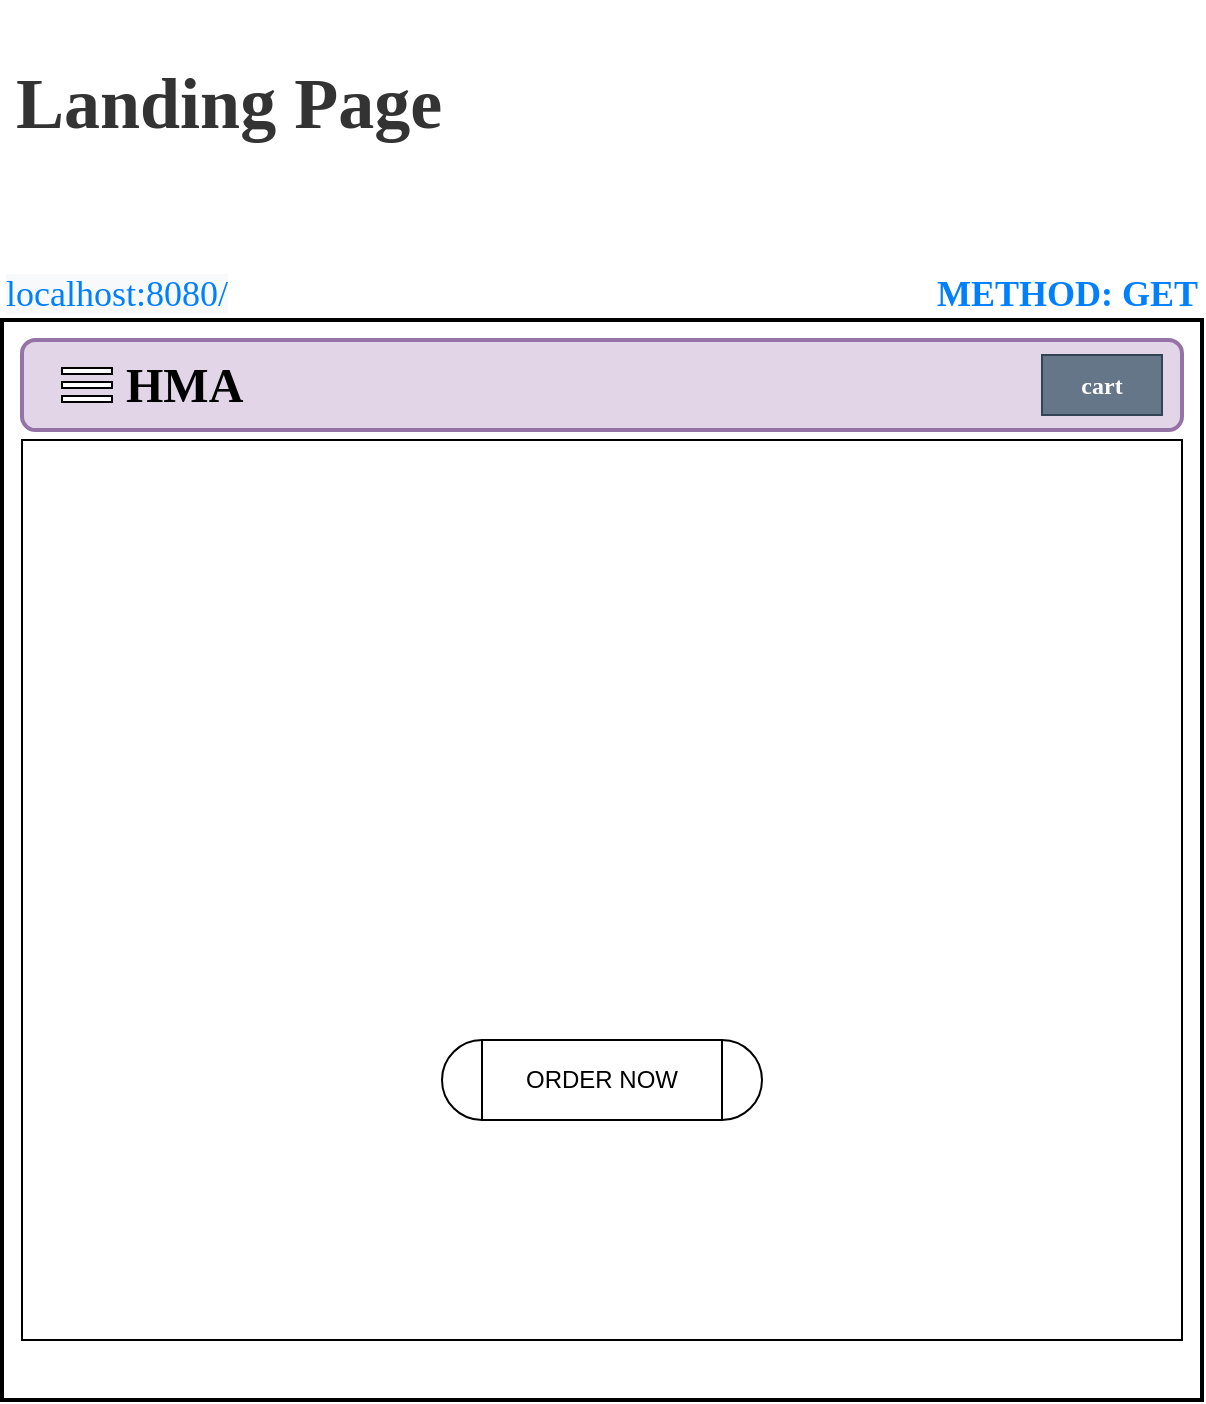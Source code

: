 <mxfile version="15.5.4" type="device" pages="4"><diagram id="NxXWyoF0swptOoncJwyf" name="landing_page"><mxGraphModel dx="1248" dy="587" grid="1" gridSize="10" guides="1" tooltips="1" connect="1" arrows="1" fold="1" page="1" pageScale="1" pageWidth="2200" pageHeight="1700" math="0" shadow="0"><root><mxCell id="xYOwcieC4tIblgu3bTMF-0"/><mxCell id="xYOwcieC4tIblgu3bTMF-1" parent="xYOwcieC4tIblgu3bTMF-0"/><mxCell id="xYOwcieC4tIblgu3bTMF-2" value="+" style="whiteSpace=wrap;html=1;strokeWidth=2;" parent="xYOwcieC4tIblgu3bTMF-1" vertex="1"><mxGeometry x="80" y="200" width="600" height="540" as="geometry"/></mxCell><mxCell id="xYOwcieC4tIblgu3bTMF-3" value="&lt;span style=&quot;font-size: 24px&quot;&gt;&lt;b&gt;HMA&lt;/b&gt;&lt;/span&gt;" style="rounded=1;whiteSpace=wrap;html=1;shadow=0;glass=0;strokeColor=#9673a6;strokeWidth=2;fillColor=#e1d5e7;align=left;spacingLeft=50;fontFamily=Ubuntu;fontSource=https%3A%2F%2Ffonts.googleapis.com%2Fcss%3Ffamily%3DUbuntu;fontStyle=0" parent="xYOwcieC4tIblgu3bTMF-1" vertex="1"><mxGeometry x="90" y="210" width="580" height="45" as="geometry"/></mxCell><mxCell id="xYOwcieC4tIblgu3bTMF-5" value="&lt;span style=&quot;font-family: &amp;#34;ubuntu&amp;#34; ; font-size: 18px ; font-style: normal ; font-weight: 400 ; letter-spacing: normal ; text-align: left ; text-indent: 0px ; text-transform: none ; word-spacing: 0px ; background-color: rgb(248 , 249 , 250) ; display: inline ; float: none&quot;&gt;localhost:8080/&lt;/span&gt;" style="text;whiteSpace=wrap;html=1;fontFamily=Courier New;fontColor=#007FFF;" parent="xYOwcieC4tIblgu3bTMF-1" vertex="1"><mxGeometry x="80" y="170" width="110" height="30" as="geometry"/></mxCell><mxCell id="xYOwcieC4tIblgu3bTMF-6" value="&lt;font face=&quot;ubuntu&quot;&gt;&lt;span style=&quot;font-size: 18px&quot;&gt;METHOD: GET&lt;/span&gt;&lt;/font&gt;" style="text;whiteSpace=wrap;html=1;fontFamily=Courier New;fontColor=#007FFF;align=right;fontStyle=1;" parent="xYOwcieC4tIblgu3bTMF-1" vertex="1"><mxGeometry x="470" y="170" width="210" height="30" as="geometry"/></mxCell><mxCell id="xYOwcieC4tIblgu3bTMF-7" value="" style="rounded=0;whiteSpace=wrap;html=1;" parent="xYOwcieC4tIblgu3bTMF-1" vertex="1"><mxGeometry x="90" y="260" width="580" height="450" as="geometry"/></mxCell><mxCell id="xYOwcieC4tIblgu3bTMF-8" value="" style="group;fontStyle=1;" parent="xYOwcieC4tIblgu3bTMF-1" vertex="1" connectable="0"><mxGeometry x="300" y="560" width="160" height="40" as="geometry"/></mxCell><mxCell id="xYOwcieC4tIblgu3bTMF-9" value="" style="ellipse;whiteSpace=wrap;html=1;aspect=fixed;" parent="xYOwcieC4tIblgu3bTMF-8" vertex="1"><mxGeometry width="40" height="40" as="geometry"/></mxCell><mxCell id="xYOwcieC4tIblgu3bTMF-10" value="" style="ellipse;whiteSpace=wrap;html=1;aspect=fixed;" parent="xYOwcieC4tIblgu3bTMF-8" vertex="1"><mxGeometry x="120" width="40" height="40" as="geometry"/></mxCell><mxCell id="xYOwcieC4tIblgu3bTMF-11" value="ORDER NOW" style="rounded=0;whiteSpace=wrap;html=1;" parent="xYOwcieC4tIblgu3bTMF-8" vertex="1"><mxGeometry x="20" width="120" height="40" as="geometry"/></mxCell><mxCell id="xYOwcieC4tIblgu3bTMF-12" value="cart" style="whiteSpace=wrap;html=1;fillColor=#647687;strokeColor=#314354;fontStyle=1;fontFamily=Bungee;fontSource=https%3A%2F%2Ffonts.googleapis.com%2Fcss%3Ffamily%3DBungee;fontColor=#ffffff;" parent="xYOwcieC4tIblgu3bTMF-1" vertex="1"><mxGeometry x="600" y="217.5" width="60" height="30" as="geometry"/></mxCell><mxCell id="xYOwcieC4tIblgu3bTMF-13" value="" style="group" parent="xYOwcieC4tIblgu3bTMF-1" vertex="1" connectable="0"><mxGeometry x="110" y="224" width="25" height="17" as="geometry"/></mxCell><mxCell id="xYOwcieC4tIblgu3bTMF-14" value="" style="rounded=0;whiteSpace=wrap;html=1;" parent="xYOwcieC4tIblgu3bTMF-13" vertex="1"><mxGeometry y="14" width="25" height="3" as="geometry"/></mxCell><mxCell id="xYOwcieC4tIblgu3bTMF-15" value="" style="rounded=0;whiteSpace=wrap;html=1;" parent="xYOwcieC4tIblgu3bTMF-13" vertex="1"><mxGeometry y="7" width="25" height="3" as="geometry"/></mxCell><mxCell id="xYOwcieC4tIblgu3bTMF-16" value="" style="rounded=0;whiteSpace=wrap;html=1;" parent="xYOwcieC4tIblgu3bTMF-13" vertex="1"><mxGeometry width="25" height="3" as="geometry"/></mxCell><mxCell id="Q9F85dAagZT1-Ids32ob-0" value="&lt;h1 style=&quot;color: rgb(51 , 51 , 51) ; font-family: &amp;#34;ubuntu&amp;#34; ; font-style: normal ; letter-spacing: normal ; text-align: left ; text-indent: 0px ; text-transform: none ; word-spacing: 0px ; font-size: 36px&quot;&gt;&lt;font style=&quot;font-size: 36px&quot;&gt;Landing Page&lt;/font&gt;&lt;/h1&gt;&lt;p style=&quot;color: rgb(51 , 51 , 51) ; font-family: &amp;#34;ubuntu&amp;#34; ; font-style: normal ; letter-spacing: normal ; text-align: left ; text-indent: 0px ; text-transform: none ; word-spacing: 0px ; font-size: 36px&quot;&gt;&lt;/p&gt;&lt;font style=&quot;font-size: 36px&quot;&gt;&lt;span style=&quot;color: rgb(51 , 51 , 51) ; font-family: &amp;#34;ubuntu&amp;#34; ; font-style: normal ; letter-spacing: normal ; text-align: left ; text-indent: 0px ; text-transform: none ; word-spacing: 0px ; background-color: rgb(248 , 249 , 250) ; display: inline ; float: none&quot;&gt;&lt;/span&gt;&lt;/font&gt;" style="text;whiteSpace=wrap;html=1;fontFamily=Courier New;fontColor=#007FFF;fontStyle=1;" parent="xYOwcieC4tIblgu3bTMF-1" vertex="1"><mxGeometry x="85" y="40" width="580" height="80" as="geometry"/></mxCell></root></mxGraphModel></diagram><diagram id="WBKb0CZwtarDM4w7vfx-" name="Customer_views"><mxGraphModel dx="1468" dy="691" grid="1" gridSize="10" guides="1" tooltips="1" connect="1" arrows="1" fold="1" page="1" pageScale="1" pageWidth="1100" pageHeight="1700" math="0" shadow="0"><root><mxCell id="p8xapm1PMuaOSSSKXz_Y-0"/><mxCell id="p8xapm1PMuaOSSSKXz_Y-1" parent="p8xapm1PMuaOSSSKXz_Y-0"/><mxCell id="nVThmnM3CFDBkb-jCu_0-44" value="+" style="whiteSpace=wrap;html=1;strokeWidth=2;" parent="p8xapm1PMuaOSSSKXz_Y-1" vertex="1"><mxGeometry x="80" y="200" width="790" height="540" as="geometry"/></mxCell><mxCell id="nVThmnM3CFDBkb-jCu_0-45" value="" style="rounded=1;whiteSpace=wrap;html=1;strokeWidth=2;fillColor=#F5F5F5;arcSize=5;strokeColor=#9673a6;" parent="p8xapm1PMuaOSSSKXz_Y-1" vertex="1"><mxGeometry x="90" y="260" width="150" height="460" as="geometry"/></mxCell><mxCell id="nVThmnM3CFDBkb-jCu_0-46" value="&lt;b&gt;&lt;br&gt;&lt;br&gt;&lt;br&gt;&lt;br&gt;&lt;br&gt;&lt;br&gt;&lt;br&gt;&lt;br&gt;&lt;br&gt;&lt;br&gt;&lt;br&gt;&lt;br&gt;&lt;br&gt;&lt;br&gt;&lt;br&gt;&lt;br&gt;&lt;br&gt;&lt;br&gt;&lt;br&gt;&lt;br&gt;&lt;br&gt;&lt;br&gt;&lt;br&gt;&lt;br&gt;&lt;br&gt;&lt;br&gt;&lt;br&gt;&lt;br&gt;&lt;/b&gt;" style="rounded=1;whiteSpace=wrap;html=1;strokeWidth=2;strokeColor=#F19C99;arcSize=2;fillColor=#F9F7ED;" parent="p8xapm1PMuaOSSSKXz_Y-1" vertex="1"><mxGeometry x="250" y="260" width="280" height="460" as="geometry"/></mxCell><mxCell id="nVThmnM3CFDBkb-jCu_0-47" value="Beef" style="rounded=1;whiteSpace=wrap;html=1;fillColor=#d0cee2;strokeColor=#56517e;fontFamily=Bungee;fontSource=https%3A%2F%2Ffonts.googleapis.com%2Fcss%3Ffamily%3DBungee;strokeWidth=2;fontStyle=0;" parent="p8xapm1PMuaOSSSKXz_Y-1" vertex="1"><mxGeometry x="100" y="440" width="125" height="30" as="geometry"/></mxCell><mxCell id="nVThmnM3CFDBkb-jCu_0-48" value="Soups" style="rounded=1;whiteSpace=wrap;html=1;fillColor=#d0cee2;strokeColor=#56517e;fontFamily=Bungee;fontSource=https%3A%2F%2Ffonts.googleapis.com%2Fcss%3Ffamily%3DBungee;strokeWidth=2;fontStyle=0;" parent="p8xapm1PMuaOSSSKXz_Y-1" vertex="1"><mxGeometry x="100" y="320" width="125" height="30" as="geometry"/></mxCell><mxCell id="nVThmnM3CFDBkb-jCu_0-49" value="&lt;font face=&quot;Bungee&quot; data-font-src=&quot;https://fonts.googleapis.com/css?family=Bungee&quot;&gt;&lt;b&gt;&lt;font style=&quot;font-size: 24px&quot;&gt;&lt;i&gt;HMA&amp;nbsp;&lt;/i&gt;&lt;/font&gt;&lt;/b&gt;&lt;span style=&quot;font-size: 24px&quot;&gt;&lt;b&gt;&lt;i&gt;Restaurant&lt;/i&gt;&lt;/b&gt;&lt;/span&gt;&lt;/font&gt;" style="rounded=1;whiteSpace=wrap;html=1;shadow=0;glass=0;strokeColor=#9673a6;strokeWidth=2;fillColor=#e1d5e7;align=center;" parent="p8xapm1PMuaOSSSKXz_Y-1" vertex="1"><mxGeometry x="90" y="210" width="580" height="45" as="geometry"/></mxCell><mxCell id="nVThmnM3CFDBkb-jCu_0-50" value="Appetizer" style="rounded=1;whiteSpace=wrap;html=1;fillColor=#d0cee2;strokeColor=#56517e;fontFamily=Bungee;fontSource=https%3A%2F%2Ffonts.googleapis.com%2Fcss%3Ffamily%3DBungee;strokeWidth=2;fontStyle=0;" parent="p8xapm1PMuaOSSSKXz_Y-1" vertex="1"><mxGeometry x="100" y="280" width="125" height="30" as="geometry"/></mxCell><mxCell id="nVThmnM3CFDBkb-jCu_0-51" value="Kids Menu" style="rounded=1;whiteSpace=wrap;html=1;fillColor=#d0cee2;strokeColor=#56517e;fontFamily=Bungee;fontSource=https%3A%2F%2Ffonts.googleapis.com%2Fcss%3Ffamily%3DBungee;strokeWidth=2;fontStyle=0;" parent="p8xapm1PMuaOSSSKXz_Y-1" vertex="1"><mxGeometry x="100" y="480" width="125" height="30" as="geometry"/></mxCell><mxCell id="nVThmnM3CFDBkb-jCu_0-52" value="Combo" style="rounded=1;whiteSpace=wrap;html=1;fillColor=#d0cee2;strokeColor=#56517e;fontFamily=Bungee;fontSource=https%3A%2F%2Ffonts.googleapis.com%2Fcss%3Ffamily%3DBungee;strokeWidth=2;fontStyle=0;" parent="p8xapm1PMuaOSSSKXz_Y-1" vertex="1"><mxGeometry x="100" y="520" width="125" height="30" as="geometry"/></mxCell><mxCell id="nVThmnM3CFDBkb-jCu_0-53" value="Deserts" style="rounded=1;whiteSpace=wrap;html=1;fillColor=#d0cee2;strokeColor=#56517e;fontFamily=Bungee;fontSource=https%3A%2F%2Ffonts.googleapis.com%2Fcss%3Ffamily%3DBungee;strokeWidth=2;fontStyle=0;" parent="p8xapm1PMuaOSSSKXz_Y-1" vertex="1"><mxGeometry x="100" y="560" width="125" height="30" as="geometry"/></mxCell><mxCell id="nVThmnM3CFDBkb-jCu_0-54" value="Drinks" style="rounded=1;whiteSpace=wrap;html=1;fillColor=#d0cee2;strokeColor=#56517e;fontFamily=Bungee;fontSource=https%3A%2F%2Ffonts.googleapis.com%2Fcss%3Ffamily%3DBungee;strokeWidth=2;fontStyle=0;" parent="p8xapm1PMuaOSSSKXz_Y-1" vertex="1"><mxGeometry x="100" y="600" width="125" height="30" as="geometry"/></mxCell><mxCell id="nVThmnM3CFDBkb-jCu_0-55" value="Salads" style="rounded=1;whiteSpace=wrap;html=1;fillColor=#d0cee2;strokeColor=#56517e;fontFamily=Bungee;fontSource=https%3A%2F%2Ffonts.googleapis.com%2Fcss%3Ffamily%3DBungee;strokeWidth=2;fontStyle=0;" parent="p8xapm1PMuaOSSSKXz_Y-1" vertex="1"><mxGeometry x="100" y="360" width="125" height="30" as="geometry"/></mxCell><mxCell id="nVThmnM3CFDBkb-jCu_0-56" value=".item" style="rounded=0;whiteSpace=wrap;html=1;fontStyle=1;shadow=0;" parent="p8xapm1PMuaOSSSKXz_Y-1" vertex="1"><mxGeometry x="270" y="280" width="110" height="110" as="geometry"/></mxCell><mxCell id="nVThmnM3CFDBkb-jCu_0-57" value="" style="rounded=0;whiteSpace=wrap;html=1;fontStyle=1;shadow=0;" parent="p8xapm1PMuaOSSSKXz_Y-1" vertex="1"><mxGeometry x="400" y="280" width="110" height="110" as="geometry"/></mxCell><mxCell id="nVThmnM3CFDBkb-jCu_0-58" value="" style="rounded=0;whiteSpace=wrap;html=1;fontStyle=1;shadow=0;" parent="p8xapm1PMuaOSSSKXz_Y-1" vertex="1"><mxGeometry x="270" y="410" width="110" height="110" as="geometry"/></mxCell><mxCell id="nVThmnM3CFDBkb-jCu_0-59" value="" style="rounded=0;whiteSpace=wrap;html=1;fontStyle=1;shadow=0;" parent="p8xapm1PMuaOSSSKXz_Y-1" vertex="1"><mxGeometry x="400" y="410" width="110" height="110" as="geometry"/></mxCell><mxCell id="nVThmnM3CFDBkb-jCu_0-60" value="&amp;lt;div&amp;gt; .navbar" style="rounded=1;whiteSpace=wrap;html=1;fillColor=none;strokeColor=none;fontStyle=1;fontFamily=Ubuntu;fontSource=https%3A%2F%2Ffonts.googleapis.com%2Fcss%3Ffamily%3DUbuntu;" parent="p8xapm1PMuaOSSSKXz_Y-1" vertex="1"><mxGeometry x="105" y="680" width="115" height="35" as="geometry"/></mxCell><mxCell id="nVThmnM3CFDBkb-jCu_0-61" value="&lt;font color=&quot;#ea6b66&quot; size=&quot;1&quot;&gt;&lt;b&gt;&amp;lt;div&amp;gt; .item-container&lt;/b&gt;&lt;/font&gt;" style="text;whiteSpace=wrap;html=1;fontSize=24;fontColor=#4D4D4D;align=center;fontFamily=Ubuntu;fontSource=https%3A%2F%2Ffonts.googleapis.com%2Fcss%3Ffamily%3DUbuntu;" parent="p8xapm1PMuaOSSSKXz_Y-1" vertex="1"><mxGeometry x="290" y="672.5" width="200" height="50" as="geometry"/></mxCell><mxCell id="nVThmnM3CFDBkb-jCu_0-66" value="" style="rounded=1;whiteSpace=wrap;html=1;strokeWidth=2;arcSize=5;fontFamily=Ubuntu;fontSource=https%3A%2F%2Ffonts.googleapis.com%2Fcss%3Ffamily%3DUbuntu;" parent="p8xapm1PMuaOSSSKXz_Y-1" vertex="1"><mxGeometry x="540" y="260" width="130" height="370" as="geometry"/></mxCell><mxCell id="nVThmnM3CFDBkb-jCu_0-67" value="" style="rounded=0;whiteSpace=wrap;html=1;fontStyle=1;shadow=0;" parent="p8xapm1PMuaOSSSKXz_Y-1" vertex="1"><mxGeometry x="400" y="540" width="110" height="110" as="geometry"/></mxCell><mxCell id="nVThmnM3CFDBkb-jCu_0-68" value="" style="rounded=0;whiteSpace=wrap;html=1;fontStyle=1;shadow=0;" parent="p8xapm1PMuaOSSSKXz_Y-1" vertex="1"><mxGeometry x="270" y="540" width="110" height="110" as="geometry"/></mxCell><mxCell id="nVThmnM3CFDBkb-jCu_0-69" value="My Order (5 Items)" style="rounded=0;whiteSpace=wrap;html=1;fontStyle=1;shadow=0;strokeColor=none;fontFamily=Ubuntu;fontSource=https%3A%2F%2Ffonts.googleapis.com%2Fcss%3Ffamily%3DUbuntu;" parent="p8xapm1PMuaOSSSKXz_Y-1" vertex="1"><mxGeometry x="550" y="280" width="110" height="30" as="geometry"/></mxCell><mxCell id="nVThmnM3CFDBkb-jCu_0-70" value="2x Item 1&amp;nbsp; &amp;nbsp; &amp;nbsp; &amp;nbsp; 4.99" style="rounded=0;whiteSpace=wrap;html=1;fontStyle=1;shadow=0;strokeColor=default;fontFamily=Ubuntu;fontSource=https%3A%2F%2Ffonts.googleapis.com%2Fcss%3Ffamily%3DUbuntu;align=left;" parent="p8xapm1PMuaOSSSKXz_Y-1" vertex="1"><mxGeometry x="550" y="310" width="110" height="30" as="geometry"/></mxCell><mxCell id="nVThmnM3CFDBkb-jCu_0-71" value="1x Item 2&amp;nbsp; &amp;nbsp; &amp;nbsp; 14.99" style="rounded=0;whiteSpace=wrap;html=1;fontStyle=1;shadow=0;strokeColor=none;fontFamily=Ubuntu;fontSource=https%3A%2F%2Ffonts.googleapis.com%2Fcss%3Ffamily%3DUbuntu;align=left;" parent="p8xapm1PMuaOSSSKXz_Y-1" vertex="1"><mxGeometry x="550" y="340" width="110" height="30" as="geometry"/></mxCell><mxCell id="nVThmnM3CFDBkb-jCu_0-72" value="2x Item 3&amp;nbsp; &amp;nbsp; &amp;nbsp; &amp;nbsp; 6.99" style="rounded=0;whiteSpace=wrap;html=1;fontStyle=1;shadow=0;strokeColor=none;fontFamily=Ubuntu;fontSource=https%3A%2F%2Ffonts.googleapis.com%2Fcss%3Ffamily%3DUbuntu;align=left;" parent="p8xapm1PMuaOSSSKXz_Y-1" vertex="1"><mxGeometry x="550" y="370" width="110" height="30" as="geometry"/></mxCell><mxCell id="nVThmnM3CFDBkb-jCu_0-73" value="" style="endArrow=none;html=1;rounded=0;fontSize=24;fontColor=#4D4D4D;strokeWidth=3;fontFamily=Ubuntu;fontSource=https%3A%2F%2Ffonts.googleapis.com%2Fcss%3Ffamily%3DUbuntu;" parent="p8xapm1PMuaOSSSKXz_Y-1" edge="1"><mxGeometry width="50" height="50" relative="1" as="geometry"><mxPoint x="546.25" y="410" as="sourcePoint"/><mxPoint x="663.75" y="410" as="targetPoint"/><Array as="points"><mxPoint x="606.25" y="410"/></Array></mxGeometry></mxCell><mxCell id="nVThmnM3CFDBkb-jCu_0-74" value="Subtotal:" style="rounded=0;whiteSpace=wrap;html=1;fontStyle=1;shadow=0;strokeColor=none;align=left;fontFamily=Ubuntu;fontSource=https%3A%2F%2Ffonts.googleapis.com%2Fcss%3Ffamily%3DUbuntu;" parent="p8xapm1PMuaOSSSKXz_Y-1" vertex="1"><mxGeometry x="550" y="420" width="110" height="30" as="geometry"/></mxCell><mxCell id="nVThmnM3CFDBkb-jCu_0-75" value="HST (13%):" style="rounded=0;whiteSpace=wrap;html=1;fontStyle=1;shadow=0;strokeColor=none;align=left;fontFamily=Ubuntu;fontSource=https%3A%2F%2Ffonts.googleapis.com%2Fcss%3Ffamily%3DUbuntu;" parent="p8xapm1PMuaOSSSKXz_Y-1" vertex="1"><mxGeometry x="550" y="440" width="110" height="30" as="geometry"/></mxCell><mxCell id="nVThmnM3CFDBkb-jCu_0-76" value="TOTAL: $" style="rounded=0;whiteSpace=wrap;html=1;fontStyle=1;shadow=0;strokeColor=none;align=left;fontFamily=Ubuntu;fontSource=https%3A%2F%2Ffonts.googleapis.com%2Fcss%3Ffamily%3DUbuntu;" parent="p8xapm1PMuaOSSSKXz_Y-1" vertex="1"><mxGeometry x="550" y="480" width="110" height="30" as="geometry"/></mxCell><mxCell id="nVThmnM3CFDBkb-jCu_0-77" value="checkout" style="rounded=1;whiteSpace=wrap;html=1;fillColor=#e1d5e7;strokeColor=#9673a6;fontStyle=0;fontFamily=Bungee;fontSource=https%3A%2F%2Ffonts.googleapis.com%2Fcss%3Ffamily%3DBungee;strokeWidth=2;" parent="p8xapm1PMuaOSSSKXz_Y-1" vertex="1"><mxGeometry x="545" y="530" width="120" height="30" as="geometry"/></mxCell><mxCell id="nVThmnM3CFDBkb-jCu_0-78" value="&lt;span&gt;Poultry&amp;nbsp;&lt;/span&gt;" style="rounded=1;whiteSpace=wrap;html=1;fillColor=#660066;strokeColor=#660066;fontFamily=Bungee;fontSource=https%3A%2F%2Ffonts.googleapis.com%2Fcss%3Ffamily%3DBungee;horizontal=1;fontStyle=2;strokeWidth=2;fontColor=#FFFFFF;" parent="p8xapm1PMuaOSSSKXz_Y-1" vertex="1"><mxGeometry x="100" y="400" width="125" height="30" as="geometry"/></mxCell><mxCell id="myFNqMUrIo27zPRJg7zA-0" value="Menu" style="whiteSpace=wrap;html=1;fillColor=#76608a;strokeColor=#432D57;fontStyle=1;fontFamily=Bungee;fontSource=https%3A%2F%2Ffonts.googleapis.com%2Fcss%3Ffamily%3DBungee;fontColor=#ffffff;" parent="p8xapm1PMuaOSSSKXz_Y-1" vertex="1"><mxGeometry x="100" y="217.5" width="60" height="30" as="geometry"/></mxCell><mxCell id="myFNqMUrIo27zPRJg7zA-2" value="cart" style="whiteSpace=wrap;html=1;fillColor=#647687;strokeColor=#314354;fontStyle=1;fontFamily=Bungee;fontSource=https%3A%2F%2Ffonts.googleapis.com%2Fcss%3Ffamily%3DBungee;fontColor=#ffffff;" parent="p8xapm1PMuaOSSSKXz_Y-1" vertex="1"><mxGeometry x="600" y="217.5" width="60" height="30" as="geometry"/></mxCell><mxCell id="WjPPRBAItHBPJP570sCu-0" value="&lt;h1&gt;Customer Requirements&lt;/h1&gt;&lt;p&gt;&lt;/p&gt;- Customer CAN visit web site and browse Menu Items based on Category&lt;br&gt;&lt;br&gt;- Customer CAN SELECT / ADD / REMOVE&amp;nbsp; items to their Order&lt;br&gt;&lt;br&gt;- Customer CAN add a NOTE for a specific ITEM&amp;nbsp;&lt;br&gt;&lt;br&gt;- Web app MUST display current item list with line item &lt;i&gt;&lt;b&gt;QTY&lt;/b&gt;&lt;/i&gt;, &lt;i&gt;&lt;b&gt;DESCRIPTION&lt;/b&gt;&lt;/i&gt;, and &lt;i&gt;&lt;b&gt;PRICE&lt;/b&gt;&lt;/i&gt;&lt;br&gt;&lt;br&gt;- Web app MUST display calculated &lt;b&gt;&lt;i&gt;SUBTOTAL&lt;/i&gt;&lt;/b&gt;,&lt;i&gt; &lt;b&gt;TAX&lt;/b&gt;&lt;/i&gt; and &lt;b&gt;&lt;i&gt;TOTAL&lt;/i&gt;&lt;/b&gt;&lt;br&gt;&lt;br&gt;- Customer CAN Submit order&lt;br&gt;&lt;span&gt;&#9;&lt;/span&gt;&lt;span style=&quot;white-space: pre&quot;&gt;&#9;&lt;/span&gt;-&amp;nbsp;On Submit, Customer MUST fill a FORM to PLACE ORDER&lt;br&gt;&lt;span&gt;&#9;&lt;/span&gt;&lt;span style=&quot;white-space: pre&quot;&gt;&#9;&lt;/span&gt;- Customer CAN go back and modify the order&lt;br&gt;&lt;br&gt;- Customer CAN view updated order STATUS on the web app&lt;br&gt;&lt;div&gt;&lt;span style=&quot;white-space: pre&quot;&gt;&#9;&lt;/span&gt;- No login is required, the web app can respond with a short URL similar to tinyApp&lt;br&gt;&lt;/div&gt;&lt;div&gt;&lt;span style=&quot;white-space: pre&quot;&gt;&#9;&lt;/span&gt;/u/:order# rendering a view with order information / expected pick up time&lt;br&gt;&lt;/div&gt;&lt;div&gt;&lt;br&gt;&lt;/div&gt;&lt;div&gt;&lt;/div&gt;- Customer CAN receive notification message via SMS&amp;nbsp;" style="text;html=1;strokeColor=#666666;fillColor=#f5f5f5;spacing=5;spacingTop=-20;whiteSpace=wrap;overflow=hidden;rounded=0;shadow=0;glass=0;labelBackgroundColor=none;fontFamily=Ubuntu;fontSource=https%3A%2F%2Ffonts.googleapis.com%2Fcss%3Ffamily%3DUbuntu;fontSize=18;align=left;fontColor=#333333;" parent="p8xapm1PMuaOSSSKXz_Y-1" vertex="1"><mxGeometry x="1340" y="200" width="720" height="750" as="geometry"/></mxCell><mxCell id="Hfx5YO31dpzZpWNMFLUt-0" value="&lt;b&gt;&lt;br&gt;&lt;br&gt;&lt;br&gt;&lt;br&gt;&lt;br&gt;&lt;br&gt;&lt;br&gt;&lt;br&gt;&lt;br&gt;&lt;br&gt;&lt;br&gt;&lt;br&gt;&lt;br&gt;&lt;br&gt;&lt;br&gt;&lt;br&gt;&lt;br&gt;&lt;br&gt;&lt;br&gt;&lt;br&gt;&lt;br&gt;&lt;br&gt;&lt;br&gt;&lt;br&gt;&lt;br&gt;&lt;br&gt;&lt;br&gt;&lt;br&gt;&lt;/b&gt;" style="rounded=1;whiteSpace=wrap;html=1;strokeWidth=2;strokeColor=#36393d;arcSize=2;fillColor=#f9f7ed;" parent="p8xapm1PMuaOSSSKXz_Y-1" vertex="1"><mxGeometry x="160" y="831" width="440" height="410" as="geometry"/></mxCell><mxCell id="Hfx5YO31dpzZpWNMFLUt-2" value="PLACE ORDER" style="rounded=1;whiteSpace=wrap;html=1;absoluteArcSize=1;arcSize=14;strokeWidth=2;shadow=0;glass=0;fontFamily=Ubuntu;fontSize=14;fillColor=#d5e8d4;align=center;fontStyle=1;fontSource=https%3A%2F%2Ffonts.googleapis.com%2Fcss%3Ffamily%3DUbuntu;strokeColor=#82b366;" parent="p8xapm1PMuaOSSSKXz_Y-1" vertex="1"><mxGeometry x="180" y="1170" width="250" height="50" as="geometry"/></mxCell><mxCell id="Hfx5YO31dpzZpWNMFLUt-4" value="" style="rounded=0;whiteSpace=wrap;html=1;fontStyle=1;shadow=0;align=left;spacingLeft=10;" parent="p8xapm1PMuaOSSSKXz_Y-1" vertex="1"><mxGeometry x="180" y="1010" width="400" height="140" as="geometry"/></mxCell><mxCell id="Hfx5YO31dpzZpWNMFLUt-5" value="ORDER FORM" style="rounded=0;whiteSpace=wrap;html=1;fontStyle=1;shadow=0;align=center;spacingLeft=10;strokeColor=none;fillColor=none;fontFamily=Bungee;fontSource=https%3A%2F%2Ffonts.googleapis.com%2Fcss%3Ffamily%3DBungee;fontSize=18;" parent="p8xapm1PMuaOSSSKXz_Y-1" vertex="1"><mxGeometry x="260" y="850" width="240" height="30" as="geometry"/></mxCell><mxCell id="Hfx5YO31dpzZpWNMFLUt-6" value="VISA" style="rounded=0;whiteSpace=wrap;html=1;fontStyle=3;shadow=0;align=left;spacingLeft=10;strokeColor=default;" parent="p8xapm1PMuaOSSSKXz_Y-1" vertex="1"><mxGeometry x="490" y="1030" width="80" height="30" as="geometry"/></mxCell><mxCell id="Hfx5YO31dpzZpWNMFLUt-7" value="XXXX -&amp;nbsp; XXXX - XXXX - XXXX" style="rounded=0;whiteSpace=wrap;html=1;fontStyle=1;shadow=0;align=center;spacingLeft=10;" parent="p8xapm1PMuaOSSSKXz_Y-1" vertex="1"><mxGeometry x="320" y="1070" width="250" height="30" as="geometry"/></mxCell><mxCell id="Hfx5YO31dpzZpWNMFLUt-8" value="YY / MM&amp;nbsp;" style="rounded=0;whiteSpace=wrap;html=1;fontStyle=1;shadow=0;align=center;spacingLeft=10;" parent="p8xapm1PMuaOSSSKXz_Y-1" vertex="1"><mxGeometry x="320" y="1110" width="120" height="30" as="geometry"/></mxCell><mxCell id="Hfx5YO31dpzZpWNMFLUt-9" value="CCC" style="rounded=0;whiteSpace=wrap;html=1;fontStyle=1;shadow=0;align=center;spacingLeft=10;" parent="p8xapm1PMuaOSSSKXz_Y-1" vertex="1"><mxGeometry x="520" y="1110" width="50" height="30" as="geometry"/></mxCell><mxCell id="Hfx5YO31dpzZpWNMFLUt-10" value="PAYMENT TYPE" style="rounded=0;whiteSpace=wrap;html=1;fontStyle=1;shadow=0;align=left;spacingLeft=10;strokeColor=none;" parent="p8xapm1PMuaOSSSKXz_Y-1" vertex="1"><mxGeometry x="190" y="1030" width="110" height="30" as="geometry"/></mxCell><mxCell id="Hfx5YO31dpzZpWNMFLUt-12" value="MODIFY ORDER" style="rounded=1;whiteSpace=wrap;html=1;absoluteArcSize=1;arcSize=14;strokeWidth=2;shadow=0;glass=0;fontFamily=Ubuntu;fontSize=14;fillColor=#ffe6cc;align=center;fontStyle=1;fontSource=https%3A%2F%2Ffonts.googleapis.com%2Fcss%3Ffamily%3DUbuntu;strokeColor=#d79b00;" parent="p8xapm1PMuaOSSSKXz_Y-1" vertex="1"><mxGeometry x="450" y="1170" width="130" height="50" as="geometry"/></mxCell><mxCell id="C45QaMN0J4CYQU2xpBby-0" value="" style="edgeStyle=orthogonalEdgeStyle;rounded=0;orthogonalLoop=1;jettySize=auto;html=1;fontFamily=Ubuntu;fontSize=14;fontColor=#4D4D4D;strokeWidth=3;fontStyle=0;fontSource=https%3A%2F%2Ffonts.googleapis.com%2Fcss%3Ffamily%3DUbuntu;entryX=0.5;entryY=0;entryDx=0;entryDy=0;" parent="p8xapm1PMuaOSSSKXz_Y-1" source="C45QaMN0J4CYQU2xpBby-1" target="C45QaMN0J4CYQU2xpBby-3" edge="1"><mxGeometry relative="1" as="geometry"><mxPoint x="1155" y="1370" as="targetPoint"/></mxGeometry></mxCell><mxCell id="C45QaMN0J4CYQU2xpBby-1" value="browse&lt;br style=&quot;font-size: 14px;&quot;&gt;menu&lt;br style=&quot;font-size: 14px;&quot;&gt;categories" style="rounded=1;whiteSpace=wrap;html=1;absoluteArcSize=1;arcSize=14;strokeWidth=2;shadow=0;glass=0;fontFamily=Ubuntu;fontSize=14;fillColor=#fff2cc;align=center;fontStyle=0;fontSource=https%3A%2F%2Ffonts.googleapis.com%2Fcss%3Ffamily%3DUbuntu;strokeColor=#d6b656;" parent="p8xapm1PMuaOSSSKXz_Y-1" vertex="1"><mxGeometry x="1105" y="1230" width="100" height="80" as="geometry"/></mxCell><mxCell id="C45QaMN0J4CYQU2xpBby-2" value="" style="edgeStyle=orthogonalEdgeStyle;rounded=0;orthogonalLoop=1;jettySize=auto;html=1;fontFamily=Ubuntu;fontSize=15;fontColor=#4D4D4D;strokeWidth=3;fontSource=https%3A%2F%2Ffonts.googleapis.com%2Fcss%3Ffamily%3DUbuntu;fontStyle=0;" parent="p8xapm1PMuaOSSSKXz_Y-1" source="C45QaMN0J4CYQU2xpBby-3" edge="1"><mxGeometry relative="1" as="geometry"><mxPoint x="1155" y="1590" as="targetPoint"/></mxGeometry></mxCell><mxCell id="C45QaMN0J4CYQU2xpBby-3" value="add/remove&lt;br style=&quot;font-size: 14px;&quot;&gt;items" style="rounded=1;whiteSpace=wrap;html=1;absoluteArcSize=1;arcSize=14;strokeWidth=2;shadow=0;glass=0;fontFamily=Ubuntu;fontSize=14;fillColor=#fff2cc;align=center;fontStyle=0;fontSource=https%3A%2F%2Ffonts.googleapis.com%2Fcss%3Ffamily%3DUbuntu;strokeColor=#d6b656;" parent="p8xapm1PMuaOSSSKXz_Y-1" vertex="1"><mxGeometry x="1105" y="1400" width="100" height="60" as="geometry"/></mxCell><mxCell id="C45QaMN0J4CYQU2xpBby-4" style="edgeStyle=orthogonalEdgeStyle;rounded=0;orthogonalLoop=1;jettySize=auto;html=1;exitX=1;exitY=0.5;exitDx=0;exitDy=0;exitPerimeter=0;fontFamily=Ubuntu;fontSize=15;fontColor=#4D4D4D;strokeWidth=3;fontSource=https%3A%2F%2Ffonts.googleapis.com%2Fcss%3Ffamily%3DUbuntu;fontStyle=0;entryX=1;entryY=0.5;entryDx=0;entryDy=0;" parent="p8xapm1PMuaOSSSKXz_Y-1" source="C45QaMN0J4CYQU2xpBby-6" target="C45QaMN0J4CYQU2xpBby-1" edge="1"><mxGeometry relative="1" as="geometry"><mxPoint x="1205" y="1640" as="sourcePoint"/><mxPoint x="1275" y="1450" as="targetPoint"/><Array as="points"><mxPoint x="1275" y="1580"/><mxPoint x="1275" y="1270"/></Array></mxGeometry></mxCell><mxCell id="C45QaMN0J4CYQU2xpBby-5" value="" style="edgeStyle=orthogonalEdgeStyle;rounded=0;orthogonalLoop=1;jettySize=auto;html=1;fontFamily=Ubuntu;fontSize=15;fontColor=#4D4D4D;strokeWidth=3;exitX=0.5;exitY=1;exitDx=0;exitDy=0;exitPerimeter=0;fontSource=https%3A%2F%2Ffonts.googleapis.com%2Fcss%3Ffamily%3DUbuntu;fontStyle=0;entryX=0.5;entryY=0;entryDx=0;entryDy=0;" parent="p8xapm1PMuaOSSSKXz_Y-1" target="C45QaMN0J4CYQU2xpBby-8" edge="1"><mxGeometry relative="1" as="geometry"><mxPoint x="1155" y="1630" as="sourcePoint"/><mxPoint x="1205" y="1660" as="targetPoint"/></mxGeometry></mxCell><mxCell id="C45QaMN0J4CYQU2xpBby-6" value="SUBMIT" style="strokeWidth=2;html=1;shape=mxgraph.flowchart.decision;whiteSpace=wrap;shadow=0;glass=0;fontFamily=Ubuntu;fontSize=14;fillColor=#ffe6cc;align=center;fontStyle=1;fontSource=https%3A%2F%2Ffonts.googleapis.com%2Fcss%3Ffamily%3DUbuntu;strokeColor=#d79b00;" parent="p8xapm1PMuaOSSSKXz_Y-1" vertex="1"><mxGeometry x="1105" y="1530" width="100" height="100" as="geometry"/></mxCell><mxCell id="C45QaMN0J4CYQU2xpBby-7" value="" style="edgeStyle=orthogonalEdgeStyle;rounded=0;orthogonalLoop=1;jettySize=auto;html=1;fontFamily=Ubuntu;fontSource=https%3A%2F%2Ffonts.googleapis.com%2Fcss%3Ffamily%3DUbuntu;fontSize=15;fontColor=#4D4D4D;strokeWidth=3;" parent="p8xapm1PMuaOSSSKXz_Y-1" source="C45QaMN0J4CYQU2xpBby-8" target="C45QaMN0J4CYQU2xpBby-14" edge="1"><mxGeometry relative="1" as="geometry"/></mxCell><mxCell id="C45QaMN0J4CYQU2xpBby-8" value="Order&lt;br&gt;Form" style="rounded=1;whiteSpace=wrap;html=1;absoluteArcSize=1;arcSize=14;strokeWidth=2;shadow=0;glass=0;fontFamily=Ubuntu;fontSize=14;fillColor=#fff2cc;align=center;fontStyle=1;fontSource=https%3A%2F%2Ffonts.googleapis.com%2Fcss%3Ffamily%3DUbuntu;strokeColor=#d6b656;" parent="p8xapm1PMuaOSSSKXz_Y-1" vertex="1"><mxGeometry x="1071" y="1690" width="168" height="60" as="geometry"/></mxCell><mxCell id="C45QaMN0J4CYQU2xpBby-9" value="" style="edgeStyle=orthogonalEdgeStyle;rounded=0;orthogonalLoop=1;jettySize=auto;html=1;fontFamily=Ubuntu;fontSource=https%3A%2F%2Ffonts.googleapis.com%2Fcss%3Ffamily%3DUbuntu;fontSize=15;fontColor=#4D4D4D;strokeWidth=3;" parent="p8xapm1PMuaOSSSKXz_Y-1" source="C45QaMN0J4CYQU2xpBby-10" target="C45QaMN0J4CYQU2xpBby-1" edge="1"><mxGeometry relative="1" as="geometry"/></mxCell><mxCell id="C45QaMN0J4CYQU2xpBby-10" value="&lt;span style=&quot;color: rgb(77 , 77 , 77) ; font-family: &amp;#34;ubuntu&amp;#34; ; font-size: 14px ; font-style: normal ; font-weight: 400 ; letter-spacing: normal ; text-align: center ; text-indent: 0px ; text-transform: none ; word-spacing: 0px ; display: inline ; float: none&quot;&gt;customer&lt;/span&gt;&lt;br style=&quot;color: rgb(77 , 77 , 77) ; font-family: &amp;#34;ubuntu&amp;#34; ; font-size: 14px ; font-style: normal ; font-weight: 400 ; letter-spacing: normal ; text-align: center ; text-indent: 0px ; text-transform: none ; word-spacing: 0px&quot;&gt;&lt;span style=&quot;color: rgb(77 , 77 , 77) ; font-family: &amp;#34;ubuntu&amp;#34; ; font-size: 14px ; font-style: normal ; font-weight: 400 ; letter-spacing: normal ; text-align: center ; text-indent: 0px ; text-transform: none ; word-spacing: 0px ; display: inline ; float: none&quot;&gt;visits&lt;/span&gt;&lt;br style=&quot;color: rgb(77 , 77 , 77) ; font-family: &amp;#34;ubuntu&amp;#34; ; font-size: 14px ; font-style: normal ; font-weight: 400 ; letter-spacing: normal ; text-align: center ; text-indent: 0px ; text-transform: none ; word-spacing: 0px&quot;&gt;&lt;span style=&quot;color: rgb(77 , 77 , 77) ; font-family: &amp;#34;ubuntu&amp;#34; ; font-size: 14px ; font-style: normal ; font-weight: 400 ; letter-spacing: normal ; text-align: center ; text-indent: 0px ; text-transform: none ; word-spacing: 0px ; display: inline ; float: none&quot;&gt;website&lt;/span&gt;" style="strokeWidth=2;html=1;shape=mxgraph.flowchart.start_2;whiteSpace=wrap;shadow=0;glass=0;fontFamily=Ubuntu;fontSource=https%3A%2F%2Ffonts.googleapis.com%2Fcss%3Ffamily%3DUbuntu;fontSize=15;fillColor=none;align=center;strokeColor=#82b366;" parent="p8xapm1PMuaOSSSKXz_Y-1" vertex="1"><mxGeometry x="925" y="1220" width="100" height="100" as="geometry"/></mxCell><mxCell id="C45QaMN0J4CYQU2xpBby-11" value="NO" style="rounded=0;whiteSpace=wrap;html=1;absoluteArcSize=1;arcSize=14;strokeWidth=2;shadow=0;glass=0;fontFamily=Ubuntu;fontSize=14;fontColor=#4D4D4D;fillColor=none;align=center;fontStyle=1;fontSource=https%3A%2F%2Ffonts.googleapis.com%2Fcss%3Ffamily%3DUbuntu;strokeColor=none;" parent="p8xapm1PMuaOSSSKXz_Y-1" vertex="1"><mxGeometry x="1215" y="1539" width="50" height="40" as="geometry"/></mxCell><mxCell id="C45QaMN0J4CYQU2xpBby-12" value="YES" style="rounded=0;whiteSpace=wrap;html=1;absoluteArcSize=1;arcSize=14;strokeWidth=2;shadow=0;glass=0;fontFamily=Ubuntu;fontSize=14;fontColor=#4D4D4D;fillColor=none;align=center;fontStyle=1;fontSource=https%3A%2F%2Ffonts.googleapis.com%2Fcss%3Ffamily%3DUbuntu;strokeColor=none;" parent="p8xapm1PMuaOSSSKXz_Y-1" vertex="1"><mxGeometry x="1105" y="1630" width="50" height="40" as="geometry"/></mxCell><mxCell id="C45QaMN0J4CYQU2xpBby-13" value="" style="edgeStyle=orthogonalEdgeStyle;rounded=0;orthogonalLoop=1;jettySize=auto;html=1;fontFamily=Ubuntu;fontSource=https%3A%2F%2Ffonts.googleapis.com%2Fcss%3Ffamily%3DUbuntu;fontSize=15;fontColor=#4D4D4D;strokeWidth=3;" parent="p8xapm1PMuaOSSSKXz_Y-1" source="C45QaMN0J4CYQU2xpBby-14" target="C45QaMN0J4CYQU2xpBby-17" edge="1"><mxGeometry relative="1" as="geometry"/></mxCell><mxCell id="C45QaMN0J4CYQU2xpBby-14" value="PLACE ORDER" style="rounded=1;whiteSpace=wrap;html=1;absoluteArcSize=1;arcSize=14;strokeWidth=2;shadow=0;glass=0;fontFamily=Ubuntu;fontSize=14;fillColor=#fff2cc;align=center;fontStyle=0;fontSource=https%3A%2F%2Ffonts.googleapis.com%2Fcss%3Ffamily%3DUbuntu;strokeColor=#d6b656;" parent="p8xapm1PMuaOSSSKXz_Y-1" vertex="1"><mxGeometry x="1070" y="1790" width="170" height="60" as="geometry"/></mxCell><mxCell id="C45QaMN0J4CYQU2xpBby-15" value="" style="edgeStyle=orthogonalEdgeStyle;rounded=0;orthogonalLoop=1;jettySize=auto;html=1;fontFamily=Ubuntu;fontSource=https%3A%2F%2Ffonts.googleapis.com%2Fcss%3Ffamily%3DUbuntu;fontSize=15;fontColor=#4D4D4D;strokeWidth=3;" parent="p8xapm1PMuaOSSSKXz_Y-1" source="C45QaMN0J4CYQU2xpBby-17" target="C45QaMN0J4CYQU2xpBby-18" edge="1"><mxGeometry relative="1" as="geometry"/></mxCell><mxCell id="C45QaMN0J4CYQU2xpBby-16" style="edgeStyle=orthogonalEdgeStyle;rounded=0;orthogonalLoop=1;jettySize=auto;html=1;fontFamily=Ubuntu;fontSource=https%3A%2F%2Ffonts.googleapis.com%2Fcss%3Ffamily%3DUbuntu;fontSize=15;fontColor=#4D4D4D;strokeWidth=3;entryX=0;entryY=0.5;entryDx=0;entryDy=0;exitX=0;exitY=0.5;exitDx=0;exitDy=0;exitPerimeter=0;" parent="p8xapm1PMuaOSSSKXz_Y-1" source="C45QaMN0J4CYQU2xpBby-17" target="C45QaMN0J4CYQU2xpBby-3" edge="1"><mxGeometry relative="1" as="geometry"><mxPoint x="1405" y="1750" as="targetPoint"/><mxPoint x="1095" y="2010" as="sourcePoint"/><Array as="points"><mxPoint x="975" y="1950"/><mxPoint x="975" y="1430"/></Array></mxGeometry></mxCell><mxCell id="g2bOk0jbO7K4m4m8cPXX-16" value="" style="edgeStyle=orthogonalEdgeStyle;rounded=0;orthogonalLoop=1;jettySize=auto;html=1;fontFamily=Courier New;fontSize=36;fontColor=#67AB9F;strokeWidth=3;" parent="p8xapm1PMuaOSSSKXz_Y-1" source="C45QaMN0J4CYQU2xpBby-17" target="g2bOk0jbO7K4m4m8cPXX-15" edge="1"><mxGeometry relative="1" as="geometry"/></mxCell><mxCell id="C45QaMN0J4CYQU2xpBby-17" value="FORM&lt;br&gt;ACTION" style="strokeWidth=2;html=1;shape=mxgraph.flowchart.decision;whiteSpace=wrap;shadow=0;glass=0;fontFamily=Ubuntu;fontSize=14;fillColor=#ffe6cc;align=center;fontStyle=1;fontSource=https%3A%2F%2Ffonts.googleapis.com%2Fcss%3Ffamily%3DUbuntu;strokeColor=#d79b00;" parent="p8xapm1PMuaOSSSKXz_Y-1" vertex="1"><mxGeometry x="1105" y="1900" width="100" height="100" as="geometry"/></mxCell><mxCell id="C45QaMN0J4CYQU2xpBby-18" value="Update Web App" style="rounded=1;whiteSpace=wrap;html=1;absoluteArcSize=1;arcSize=14;strokeWidth=2;shadow=0;glass=0;fontFamily=Ubuntu;fontSize=14;fillColor=#d5e8d4;align=center;fontStyle=1;fontSource=https%3A%2F%2Ffonts.googleapis.com%2Fcss%3Ffamily%3DUbuntu;strokeColor=#82b366;" parent="p8xapm1PMuaOSSSKXz_Y-1" vertex="1"><mxGeometry x="966" y="2110" width="160" height="60" as="geometry"/></mxCell><mxCell id="C45QaMN0J4CYQU2xpBby-19" value="PLACE&lt;br&gt;ORDER" style="rounded=0;whiteSpace=wrap;html=1;absoluteArcSize=1;arcSize=14;strokeWidth=2;shadow=0;glass=0;fontFamily=Ubuntu;fontSize=14;fontColor=#4D4D4D;fillColor=none;align=center;fontStyle=1;fontSource=https%3A%2F%2Ffonts.googleapis.com%2Fcss%3Ffamily%3DUbuntu;strokeColor=none;" parent="p8xapm1PMuaOSSSKXz_Y-1" vertex="1"><mxGeometry x="1090" y="2000" width="50" height="40" as="geometry"/></mxCell><mxCell id="C45QaMN0J4CYQU2xpBby-20" value="MODIFY&lt;br&gt;ORDER" style="rounded=0;whiteSpace=wrap;html=1;absoluteArcSize=1;arcSize=14;strokeWidth=2;shadow=0;glass=0;fontFamily=Ubuntu;fontSize=14;fontColor=#4D4D4D;fillColor=none;align=center;fontStyle=1;fontSource=https%3A%2F%2Ffonts.googleapis.com%2Fcss%3Ffamily%3DUbuntu;strokeColor=none;" parent="p8xapm1PMuaOSSSKXz_Y-1" vertex="1"><mxGeometry x="1021" y="1910" width="50" height="40" as="geometry"/></mxCell><mxCell id="C45QaMN0J4CYQU2xpBby-22" value="+" style="whiteSpace=wrap;html=1;strokeWidth=2;" parent="p8xapm1PMuaOSSSKXz_Y-1" vertex="1"><mxGeometry x="80" y="1420" width="600" height="490" as="geometry"/></mxCell><mxCell id="C45QaMN0J4CYQU2xpBby-27" value="&lt;font face=&quot;Bungee&quot; data-font-src=&quot;https://fonts.googleapis.com/css?family=Bungee&quot;&gt;&lt;b&gt;&lt;font style=&quot;font-size: 24px&quot;&gt;&lt;i&gt;HMA&amp;nbsp;&lt;/i&gt;&lt;/font&gt;&lt;/b&gt;&lt;span style=&quot;font-size: 24px&quot;&gt;&lt;b&gt;&lt;i&gt;Restaurant&lt;/i&gt;&lt;/b&gt;&lt;/span&gt;&lt;/font&gt;" style="rounded=1;whiteSpace=wrap;html=1;shadow=0;glass=0;strokeColor=#9673a6;strokeWidth=2;fillColor=#e1d5e7;align=center;" parent="p8xapm1PMuaOSSSKXz_Y-1" vertex="1"><mxGeometry x="90" y="1430" width="580" height="45" as="geometry"/></mxCell><mxCell id="C45QaMN0J4CYQU2xpBby-40" value="" style="rounded=1;whiteSpace=wrap;html=1;strokeWidth=2;arcSize=5;fontFamily=Ubuntu;fontSource=https%3A%2F%2Ffonts.googleapis.com%2Fcss%3Ffamily%3DUbuntu;" parent="p8xapm1PMuaOSSSKXz_Y-1" vertex="1"><mxGeometry x="200" y="1570" width="380" height="310" as="geometry"/></mxCell><mxCell id="C45QaMN0J4CYQU2xpBby-43" value="My Order (5 Items)" style="rounded=0;whiteSpace=wrap;html=1;fontStyle=1;shadow=0;strokeColor=none;fontFamily=Ubuntu;fontSource=https%3A%2F%2Ffonts.googleapis.com%2Fcss%3Ffamily%3DUbuntu;" parent="p8xapm1PMuaOSSSKXz_Y-1" vertex="1"><mxGeometry x="220" y="1580" width="110" height="30" as="geometry"/></mxCell><mxCell id="C45QaMN0J4CYQU2xpBby-44" value="4.99" style="rounded=0;whiteSpace=wrap;html=1;fontStyle=1;shadow=0;strokeColor=none;fontFamily=Ubuntu;fontSource=https%3A%2F%2Ffonts.googleapis.com%2Fcss%3Ffamily%3DUbuntu;align=right;" parent="p8xapm1PMuaOSSSKXz_Y-1" vertex="1"><mxGeometry x="440" y="1620" width="110" height="30" as="geometry"/></mxCell><mxCell id="C45QaMN0J4CYQU2xpBby-47" value="" style="endArrow=none;html=1;rounded=0;fontSize=24;fontColor=#4D4D4D;strokeWidth=3;fontFamily=Ubuntu;fontSource=https%3A%2F%2Ffonts.googleapis.com%2Fcss%3Ffamily%3DUbuntu;exitX=0.026;exitY=0.484;exitDx=0;exitDy=0;exitPerimeter=0;" parent="p8xapm1PMuaOSSSKXz_Y-1" source="C45QaMN0J4CYQU2xpBby-40" edge="1"><mxGeometry width="50" height="50" relative="1" as="geometry"><mxPoint x="432.5" y="1720" as="sourcePoint"/><mxPoint x="550" y="1720" as="targetPoint"/><Array as="points"><mxPoint x="492.5" y="1720"/></Array></mxGeometry></mxCell><mxCell id="C45QaMN0J4CYQU2xpBby-48" value="Subtotal:" style="rounded=0;whiteSpace=wrap;html=1;fontStyle=1;shadow=0;strokeColor=none;align=left;fontFamily=Ubuntu;fontSource=https%3A%2F%2Ffonts.googleapis.com%2Fcss%3Ffamily%3DUbuntu;" parent="p8xapm1PMuaOSSSKXz_Y-1" vertex="1"><mxGeometry x="436.25" y="1730" width="110" height="30" as="geometry"/></mxCell><mxCell id="C45QaMN0J4CYQU2xpBby-49" value="HST (13%):" style="rounded=0;whiteSpace=wrap;html=1;fontStyle=1;shadow=0;strokeColor=none;align=left;fontFamily=Ubuntu;fontSource=https%3A%2F%2Ffonts.googleapis.com%2Fcss%3Ffamily%3DUbuntu;" parent="p8xapm1PMuaOSSSKXz_Y-1" vertex="1"><mxGeometry x="436.25" y="1750" width="110" height="30" as="geometry"/></mxCell><mxCell id="C45QaMN0J4CYQU2xpBby-50" value="TOTAL: $" style="rounded=0;whiteSpace=wrap;html=1;fontStyle=1;shadow=0;strokeColor=none;align=left;fontFamily=Ubuntu;fontSource=https%3A%2F%2Ffonts.googleapis.com%2Fcss%3Ffamily%3DUbuntu;" parent="p8xapm1PMuaOSSSKXz_Y-1" vertex="1"><mxGeometry x="436.25" y="1790" width="110" height="30" as="geometry"/></mxCell><mxCell id="C45QaMN0J4CYQU2xpBby-53" value="Menu" style="whiteSpace=wrap;html=1;fillColor=#76608a;strokeColor=#432D57;fontStyle=1;fontFamily=Bungee;fontSource=https%3A%2F%2Ffonts.googleapis.com%2Fcss%3Ffamily%3DBungee;fontColor=#ffffff;" parent="p8xapm1PMuaOSSSKXz_Y-1" vertex="1"><mxGeometry x="100" y="1437.5" width="60" height="30" as="geometry"/></mxCell><mxCell id="hDZWnRn7dAIBDLATpWti-0" value="&lt;span&gt;Order#:&amp;nbsp;&lt;/span&gt;100123555&lt;span&gt;&lt;br&gt;&lt;/span&gt;" style="whiteSpace=wrap;html=1;strokeWidth=2;strokeColor=#666666;arcSize=25;shadow=0;fontFamily=Courier New;align=center;fontStyle=1;spacingLeft=20;fillColor=#f5f5f5;fontColor=#333333;rounded=1;" parent="p8xapm1PMuaOSSSKXz_Y-1" vertex="1"><mxGeometry x="200" y="1490" width="380" height="30" as="geometry"/></mxCell><mxCell id="hDZWnRn7dAIBDLATpWti-1" value="THANK YOU FOR YOUR BUSINESS" style="rounded=0;whiteSpace=wrap;html=1;fontStyle=3;shadow=0;strokeColor=none;fontFamily=Ubuntu;fontSource=https%3A%2F%2Ffonts.googleapis.com%2Fcss%3Ffamily%3DUbuntu;fillColor=none;" parent="p8xapm1PMuaOSSSKXz_Y-1" vertex="1"><mxGeometry x="195" y="1850" width="370" height="30" as="geometry"/></mxCell><mxCell id="hDZWnRn7dAIBDLATpWti-13" value="" style="endArrow=none;html=1;rounded=0;fontFamily=Courier New;fontColor=#000000;" parent="p8xapm1PMuaOSSSKXz_Y-1" edge="1"><mxGeometry width="50" height="50" relative="1" as="geometry"><mxPoint x="580" y="1850" as="sourcePoint"/><mxPoint x="200" y="1850" as="targetPoint"/></mxGeometry></mxCell><mxCell id="9no4S90_CP6Ea5M_bOU3-18" value="14.99" style="rounded=0;whiteSpace=wrap;html=1;fontStyle=1;shadow=0;strokeColor=none;fontFamily=Ubuntu;fontSource=https%3A%2F%2Ffonts.googleapis.com%2Fcss%3Ffamily%3DUbuntu;align=right;" parent="p8xapm1PMuaOSSSKXz_Y-1" vertex="1"><mxGeometry x="440" y="1650" width="110" height="30" as="geometry"/></mxCell><mxCell id="9no4S90_CP6Ea5M_bOU3-19" value="6.99" style="rounded=0;whiteSpace=wrap;html=1;fontStyle=1;shadow=0;strokeColor=none;fontFamily=Ubuntu;fontSource=https%3A%2F%2Ffonts.googleapis.com%2Fcss%3Ffamily%3DUbuntu;align=right;" parent="p8xapm1PMuaOSSSKXz_Y-1" vertex="1"><mxGeometry x="440" y="1680" width="110" height="30" as="geometry"/></mxCell><mxCell id="9no4S90_CP6Ea5M_bOU3-20" value="&lt;b&gt;2x&lt;br&gt;&lt;/b&gt;" style="whiteSpace=wrap;html=1;strokeWidth=1;strokeColor=#4D4D4D;arcSize=1;shadow=0;dashed=1;fontFamily=Courier New;" parent="p8xapm1PMuaOSSSKXz_Y-1" vertex="1"><mxGeometry x="220" y="1620" width="40" height="30" as="geometry"/></mxCell><mxCell id="9no4S90_CP6Ea5M_bOU3-21" value="&lt;b&gt;Salad&lt;br&gt;&lt;font color=&quot;#ff0000&quot;&gt;NOTE: DRESSING ON THE SIDE&lt;/font&gt;&lt;br&gt;&lt;/b&gt;" style="whiteSpace=wrap;html=1;strokeWidth=1;strokeColor=#4D4D4D;arcSize=1;shadow=0;align=left;dashed=1;spacingLeft=5;fontFamily=Courier New;" parent="p8xapm1PMuaOSSSKXz_Y-1" vertex="1"><mxGeometry x="260" y="1620" width="240" height="30" as="geometry"/></mxCell><mxCell id="9no4S90_CP6Ea5M_bOU3-22" value="&lt;b&gt;1x&lt;br&gt;&lt;/b&gt;" style="whiteSpace=wrap;html=1;strokeWidth=1;strokeColor=#4D4D4D;arcSize=1;shadow=0;dashed=1;fontFamily=Courier New;" parent="p8xapm1PMuaOSSSKXz_Y-1" vertex="1"><mxGeometry x="220" y="1650" width="40" height="30" as="geometry"/></mxCell><mxCell id="9no4S90_CP6Ea5M_bOU3-23" value="&lt;b&gt;Chicken Tandoori&amp;nbsp;&lt;br&gt;&lt;font color=&quot;#ff0000&quot;&gt;NOTE: ADD RAISINS&lt;/font&gt;&lt;br&gt;&lt;/b&gt;" style="whiteSpace=wrap;html=1;strokeWidth=1;strokeColor=#4D4D4D;arcSize=1;shadow=0;align=left;dashed=1;spacingLeft=5;fontFamily=Courier New;" parent="p8xapm1PMuaOSSSKXz_Y-1" vertex="1"><mxGeometry x="260" y="1680" width="240" height="30" as="geometry"/></mxCell><mxCell id="9no4S90_CP6Ea5M_bOU3-24" value="&lt;b&gt;2x&lt;br&gt;&lt;/b&gt;" style="whiteSpace=wrap;html=1;strokeWidth=1;strokeColor=#4D4D4D;arcSize=1;shadow=0;dashed=1;fontFamily=Courier New;" parent="p8xapm1PMuaOSSSKXz_Y-1" vertex="1"><mxGeometry x="220" y="1680" width="40" height="30" as="geometry"/></mxCell><mxCell id="9no4S90_CP6Ea5M_bOU3-27" value="&lt;b&gt;Soup&lt;br&gt;&lt;/b&gt;" style="whiteSpace=wrap;html=1;strokeWidth=1;strokeColor=#4D4D4D;arcSize=1;shadow=0;align=left;dashed=1;spacingLeft=5;fontFamily=Courier New;" parent="p8xapm1PMuaOSSSKXz_Y-1" vertex="1"><mxGeometry x="260" y="1650" width="240" height="30" as="geometry"/></mxCell><mxCell id="9no4S90_CP6Ea5M_bOU3-31" value="&lt;span&gt;PICK-UP IN 18 MIN&lt;br&gt;&lt;/span&gt;" style="whiteSpace=wrap;html=1;strokeWidth=2;strokeColor=#666666;arcSize=25;shadow=0;fontFamily=Courier New;align=center;fontStyle=1;spacingLeft=20;fillColor=#f5f5f5;fontColor=#333333;rounded=1;" parent="p8xapm1PMuaOSSSKXz_Y-1" vertex="1"><mxGeometry x="200" y="1530" width="380" height="30" as="geometry"/></mxCell><mxCell id="cgm4UIRAKTcAPXAvxmtm-0" value="&lt;span style=&quot;font-family: ubuntu; font-size: 18px; font-style: normal; font-weight: 400; letter-spacing: normal; text-align: left; text-indent: 0px; text-transform: none; word-spacing: 0px; background-color: rgb(248, 249, 250); display: inline; float: none;&quot;&gt;localhost:8080/orders/u/:order_id&lt;/span&gt;" style="text;whiteSpace=wrap;html=1;fontFamily=Courier New;fontColor=#007FFF;" parent="p8xapm1PMuaOSSSKXz_Y-1" vertex="1"><mxGeometry x="80" y="1390" width="110" height="30" as="geometry"/></mxCell><mxCell id="cgm4UIRAKTcAPXAvxmtm-1" value="&lt;span style=&quot;font-family: ubuntu; font-size: 18px; font-style: normal; font-weight: 400; letter-spacing: normal; text-align: left; text-indent: 0px; text-transform: none; word-spacing: 0px; background-color: rgb(248, 249, 250); display: inline; float: none;&quot;&gt;localhost:8080/orders/new&lt;/span&gt;" style="text;whiteSpace=wrap;html=1;fontFamily=Courier New;fontColor=#007FFF;" parent="p8xapm1PMuaOSSSKXz_Y-1" vertex="1"><mxGeometry x="80" y="170" width="110" height="30" as="geometry"/></mxCell><mxCell id="cgm4UIRAKTcAPXAvxmtm-3" value="&lt;span style=&quot;font-family: ubuntu; font-size: 18px; font-style: normal; font-weight: 400; letter-spacing: normal; text-align: left; text-indent: 0px; text-transform: none; word-spacing: 0px; background-color: rgb(248, 249, 250); display: inline; float: none;&quot;&gt;localhost:8080/orders/submit&lt;/span&gt;" style="text;whiteSpace=wrap;html=1;fontFamily=Courier New;fontColor=#007FFF;" parent="p8xapm1PMuaOSSSKXz_Y-1" vertex="1"><mxGeometry x="160" y="800" width="110" height="30" as="geometry"/></mxCell><mxCell id="cgm4UIRAKTcAPXAvxmtm-26" value="&lt;span style=&quot;font-family: &amp;quot;ubuntu&amp;quot; ; font-size: 18px ; font-style: normal ; font-weight: 400 ; letter-spacing: normal ; text-align: left ; text-indent: 0px ; text-transform: none ; word-spacing: 0px ; background-color: rgb(248 , 249 , 250) ; display: inline ; float: none&quot;&gt;localhost:8080/orders/:place_order&lt;/span&gt;" style="text;whiteSpace=wrap;html=1;fontFamily=Courier New;fontColor=#67AB9F;" parent="p8xapm1PMuaOSSSKXz_Y-1" vertex="1"><mxGeometry x="160" y="1260" width="110" height="30" as="geometry"/></mxCell><mxCell id="g2bOk0jbO7K4m4m8cPXX-0" value="&lt;font face=&quot;ubuntu&quot;&gt;&lt;span style=&quot;font-size: 18px&quot;&gt;METHOD: GET&lt;/span&gt;&lt;/font&gt;" style="text;whiteSpace=wrap;html=1;fontFamily=Courier New;fontColor=#007FFF;align=right;fontStyle=1;" parent="p8xapm1PMuaOSSSKXz_Y-1" vertex="1"><mxGeometry x="470" y="1390" width="210" height="30" as="geometry"/></mxCell><mxCell id="g2bOk0jbO7K4m4m8cPXX-1" value="&lt;font face=&quot;ubuntu&quot;&gt;&lt;span style=&quot;font-size: 18px&quot;&gt;METHOD: POST&lt;/span&gt;&lt;/font&gt;" style="text;whiteSpace=wrap;html=1;fontFamily=Courier New;fontColor=#67AB9F;align=right;fontStyle=1;" parent="p8xapm1PMuaOSSSKXz_Y-1" vertex="1"><mxGeometry x="80" y="1290" width="210" height="30" as="geometry"/></mxCell><mxCell id="g2bOk0jbO7K4m4m8cPXX-2" value="&lt;font face=&quot;ubuntu&quot;&gt;&lt;span style=&quot;font-size: 18px&quot;&gt;METHOD: GET&lt;/span&gt;&lt;/font&gt;" style="text;whiteSpace=wrap;html=1;fontFamily=Courier New;fontColor=#007FFF;align=right;fontStyle=1;" parent="p8xapm1PMuaOSSSKXz_Y-1" vertex="1"><mxGeometry x="380" y="800" width="210" height="30" as="geometry"/></mxCell><mxCell id="Hfx5YO31dpzZpWNMFLUt-1" value="Name" style="rounded=0;whiteSpace=wrap;html=1;fontStyle=1;shadow=0;align=left;spacingLeft=10;" parent="p8xapm1PMuaOSSSKXz_Y-1" vertex="1"><mxGeometry x="180" y="890" width="400" height="30" as="geometry"/></mxCell><mxCell id="Hfx5YO31dpzZpWNMFLUt-3" value="Phone#" style="rounded=0;whiteSpace=wrap;html=1;fontStyle=1;shadow=0;align=left;spacingLeft=10;" parent="p8xapm1PMuaOSSSKXz_Y-1" vertex="1"><mxGeometry x="180" y="930" width="400" height="30" as="geometry"/></mxCell><mxCell id="Hfx5YO31dpzZpWNMFLUt-11" value="email (optional) for receipt" style="rounded=0;whiteSpace=wrap;html=1;fontStyle=1;shadow=0;align=left;spacingLeft=10;" parent="p8xapm1PMuaOSSSKXz_Y-1" vertex="1"><mxGeometry x="180" y="970" width="400" height="30" as="geometry"/></mxCell><mxCell id="g2bOk0jbO7K4m4m8cPXX-8" value="CARD NUMBER" style="rounded=0;whiteSpace=wrap;html=1;fontStyle=1;shadow=0;align=left;spacingLeft=10;strokeColor=none;" parent="p8xapm1PMuaOSSSKXz_Y-1" vertex="1"><mxGeometry x="190" y="1070" width="110" height="30" as="geometry"/></mxCell><mxCell id="g2bOk0jbO7K4m4m8cPXX-9" value="EXP DATE" style="rounded=0;whiteSpace=wrap;html=1;fontStyle=1;shadow=0;align=left;spacingLeft=10;strokeColor=none;" parent="p8xapm1PMuaOSSSKXz_Y-1" vertex="1"><mxGeometry x="190" y="1110" width="110" height="30" as="geometry"/></mxCell><mxCell id="g2bOk0jbO7K4m4m8cPXX-10" value="CODE" style="rounded=0;whiteSpace=wrap;html=1;fontStyle=1;shadow=0;align=left;spacingLeft=10;strokeColor=none;" parent="p8xapm1PMuaOSSSKXz_Y-1" vertex="1"><mxGeometry x="450" y="1111" width="70" height="30" as="geometry"/></mxCell><mxCell id="g2bOk0jbO7K4m4m8cPXX-11" value="&lt;font face=&quot;ubuntu&quot;&gt;&lt;span style=&quot;font-size: 18px&quot;&gt;METHOD: GET&lt;/span&gt;&lt;/font&gt;" style="text;whiteSpace=wrap;html=1;fontFamily=Courier New;fontColor=#007FFF;align=right;fontStyle=1;" parent="p8xapm1PMuaOSSSKXz_Y-1" vertex="1"><mxGeometry x="470" y="170" width="210" height="30" as="geometry"/></mxCell><mxCell id="g2bOk0jbO7K4m4m8cPXX-12" value="&lt;h1 style=&quot;color: rgb(51 , 51 , 51) ; font-family: &amp;#34;ubuntu&amp;#34; ; font-style: normal ; letter-spacing: normal ; text-align: left ; text-indent: 0px ; text-transform: none ; word-spacing: 0px ; font-size: 36px&quot;&gt;&lt;font style=&quot;font-size: 36px&quot;&gt;Customer Experience Flowchart&lt;/font&gt;&lt;/h1&gt;&lt;p style=&quot;color: rgb(51 , 51 , 51) ; font-family: &amp;#34;ubuntu&amp;#34; ; font-style: normal ; letter-spacing: normal ; text-align: left ; text-indent: 0px ; text-transform: none ; word-spacing: 0px ; font-size: 36px&quot;&gt;&lt;/p&gt;&lt;font style=&quot;font-size: 36px&quot;&gt;&lt;span style=&quot;color: rgb(51 , 51 , 51) ; font-family: &amp;#34;ubuntu&amp;#34; ; font-style: normal ; letter-spacing: normal ; text-align: left ; text-indent: 0px ; text-transform: none ; word-spacing: 0px ; background-color: rgb(248 , 249 , 250) ; display: inline ; float: none&quot;&gt;&lt;/span&gt;&lt;/font&gt;" style="text;whiteSpace=wrap;html=1;fontFamily=Courier New;fontColor=#007FFF;fontStyle=1;" parent="p8xapm1PMuaOSSSKXz_Y-1" vertex="1"><mxGeometry x="880" y="1080" width="580" height="80" as="geometry"/></mxCell><mxCell id="g2bOk0jbO7K4m4m8cPXX-13" value="&lt;h1 style=&quot;color: rgb(51 , 51 , 51) ; font-family: &amp;#34;ubuntu&amp;#34; ; font-style: normal ; letter-spacing: normal ; text-align: left ; text-indent: 0px ; text-transform: none ; word-spacing: 0px ; font-size: 36px&quot;&gt;&lt;font style=&quot;font-size: 36px&quot;&gt;Customer Web App Views&lt;/font&gt;&lt;/h1&gt;&lt;p style=&quot;color: rgb(51 , 51 , 51) ; font-family: &amp;#34;ubuntu&amp;#34; ; font-style: normal ; letter-spacing: normal ; text-align: left ; text-indent: 0px ; text-transform: none ; word-spacing: 0px ; font-size: 36px&quot;&gt;&lt;/p&gt;&lt;font style=&quot;font-size: 36px&quot;&gt;&lt;span style=&quot;color: rgb(51 , 51 , 51) ; font-family: &amp;#34;ubuntu&amp;#34; ; font-style: normal ; letter-spacing: normal ; text-align: left ; text-indent: 0px ; text-transform: none ; word-spacing: 0px ; background-color: rgb(248 , 249 , 250) ; display: inline ; float: none&quot;&gt;&lt;/span&gt;&lt;/font&gt;" style="text;whiteSpace=wrap;html=1;fontFamily=Courier New;fontColor=#007FFF;fontStyle=1;" parent="p8xapm1PMuaOSSSKXz_Y-1" vertex="1"><mxGeometry x="85" y="40" width="580" height="80" as="geometry"/></mxCell><mxCell id="g2bOk0jbO7K4m4m8cPXX-15" value="SMS &lt;br&gt;API CALL" style="rounded=1;whiteSpace=wrap;html=1;absoluteArcSize=1;arcSize=14;strokeWidth=2;shadow=0;glass=0;fontFamily=Ubuntu;fontSize=14;fillColor=#d5e8d4;align=center;fontStyle=1;fontSource=https%3A%2F%2Ffonts.googleapis.com%2Fcss%3Ffamily%3DUbuntu;strokeColor=#82b366;" parent="p8xapm1PMuaOSSSKXz_Y-1" vertex="1"><mxGeometry x="1170" y="2110" width="160" height="60" as="geometry"/></mxCell><mxCell id="g2bOk0jbO7K4m4m8cPXX-17" value="" style="curved=1;endArrow=classic;html=1;rounded=0;fontFamily=Courier New;fontSize=36;fontColor=#67AB9F;strokeWidth=2;exitX=1;exitY=0.5;exitDx=0;exitDy=0;entryX=1.001;entryY=0.825;entryDx=0;entryDy=0;entryPerimeter=0;" parent="p8xapm1PMuaOSSSKXz_Y-1" source="Hfx5YO31dpzZpWNMFLUt-12" target="nVThmnM3CFDBkb-jCu_0-44" edge="1"><mxGeometry width="50" height="50" relative="1" as="geometry"><mxPoint x="910" y="920" as="sourcePoint"/><mxPoint x="960" y="870" as="targetPoint"/><Array as="points"><mxPoint x="690" y="1040"/><mxPoint x="750" y="720"/></Array></mxGeometry></mxCell><mxCell id="g2bOk0jbO7K4m4m8cPXX-19" value="" style="curved=1;endArrow=classic;html=1;rounded=0;fontFamily=Courier New;fontSize=36;fontColor=#67AB9F;strokeWidth=2;exitX=0;exitY=0.5;exitDx=0;exitDy=0;entryX=0;entryY=0;entryDx=0;entryDy=0;" parent="p8xapm1PMuaOSSSKXz_Y-1" source="Hfx5YO31dpzZpWNMFLUt-2" target="cgm4UIRAKTcAPXAvxmtm-0" edge="1"><mxGeometry width="50" height="50" relative="1" as="geometry"><mxPoint x="40" y="1350" as="sourcePoint"/><mxPoint x="70" y="1470" as="targetPoint"/><Array as="points"><mxPoint x="80" y="1220"/><mxPoint x="40" y="1300"/></Array></mxGeometry></mxCell><mxCell id="D_H585F29008DROytxtz-0" value="&amp;lt;div&amp;gt; .cart-main" style="rounded=1;whiteSpace=wrap;html=1;fillColor=none;strokeColor=none;fontStyle=1;fontFamily=Ubuntu;fontSource=https%3A%2F%2Ffonts.googleapis.com%2Fcss%3Ffamily%3DUbuntu;" vertex="1" parent="p8xapm1PMuaOSSSKXz_Y-1"><mxGeometry x="550" y="590" width="115" height="35" as="geometry"/></mxCell><mxCell id="D_H585F29008DROytxtz-61" value="" style="strokeWidth=2;html=1;shape=mxgraph.flowchart.annotation_2;align=left;labelPosition=right;pointerEvents=1;fontFamily=Ubuntu;fontSource=https%3A%2F%2Ffonts.googleapis.com%2Fcss%3Ffamily%3DUbuntu;fillColor=#A680B8;rotation=-180;direction=east;" vertex="1" parent="p8xapm1PMuaOSSSKXz_Y-1"><mxGeometry x="660" y="311" width="50" height="90" as="geometry"/></mxCell><mxCell id="D_H585F29008DROytxtz-63" value="&amp;lt;section&amp;gt;&lt;br&gt;.cart-container" style="rounded=1;whiteSpace=wrap;html=1;fillColor=none;strokeColor=none;fontStyle=1;fontFamily=Ubuntu;fontSource=https%3A%2F%2Ffonts.googleapis.com%2Fcss%3Ffamily%3DUbuntu;" vertex="1" parent="p8xapm1PMuaOSSSKXz_Y-1"><mxGeometry x="710" y="335" width="115" height="35" as="geometry"/></mxCell><mxCell id="D_H585F29008DROytxtz-65" value="" style="curved=1;endArrow=classic;html=1;rounded=0;fontFamily=Ubuntu;fontSource=https%3A%2F%2Ffonts.googleapis.com%2Fcss%3Ffamily%3DUbuntu;entryX=0.75;entryY=0;entryDx=0;entryDy=0;" edge="1" parent="p8xapm1PMuaOSSSKXz_Y-1" target="nVThmnM3CFDBkb-jCu_0-70"><mxGeometry width="50" height="50" relative="1" as="geometry"><mxPoint x="800" y="280" as="sourcePoint"/><mxPoint x="800" y="240" as="targetPoint"/><Array as="points"><mxPoint x="800" y="290"/><mxPoint x="740" y="280"/><mxPoint x="720" y="250"/></Array></mxGeometry></mxCell><mxCell id="D_H585F29008DROytxtz-66" value="&lt;br&gt;.cart-element" style="rounded=1;whiteSpace=wrap;html=1;fillColor=none;strokeColor=none;fontStyle=1;fontFamily=Ubuntu;fontSource=https%3A%2F%2Ffonts.googleapis.com%2Fcss%3Ffamily%3DUbuntu;" vertex="1" parent="p8xapm1PMuaOSSSKXz_Y-1"><mxGeometry x="760" y="240" width="115" height="35" as="geometry"/></mxCell><mxCell id="p3Ckz6En9GLk6OcdOGCj-0" value="&lt;br&gt;orders.css" style="rounded=1;whiteSpace=wrap;html=1;fillColor=none;strokeColor=none;fontStyle=1;fontFamily=Ubuntu;fontSource=https%3A%2F%2Ffonts.googleapis.com%2Fcss%3Ffamily%3DUbuntu;" vertex="1" parent="p8xapm1PMuaOSSSKXz_Y-1"><mxGeometry x="250" y="650" width="115" height="35" as="geometry"/></mxCell><mxCell id="p3Ckz6En9GLk6OcdOGCj-6" style="edgeStyle=orthogonalEdgeStyle;rounded=0;orthogonalLoop=1;jettySize=auto;html=1;entryX=1.019;entryY=0.972;entryDx=0;entryDy=0;entryPerimeter=0;fontFamily=Ubuntu;fontSource=https%3A%2F%2Ffonts.googleapis.com%2Fcss%3Ffamily%3DUbuntu;" edge="1" parent="p8xapm1PMuaOSSSKXz_Y-1" source="p3Ckz6En9GLk6OcdOGCj-1" target="nVThmnM3CFDBkb-jCu_0-46"><mxGeometry relative="1" as="geometry"/></mxCell><mxCell id="p3Ckz6En9GLk6OcdOGCj-1" value="items.css" style="rounded=1;whiteSpace=wrap;html=1;fillColor=none;strokeColor=none;fontStyle=1;fontFamily=Ubuntu;fontSource=https%3A%2F%2Ffonts.googleapis.com%2Fcss%3Ffamily%3DUbuntu;" vertex="1" parent="p8xapm1PMuaOSSSKXz_Y-1"><mxGeometry x="572.5" y="690" width="77.5" height="35" as="geometry"/></mxCell><mxCell id="p3Ckz6En9GLk6OcdOGCj-5" style="edgeStyle=orthogonalEdgeStyle;rounded=0;orthogonalLoop=1;jettySize=auto;html=1;entryX=0.999;entryY=0.872;entryDx=0;entryDy=0;entryPerimeter=0;fontFamily=Ubuntu;fontSource=https%3A%2F%2Ffonts.googleapis.com%2Fcss%3Ffamily%3DUbuntu;" edge="1" parent="p8xapm1PMuaOSSSKXz_Y-1" source="p3Ckz6En9GLk6OcdOGCj-4" target="nVThmnM3CFDBkb-jCu_0-66"><mxGeometry relative="1" as="geometry"/></mxCell><mxCell id="p3Ckz6En9GLk6OcdOGCj-4" value="cart.css" style="rounded=1;whiteSpace=wrap;html=1;fillColor=none;strokeColor=none;fontStyle=1;fontFamily=Ubuntu;fontSource=https%3A%2F%2Ffonts.googleapis.com%2Fcss%3Ffamily%3DUbuntu;" vertex="1" parent="p8xapm1PMuaOSSSKXz_Y-1"><mxGeometry x="730" y="565" width="70" height="35" as="geometry"/></mxCell><mxCell id="3AEXcmDHEKhLWcYyzBuw-1" style="edgeStyle=orthogonalEdgeStyle;rounded=0;orthogonalLoop=1;jettySize=auto;html=1;entryX=0.904;entryY=-0.005;entryDx=0;entryDy=0;entryPerimeter=0;fontFamily=Ubuntu;fontSource=https%3A%2F%2Ffonts.googleapis.com%2Fcss%3Ffamily%3DUbuntu;" edge="1" parent="p8xapm1PMuaOSSSKXz_Y-1" source="3AEXcmDHEKhLWcYyzBuw-0" target="nVThmnM3CFDBkb-jCu_0-44"><mxGeometry relative="1" as="geometry"/></mxCell><mxCell id="3AEXcmDHEKhLWcYyzBuw-0" value="layout.css" style="rounded=1;whiteSpace=wrap;html=1;fillColor=none;strokeColor=none;fontStyle=1;fontFamily=Ubuntu;fontSource=https%3A%2F%2Ffonts.googleapis.com%2Fcss%3Ffamily%3DUbuntu;" vertex="1" parent="p8xapm1PMuaOSSSKXz_Y-1"><mxGeometry x="820" y="110" width="115" height="35" as="geometry"/></mxCell><mxCell id="3AEXcmDHEKhLWcYyzBuw-3" style="edgeStyle=orthogonalEdgeStyle;rounded=0;orthogonalLoop=1;jettySize=auto;html=1;exitX=0;exitY=0.5;exitDx=0;exitDy=0;entryX=1;entryY=0.5;entryDx=0;entryDy=0;fontFamily=Ubuntu;fontSource=https%3A%2F%2Ffonts.googleapis.com%2Fcss%3Ffamily%3DUbuntu;" edge="1" parent="p8xapm1PMuaOSSSKXz_Y-1" source="3AEXcmDHEKhLWcYyzBuw-2" target="nVThmnM3CFDBkb-jCu_0-49"><mxGeometry relative="1" as="geometry"/></mxCell><mxCell id="3AEXcmDHEKhLWcYyzBuw-2" value="header.css" style="rounded=1;whiteSpace=wrap;html=1;fillColor=none;strokeColor=none;fontStyle=1;fontFamily=Ubuntu;fontSource=https%3A%2F%2Ffonts.googleapis.com%2Fcss%3Ffamily%3DUbuntu;" vertex="1" parent="p8xapm1PMuaOSSSKXz_Y-1"><mxGeometry x="710" y="215" width="115" height="35" as="geometry"/></mxCell><mxCell id="dYua-HYDiPMBriGUUn6z-0" value="" style="strokeWidth=2;html=1;shape=mxgraph.flowchart.annotation_2;align=left;labelPosition=right;pointerEvents=1;fontFamily=Ubuntu;fontSource=https%3A%2F%2Ffonts.googleapis.com%2Fcss%3Ffamily%3DUbuntu;fillColor=#A680B8;rotation=-180;direction=east;" vertex="1" parent="p8xapm1PMuaOSSSKXz_Y-1"><mxGeometry x="660" y="420" width="50" height="90" as="geometry"/></mxCell><mxCell id="dYua-HYDiPMBriGUUn6z-1" value="&amp;lt;section&amp;gt;&lt;br&gt;.total" style="rounded=1;whiteSpace=wrap;html=1;fillColor=none;strokeColor=none;fontStyle=1;fontFamily=Ubuntu;fontSource=https%3A%2F%2Ffonts.googleapis.com%2Fcss%3Ffamily%3DUbuntu;" vertex="1" parent="p8xapm1PMuaOSSSKXz_Y-1"><mxGeometry x="705" y="445" width="115" height="35" as="geometry"/></mxCell><mxCell id="dYua-HYDiPMBriGUUn6z-2" value="" style="strokeWidth=2;html=1;shape=mxgraph.flowchart.annotation_2;align=left;labelPosition=right;pointerEvents=1;fontFamily=Ubuntu;fontSource=https%3A%2F%2Ffonts.googleapis.com%2Fcss%3Ffamily%3DUbuntu;fillColor=#A680B8;rotation=-180;direction=east;" vertex="1" parent="p8xapm1PMuaOSSSKXz_Y-1"><mxGeometry x="660" y="520" width="50" height="50" as="geometry"/></mxCell><mxCell id="dYua-HYDiPMBriGUUn6z-3" value="&amp;lt;section&amp;gt;&lt;br&gt;.checkout-button" style="rounded=1;whiteSpace=wrap;html=1;fillColor=none;strokeColor=none;fontStyle=1;fontFamily=Ubuntu;fontSource=https%3A%2F%2Ffonts.googleapis.com%2Fcss%3Ffamily%3DUbuntu;" vertex="1" parent="p8xapm1PMuaOSSSKXz_Y-1"><mxGeometry x="705" y="525" width="115" height="35" as="geometry"/></mxCell></root></mxGraphModel></diagram><diagram id="ihwntx08Uob4L5rKYn2E" name="Owner_views"><mxGraphModel dx="1248" dy="587" grid="1" gridSize="10" guides="1" tooltips="1" connect="1" arrows="1" fold="1" page="1" pageScale="1" pageWidth="2200" pageHeight="1700" background="#ffffff" math="0" shadow="0"><root><mxCell id="0"/><mxCell id="1" parent="0"/><mxCell id="0DcaoQl_HO2ArF6UYVQL-27" value="" style="whiteSpace=wrap;html=1;strokeWidth=2;" parent="1" vertex="1"><mxGeometry x="80" y="200" width="600" height="750" as="geometry"/></mxCell><mxCell id="0DcaoQl_HO2ArF6UYVQL-28" value="" style="whiteSpace=wrap;html=1;strokeWidth=2;fillColor=#F5F5F5;strokeColor=#B5739D;fontColor=#333333;rounded=1;arcSize=4;" parent="1" vertex="1"><mxGeometry x="90" y="260" width="150" height="270" as="geometry"/></mxCell><mxCell id="0DcaoQl_HO2ArF6UYVQL-38" value="&lt;b&gt;&lt;br&gt;&lt;br&gt;&lt;br&gt;&lt;br&gt;&lt;br&gt;&lt;br&gt;&lt;br&gt;&lt;br&gt;&lt;br&gt;&lt;br&gt;&lt;br&gt;&lt;br&gt;&lt;br&gt;&lt;br&gt;&lt;br&gt;&lt;br&gt;&lt;br&gt;&lt;br&gt;&lt;br&gt;&lt;br&gt;&lt;br&gt;&lt;br&gt;&lt;br&gt;&lt;br&gt;&lt;br&gt;&lt;br&gt;&lt;br&gt;&lt;br&gt;&lt;/b&gt;" style="whiteSpace=wrap;html=1;strokeWidth=2;strokeColor=#EA6B66;arcSize=1;" parent="1" vertex="1"><mxGeometry x="250" y="260" width="420" height="670" as="geometry"/></mxCell><mxCell id="_a2VKkehStDy6o9jjVR1-13" value="Active Orders&lt;br&gt;&lt;span style=&quot;font-family: &amp;#34;courier new&amp;#34;&quot;&gt;[MUST HAVE]&lt;/span&gt;" style="whiteSpace=wrap;html=1;fillColor=#660066;strokeColor=#660066;fontFamily=Bungee;fontSource=https%3A%2F%2Ffonts.googleapis.com%2Fcss%3Ffamily%3DBungee;fontColor=#FFFFFF;rounded=1;" parent="1" vertex="1"><mxGeometry x="102.5" y="270" width="125" height="30" as="geometry"/></mxCell><mxCell id="_a2VKkehStDy6o9jjVR1-14" value="Orders History&lt;br&gt;&lt;span style=&quot;font-family: &amp;#34;courier new&amp;#34;&quot;&gt;[MUST HAVE]&lt;/span&gt;" style="whiteSpace=wrap;html=1;fillColor=#e1d5e7;strokeColor=#9673a6;fontFamily=Bungee;fontSource=https%3A%2F%2Ffonts.googleapis.com%2Fcss%3Ffamily%3DBungee;rounded=1;" parent="1" vertex="1"><mxGeometry x="102.5" y="310" width="125" height="30" as="geometry"/></mxCell><mxCell id="_a2VKkehStDy6o9jjVR1-89" value="&lt;font data-font-src=&quot;https://fonts.googleapis.com/css?family=Bungee&quot; face=&quot;Bungee&quot;&gt;&lt;b&gt;&lt;font style=&quot;font-size: 24px&quot;&gt;&lt;i&gt;HMA&amp;nbsp;&lt;/i&gt;&lt;/font&gt;&lt;/b&gt;&lt;span style=&quot;font-size: 24px&quot;&gt;&lt;b&gt;&lt;i&gt;Restaurant&lt;/i&gt;&lt;/b&gt;&lt;/span&gt;&lt;/font&gt;" style="whiteSpace=wrap;html=1;shadow=0;glass=0;strokeColor=#9673a6;strokeWidth=2;fillColor=#e1d5e7;align=center;rounded=1;" parent="1" vertex="1"><mxGeometry x="90" y="210" width="580" height="45" as="geometry"/></mxCell><mxCell id="WFCS4mYIQVK-Eb91SAwJ-11" value="navbar" style="whiteSpace=wrap;html=1;fillColor=none;strokeColor=none;fontStyle=1;" parent="1" vertex="1"><mxGeometry x="107.5" y="485" width="115" height="35" as="geometry"/></mxCell><mxCell id="B72-BdpcnCgvP8LjZprE-1" value="&lt;b&gt;&lt;br&gt;&lt;/b&gt;" style="whiteSpace=wrap;html=1;strokeWidth=2;strokeColor=#4D4D4D;arcSize=1;shadow=1;fontFamily=Courier New;" parent="1" vertex="1"><mxGeometry x="260" y="310" width="400" height="180" as="geometry"/></mxCell><mxCell id="B72-BdpcnCgvP8LjZprE-2" value="&lt;span&gt;Order#: 100123555&lt;br&gt;&lt;/span&gt;" style="whiteSpace=wrap;html=1;strokeWidth=2;strokeColor=#666666;arcSize=1;shadow=0;fontFamily=Courier New;align=center;fontStyle=1;spacingLeft=20;fillColor=#f5f5f5;fontColor=#333333;" parent="1" vertex="1"><mxGeometry x="320" y="310" width="280" height="30" as="geometry"/></mxCell><mxCell id="B72-BdpcnCgvP8LjZprE-3" value="&lt;b&gt;45 MIN&lt;br&gt;&lt;/b&gt;" style="whiteSpace=wrap;html=1;strokeWidth=2;strokeColor=#4D4D4D;arcSize=1;shadow=0;fontFamily=Courier New;" parent="1" vertex="1"><mxGeometry x="260" y="410" width="60" height="50" as="geometry"/></mxCell><mxCell id="B72-BdpcnCgvP8LjZprE-4" value="&lt;b&gt;30 MIN&lt;br&gt;&lt;/b&gt;" style="whiteSpace=wrap;html=1;strokeWidth=2;strokeColor=#d79b00;arcSize=1;shadow=0;fillColor=#ffe6cc;fontFamily=Courier New;" parent="1" vertex="1"><mxGeometry x="260" y="360" width="60" height="50" as="geometry"/></mxCell><mxCell id="B72-BdpcnCgvP8LjZprE-5" value="&lt;b&gt;15 MIN&lt;br&gt;&lt;/b&gt;" style="whiteSpace=wrap;html=1;strokeWidth=2;strokeColor=#4D4D4D;arcSize=1;shadow=0;fontFamily=Courier New;" parent="1" vertex="1"><mxGeometry x="260" y="310" width="60" height="50" as="geometry"/></mxCell><mxCell id="B72-BdpcnCgvP8LjZprE-6" value="&lt;b&gt;&lt;br&gt;&lt;/b&gt;" style="whiteSpace=wrap;html=1;strokeWidth=2;arcSize=1;shadow=0;fillColor=#e1d5e7;strokeColor=#9673a6;fontFamily=Courier New;" parent="1" vertex="1"><mxGeometry x="600" y="310" width="60" height="150" as="geometry"/></mxCell><mxCell id="B72-BdpcnCgvP8LjZprE-7" value="" style="verticalLabelPosition=bottom;verticalAlign=top;html=1;shape=mxgraph.basic.tick;shadow=0;glass=0;fontSize=24;strokeWidth=2;fontFamily=Courier New;" parent="1" vertex="1"><mxGeometry x="616.87" y="370" width="26.25" height="30" as="geometry"/></mxCell><mxCell id="B72-BdpcnCgvP8LjZprE-43" value="Logout" style="whiteSpace=wrap;html=1;fillColor=#f5f5f5;strokeColor=#666666;fontFamily=Bungee;fontSource=https%3A%2F%2Ffonts.googleapis.com%2Fcss%3Ffamily%3DBungee;rounded=1;dashed=1;fontColor=#333333;" parent="1" vertex="1"><mxGeometry x="102.5" y="430" width="125" height="30" as="geometry"/></mxCell><mxCell id="B72-BdpcnCgvP8LjZprE-45" value="Edit Menu&lt;br&gt;&lt;span style=&quot;font-family: &amp;#34;courier new&amp;#34;&quot;&gt;[MUST HAVE]&lt;/span&gt;" style="whiteSpace=wrap;html=1;fillColor=#f5f5f5;strokeColor=#666666;fontFamily=Bungee;fontSource=https%3A%2F%2Ffonts.googleapis.com%2Fcss%3Ffamily%3DBungee;rounded=1;dashed=1;fontColor=#333333;" parent="1" vertex="1"><mxGeometry x="102.5" y="350" width="125" height="30" as="geometry"/></mxCell><mxCell id="B72-BdpcnCgvP8LjZprE-46" value="&amp;nbsp;Login" style="whiteSpace=wrap;html=1;fillColor=#76608A;strokeColor=#432D57;fontStyle=1;fontFamily=Bungee;fontSource=https%3A%2F%2Ffonts.googleapis.com%2Fcss%3Ffamily%3DBungee;fontColor=#ffffff;" parent="1" vertex="1"><mxGeometry x="100" y="217.5" width="60" height="30" as="geometry"/></mxCell><mxCell id="B72-BdpcnCgvP8LjZprE-49" value="&lt;b&gt;1x&lt;br&gt;&lt;/b&gt;" style="whiteSpace=wrap;html=1;strokeWidth=1;strokeColor=#4D4D4D;arcSize=1;shadow=0;dashed=1;fontFamily=Courier New;" parent="1" vertex="1"><mxGeometry x="320" y="370" width="40" height="30" as="geometry"/></mxCell><mxCell id="B72-BdpcnCgvP8LjZprE-50" value="&lt;b&gt;Salad&lt;br&gt;&lt;font color=&quot;#ff0000&quot;&gt;NOTE: DRESSING ON THE SIDE&lt;/font&gt;&lt;br&gt;&lt;/b&gt;" style="whiteSpace=wrap;html=1;strokeWidth=1;strokeColor=#4D4D4D;arcSize=1;shadow=0;align=left;dashed=1;spacingLeft=5;fontFamily=Courier New;" parent="1" vertex="1"><mxGeometry x="360" y="370" width="240" height="30" as="geometry"/></mxCell><mxCell id="B72-BdpcnCgvP8LjZprE-53" value="&lt;b&gt;Chicken Tandoori&amp;nbsp;&lt;br&gt;&lt;font color=&quot;#ff0000&quot;&gt;NOTE: ADD RAISINS&lt;/font&gt;&lt;br&gt;&lt;/b&gt;" style="whiteSpace=wrap;html=1;strokeWidth=1;strokeColor=#4D4D4D;arcSize=1;shadow=0;align=left;dashed=1;spacingLeft=5;fontFamily=Courier New;" parent="1" vertex="1"><mxGeometry x="360" y="340" width="240" height="30" as="geometry"/></mxCell><mxCell id="B72-BdpcnCgvP8LjZprE-55" value="&lt;b&gt;2x&lt;br&gt;&lt;/b&gt;" style="whiteSpace=wrap;html=1;strokeWidth=1;strokeColor=#4D4D4D;arcSize=1;shadow=0;dashed=1;fontFamily=Courier New;" parent="1" vertex="1"><mxGeometry x="320" y="340" width="40" height="30" as="geometry"/></mxCell><mxCell id="B72-BdpcnCgvP8LjZprE-58" value="&lt;b&gt;Cheese Cake&lt;br&gt;&lt;/b&gt;" style="whiteSpace=wrap;html=1;strokeWidth=1;strokeColor=#4D4D4D;arcSize=1;shadow=0;align=left;dashed=1;spacingLeft=5;fontFamily=Courier New;" parent="1" vertex="1"><mxGeometry x="360" y="400" width="240" height="30" as="geometry"/></mxCell><mxCell id="B72-BdpcnCgvP8LjZprE-59" value="&lt;b&gt;2x&lt;br&gt;&lt;/b&gt;" style="whiteSpace=wrap;html=1;strokeWidth=1;strokeColor=#4D4D4D;arcSize=1;shadow=0;dashed=1;fontFamily=Courier New;" parent="1" vertex="1"><mxGeometry x="320" y="400" width="40" height="30" as="geometry"/></mxCell><mxCell id="B72-BdpcnCgvP8LjZprE-63" value="&lt;span&gt;12 min ago&lt;br&gt;&lt;/span&gt;" style="whiteSpace=wrap;html=1;strokeWidth=2;strokeColor=#666666;arcSize=1;shadow=0;fontFamily=Courier New;align=left;fontStyle=1;spacingRight=20;fillColor=#f5f5f5;fontColor=#333333;spacingLeft=10;" parent="1" vertex="1"><mxGeometry x="260" y="460" width="400" height="30" as="geometry"/></mxCell><mxCell id="B72-BdpcnCgvP8LjZprE-108" value="&lt;b&gt;&lt;br&gt;&lt;/b&gt;" style="whiteSpace=wrap;html=1;strokeWidth=2;strokeColor=#4D4D4D;arcSize=1;shadow=1;fontFamily=Courier New;" parent="1" vertex="1"><mxGeometry x="260" y="510" width="400" height="180" as="geometry"/></mxCell><mxCell id="B72-BdpcnCgvP8LjZprE-109" value="&lt;span&gt;Order#: 100123556&lt;br&gt;&lt;/span&gt;" style="whiteSpace=wrap;html=1;strokeWidth=2;strokeColor=#666666;arcSize=1;shadow=0;fontFamily=Courier New;align=center;fontStyle=1;spacingLeft=20;fillColor=#f5f5f5;fontColor=#333333;" parent="1" vertex="1"><mxGeometry x="320" y="510" width="280" height="30" as="geometry"/></mxCell><mxCell id="B72-BdpcnCgvP8LjZprE-110" value="&lt;b&gt;45 MIN&lt;br&gt;&lt;/b&gt;" style="whiteSpace=wrap;html=1;strokeWidth=2;strokeColor=#d79b00;arcSize=1;shadow=0;fontFamily=Courier New;fillColor=#ffe6cc;" parent="1" vertex="1"><mxGeometry x="260" y="610" width="60" height="50" as="geometry"/></mxCell><mxCell id="B72-BdpcnCgvP8LjZprE-111" value="&lt;b&gt;30 MIN&lt;br&gt;&lt;/b&gt;" style="whiteSpace=wrap;html=1;strokeWidth=2;arcSize=1;shadow=0;fontFamily=Courier New;" parent="1" vertex="1"><mxGeometry x="260" y="560" width="60" height="50" as="geometry"/></mxCell><mxCell id="B72-BdpcnCgvP8LjZprE-112" value="&lt;b&gt;15 MIN&lt;br&gt;&lt;/b&gt;" style="whiteSpace=wrap;html=1;strokeWidth=2;strokeColor=#4D4D4D;arcSize=1;shadow=0;fontFamily=Courier New;" parent="1" vertex="1"><mxGeometry x="260" y="510" width="60" height="50" as="geometry"/></mxCell><mxCell id="B72-BdpcnCgvP8LjZprE-113" value="&lt;b&gt;&lt;br&gt;&lt;/b&gt;" style="whiteSpace=wrap;html=1;strokeWidth=2;arcSize=1;shadow=0;fillColor=#e1d5e7;strokeColor=#9673a6;fontFamily=Courier New;" parent="1" vertex="1"><mxGeometry x="600" y="510" width="60" height="150" as="geometry"/></mxCell><mxCell id="B72-BdpcnCgvP8LjZprE-114" value="" style="verticalLabelPosition=bottom;verticalAlign=top;html=1;shape=mxgraph.basic.tick;shadow=0;glass=0;fontSize=24;strokeWidth=2;fontFamily=Courier New;" parent="1" vertex="1"><mxGeometry x="616.87" y="570" width="26.25" height="30" as="geometry"/></mxCell><mxCell id="B72-BdpcnCgvP8LjZprE-115" value="&lt;b&gt;2x&lt;br&gt;&lt;/b&gt;" style="whiteSpace=wrap;html=1;strokeWidth=1;strokeColor=#4D4D4D;arcSize=1;shadow=0;dashed=1;fontFamily=Courier New;" parent="1" vertex="1"><mxGeometry x="320" y="540" width="40" height="30" as="geometry"/></mxCell><mxCell id="B72-BdpcnCgvP8LjZprE-116" value="&lt;b&gt;Poutine&lt;br&gt;&lt;font color=&quot;#ff0000&quot;&gt;NOTE: EXTRA GRAVEY&lt;/font&gt;&lt;br&gt;&lt;/b&gt;" style="whiteSpace=wrap;html=1;strokeWidth=1;strokeColor=#4D4D4D;arcSize=1;shadow=0;align=left;dashed=1;spacingLeft=5;fontFamily=Courier New;" parent="1" vertex="1"><mxGeometry x="360" y="540" width="240" height="30" as="geometry"/></mxCell><mxCell id="B72-BdpcnCgvP8LjZprE-117" value="&lt;b&gt;1x&lt;br&gt;&lt;/b&gt;" style="whiteSpace=wrap;html=1;strokeWidth=1;strokeColor=#4D4D4D;arcSize=1;shadow=0;dashed=1;fontFamily=Courier New;" parent="1" vertex="1"><mxGeometry x="320" y="570" width="40" height="30" as="geometry"/></mxCell><mxCell id="B72-BdpcnCgvP8LjZprE-118" value="&lt;b&gt;Chicken Kabob&lt;br&gt;&lt;/b&gt;" style="whiteSpace=wrap;html=1;strokeWidth=1;strokeColor=#4D4D4D;arcSize=1;shadow=0;align=left;dashed=1;spacingLeft=5;fontFamily=Courier New;" parent="1" vertex="1"><mxGeometry x="360" y="600" width="240" height="30" as="geometry"/></mxCell><mxCell id="B72-BdpcnCgvP8LjZprE-119" value="&lt;b&gt;1x&lt;br&gt;&lt;/b&gt;" style="whiteSpace=wrap;html=1;strokeWidth=1;strokeColor=#4D4D4D;arcSize=1;shadow=0;dashed=1;fontFamily=Courier New;" parent="1" vertex="1"><mxGeometry x="320" y="600" width="40" height="30" as="geometry"/></mxCell><mxCell id="B72-BdpcnCgvP8LjZprE-120" value="&lt;b&gt;Baklava&lt;br&gt;&lt;/b&gt;" style="whiteSpace=wrap;html=1;strokeWidth=1;strokeColor=#4D4D4D;arcSize=1;shadow=0;align=left;dashed=1;spacingLeft=5;fontFamily=Courier New;" parent="1" vertex="1"><mxGeometry x="360" y="630" width="240" height="30" as="geometry"/></mxCell><mxCell id="B72-BdpcnCgvP8LjZprE-121" value="&lt;b&gt;2x&lt;br&gt;&lt;/b&gt;" style="whiteSpace=wrap;html=1;strokeWidth=1;strokeColor=#4D4D4D;arcSize=1;shadow=0;dashed=1;fontFamily=Courier New;" parent="1" vertex="1"><mxGeometry x="320" y="630" width="40" height="30" as="geometry"/></mxCell><mxCell id="B72-BdpcnCgvP8LjZprE-122" value="&lt;b&gt;Beef Shami&lt;br&gt;&lt;/b&gt;" style="whiteSpace=wrap;html=1;strokeWidth=1;strokeColor=#4D4D4D;arcSize=1;shadow=0;align=left;dashed=1;spacingLeft=5;fontFamily=Courier New;" parent="1" vertex="1"><mxGeometry x="360" y="570" width="240" height="30" as="geometry"/></mxCell><mxCell id="B72-BdpcnCgvP8LjZprE-123" value="&lt;span&gt;just now&lt;br&gt;&lt;/span&gt;" style="whiteSpace=wrap;html=1;strokeWidth=2;strokeColor=#666666;arcSize=1;shadow=0;fontFamily=Courier New;align=left;fontStyle=1;spacingRight=20;fillColor=#f5f5f5;fontColor=#333333;spacingLeft=10;" parent="1" vertex="1"><mxGeometry x="260" y="660" width="400" height="30" as="geometry"/></mxCell><mxCell id="P9E6WezB3pBZM1tMiGiF-1" value="&lt;h1&gt;Restaurant Requirements&lt;/h1&gt;&lt;p&gt;&lt;/p&gt;- Restaurant MUST receive the&amp;nbsp;&lt;b&gt;&lt;i&gt;&amp;lt;actual order&amp;gt;&lt;/i&gt; &lt;/b&gt;or just the&lt;i&gt; &lt;/i&gt;&lt;b&gt;&lt;i&gt;&amp;lt;notification&amp;gt; ?&amp;nbsp;&lt;/i&gt; &lt;/b&gt;via SMS&amp;nbsp;&amp;nbsp;&lt;br&gt;&lt;span style=&quot;white-space: pre&quot;&gt;&#9;&lt;/span&gt;- Use &lt;a href=&quot;https://www.twilio.com/&quot;&gt;Twilio&lt;/a&gt;&amp;nbsp;to implement SMS&lt;br&gt;&lt;br&gt;- Web app MUST show&amp;nbsp;&lt;i&gt;&lt;b&gt;Active Orders&lt;/b&gt;&lt;/i&gt;&amp;nbsp;, with most recent LAST in the queue&lt;br&gt;&lt;br&gt;- Restaurant CAN specify how long it will take to fulfill the order&lt;br&gt;&lt;br&gt;- Restaurant CAN mark COMPLETED orders ready for pick-up&lt;br&gt;&lt;br&gt;- Web app MUST display order time and remaining time to fulfill&lt;br&gt;&lt;span&gt;&#9;&lt;/span&gt;&lt;span style=&quot;white-space: pre&quot;&gt;&#9;&lt;/span&gt;- if order time &amp;lt; 0 min style it in RED&lt;br&gt;&lt;br&gt;- Web app SHALL display Orders History for TODAY&lt;br&gt;&lt;br&gt;&lt;b&gt;&lt;br&gt;ADMIN ONLY&lt;/b&gt;&lt;br&gt;- Web app MUST have Admin login&amp;nbsp;&lt;br&gt;- Admin CAN create / edit / delete MENU ITEMS&lt;br&gt;- Admin CAN see basic stats for Order COUNT and sales TOTAL&lt;br&gt;&lt;b&gt;&lt;br&gt;NICE TO HAVE&lt;/b&gt;&lt;br&gt;&lt;blockquote style=&quot;margin: 0 0 0 40px ; border: none ; padding: 0px&quot;&gt;&lt;span&gt;&#9;&lt;/span&gt;-&amp;nbsp; Admin can run custom queries on orders database&amp;nbsp;&amp;nbsp;&lt;br&gt;&lt;span&gt;&#9;&lt;/span&gt;-&amp;nbsp; Dashboard with analytics chart&lt;br&gt;&lt;span&gt;&#9;&lt;/span&gt;&lt;span&gt;&#9;&lt;/span&gt;-&amp;nbsp; orders count&lt;br&gt;&lt;span&gt;&#9;&lt;/span&gt;&lt;span&gt;&#9;&lt;/span&gt;-&amp;nbsp; orders sales&lt;/blockquote&gt;&lt;blockquote style=&quot;margin: 0 0 0 40px ; border: none ; padding: 0px&quot;&gt;&lt;span&gt;-&amp;nbsp; order estimated fulfillment time&lt;/span&gt;&lt;/blockquote&gt;&lt;blockquote style=&quot;margin: 0 0 0 40px ; border: none ; padding: 0px&quot;&gt;&lt;span&gt;&#9;&lt;/span&gt;&lt;span&gt;&#9;&lt;/span&gt;-&amp;nbsp; orders actual fulfillment time&lt;br&gt;&lt;/blockquote&gt;" style="text;html=1;strokeColor=#666666;fillColor=#f5f5f5;spacing=5;spacingTop=-20;whiteSpace=wrap;overflow=hidden;rounded=0;shadow=0;glass=0;labelBackgroundColor=none;fontFamily=Ubuntu;fontSource=https%3A%2F%2Ffonts.googleapis.com%2Fcss%3Ffamily%3DUbuntu;fontSize=18;align=left;fontColor=#333333;" parent="1" vertex="1"><mxGeometry x="880" y="200" width="720" height="750" as="geometry"/></mxCell><mxCell id="MExA5k7DbyregBgQuKlt-1" value="Dashboard&lt;br&gt;&lt;font data-font-src=&quot;https://fonts.googleapis.com/css?family=Ubuntu&quot; face=&quot;Courier New&quot;&gt;[optional]&lt;/font&gt;" style="whiteSpace=wrap;html=1;fillColor=#f5f5f5;strokeColor=#666666;fontFamily=Bungee;fontSource=https%3A%2F%2Ffonts.googleapis.com%2Fcss%3Ffamily%3DBungee;rounded=1;dashed=1;fontColor=#333333;" parent="1" vertex="1"><mxGeometry x="102.5" y="390" width="125" height="30" as="geometry"/></mxCell><mxCell id="htP_yjEXCGMvDWYHwdFr-1" value="Active Orders" style="whiteSpace=wrap;html=1;fillColor=#660066;strokeColor=#660066;fontFamily=Bungee;fontSource=https%3A%2F%2Ffonts.googleapis.com%2Fcss%3Ffamily%3DBungee;fontColor=#FFFFFF;rounded=1;" parent="1" vertex="1"><mxGeometry x="260" y="270" width="400" height="30" as="geometry"/></mxCell><mxCell id="htP_yjEXCGMvDWYHwdFr-5" value="&lt;h1&gt;Behavior Notes&lt;/h1&gt;&lt;div&gt;- This is very similar to Tweeter app&lt;/div&gt;&lt;div&gt;&lt;span style=&quot;white-space: pre&quot;&gt;&#9;&lt;/span&gt;- one main container to render the orders as they come in&lt;br&gt;&lt;/div&gt;&lt;div&gt;&lt;br&gt;&lt;/div&gt;&lt;div&gt;&lt;span&gt;- Admin Login mimics tinyApp to Create / Edit and Delete URL, in this case it is Menu Items&amp;nbsp;&lt;/span&gt;&lt;br&gt;&lt;/div&gt;&lt;div&gt;&lt;span&gt;&lt;br&gt;&lt;/span&gt;&lt;/div&gt;&lt;div&gt;&lt;span&gt;- Category filter menu and simplify Editing / listing or de-listing an item on the fly&lt;/span&gt;&lt;/div&gt;" style="text;html=1;strokeColor=#666666;fillColor=#f5f5f5;spacing=5;spacingTop=-20;whiteSpace=wrap;overflow=hidden;rounded=0;shadow=0;glass=0;labelBackgroundColor=none;fontFamily=Ubuntu;fontSource=https%3A%2F%2Ffonts.googleapis.com%2Fcss%3Ffamily%3DUbuntu;fontSize=18;align=left;fontColor=#333333;" parent="1" vertex="1"><mxGeometry x="870" y="1580" width="720" height="240" as="geometry"/></mxCell><mxCell id="htP_yjEXCGMvDWYHwdFr-6" value="&lt;span&gt;18 min to go&lt;br&gt;&lt;/span&gt;" style="whiteSpace=wrap;html=1;strokeWidth=2;strokeColor=none;arcSize=1;shadow=0;fontFamily=Courier New;align=right;fontStyle=1;spacingRight=20;fillColor=none;fontColor=#333333;spacingLeft=10;" parent="1" vertex="1"><mxGeometry x="460" y="460" width="200" height="30" as="geometry"/></mxCell><mxCell id="htP_yjEXCGMvDWYHwdFr-7" value="&lt;span&gt;45 min to go&lt;br&gt;&lt;/span&gt;" style="whiteSpace=wrap;html=1;strokeWidth=2;strokeColor=none;arcSize=1;shadow=0;fontFamily=Courier New;align=right;fontStyle=1;spacingRight=20;fillColor=none;fontColor=#333333;spacingLeft=10;" parent="1" vertex="1"><mxGeometry x="460" y="660" width="200" height="30" as="geometry"/></mxCell><mxCell id="HI-3IJ7cY5215IRbX1Yc-1" value="&lt;h1 style=&quot;color: rgb(51 , 51 , 51) ; font-family: &amp;#34;ubuntu&amp;#34; ; font-style: normal ; letter-spacing: normal ; text-align: left ; text-indent: 0px ; text-transform: none ; word-spacing: 0px ; font-size: 36px&quot;&gt;&lt;font style=&quot;font-size: 36px&quot;&gt;Resutaurant Web App Views&lt;/font&gt;&lt;/h1&gt;&lt;p style=&quot;color: rgb(51 , 51 , 51) ; font-family: &amp;#34;ubuntu&amp;#34; ; font-style: normal ; letter-spacing: normal ; text-align: left ; text-indent: 0px ; text-transform: none ; word-spacing: 0px ; font-size: 36px&quot;&gt;&lt;/p&gt;&lt;font style=&quot;font-size: 36px&quot;&gt;&lt;span style=&quot;color: rgb(51 , 51 , 51) ; font-family: &amp;#34;ubuntu&amp;#34; ; font-style: normal ; letter-spacing: normal ; text-align: left ; text-indent: 0px ; text-transform: none ; word-spacing: 0px ; background-color: rgb(248 , 249 , 250) ; display: inline ; float: none&quot;&gt;&lt;/span&gt;&lt;/font&gt;" style="text;whiteSpace=wrap;html=1;fontFamily=Courier New;fontColor=#007FFF;fontStyle=1;" parent="1" vertex="1"><mxGeometry x="85" y="40" width="580" height="80" as="geometry"/></mxCell><mxCell id="NzsCEA7l8XPmTbuhThWp-1" value="&lt;span style=&quot;font-family: &amp;#34;ubuntu&amp;#34; ; font-size: 18px ; font-style: normal ; font-weight: 400 ; letter-spacing: normal ; text-align: left ; text-indent: 0px ; text-transform: none ; word-spacing: 0px ; background-color: rgb(248 , 249 , 250) ; display: inline ; float: none&quot;&gt;localhost:8080/api/orders/active&lt;/span&gt;" style="text;whiteSpace=wrap;html=1;fontFamily=Courier New;fontColor=#007FFF;" parent="1" vertex="1"><mxGeometry x="80" y="170" width="110" height="30" as="geometry"/></mxCell><mxCell id="NzsCEA7l8XPmTbuhThWp-2" value="&lt;font face=&quot;ubuntu&quot;&gt;&lt;span style=&quot;font-size: 18px&quot;&gt;METHOD: GET&lt;/span&gt;&lt;/font&gt;" style="text;whiteSpace=wrap;html=1;fontFamily=Courier New;fontColor=#007FFF;align=right;fontStyle=1;" parent="1" vertex="1"><mxGeometry x="470" y="170" width="210" height="30" as="geometry"/></mxCell><mxCell id="BpYv27j3nWjGORsXJmeq-1" value="" style="whiteSpace=wrap;html=1;strokeWidth=2;" parent="1" vertex="1"><mxGeometry x="80" y="1070" width="600" height="750" as="geometry"/></mxCell><mxCell id="BpYv27j3nWjGORsXJmeq-2" value="" style="whiteSpace=wrap;html=1;strokeWidth=2;fillColor=#F5F5F5;strokeColor=#B5739D;fontColor=#333333;rounded=1;arcSize=4;" parent="1" vertex="1"><mxGeometry x="90" y="1130" width="150" height="270" as="geometry"/></mxCell><mxCell id="BpYv27j3nWjGORsXJmeq-3" value="&lt;b&gt;&lt;br&gt;&lt;br&gt;&lt;br&gt;&lt;br&gt;&lt;br&gt;&lt;br&gt;&lt;br&gt;&lt;br&gt;&lt;br&gt;&lt;br&gt;&lt;br&gt;&lt;br&gt;&lt;br&gt;&lt;br&gt;&lt;br&gt;&lt;br&gt;&lt;br&gt;&lt;br&gt;&lt;br&gt;&lt;br&gt;&lt;br&gt;&lt;br&gt;&lt;br&gt;&lt;br&gt;&lt;br&gt;&lt;br&gt;&lt;br&gt;&lt;br&gt;&lt;/b&gt;" style="whiteSpace=wrap;html=1;strokeWidth=2;strokeColor=#EA6B66;arcSize=1;" parent="1" vertex="1"><mxGeometry x="250" y="1130" width="420" height="670" as="geometry"/></mxCell><mxCell id="BpYv27j3nWjGORsXJmeq-4" value="Orders HISTORY&lt;br&gt;&lt;span style=&quot;font-family: &amp;#34;courier new&amp;#34;&quot;&gt;[MUST HAVE]&lt;/span&gt;" style="whiteSpace=wrap;html=1;fillColor=#660066;strokeColor=#660066;fontFamily=Bungee;fontSource=https%3A%2F%2Ffonts.googleapis.com%2Fcss%3Ffamily%3DBungee;fontColor=#FFFFFF;rounded=1;" parent="1" vertex="1"><mxGeometry x="102.5" y="1180" width="125" height="30" as="geometry"/></mxCell><mxCell id="BpYv27j3nWjGORsXJmeq-5" value="ACTIVE ORDERS&lt;br&gt;&lt;span style=&quot;font-family: &amp;#34;courier new&amp;#34;&quot;&gt;[MUST HAVE]&lt;/span&gt;" style="whiteSpace=wrap;html=1;fillColor=#e1d5e7;strokeColor=#9673a6;fontFamily=Bungee;fontSource=https%3A%2F%2Ffonts.googleapis.com%2Fcss%3Ffamily%3DBungee;rounded=1;" parent="1" vertex="1"><mxGeometry x="102.5" y="1140" width="125" height="30" as="geometry"/></mxCell><mxCell id="BpYv27j3nWjGORsXJmeq-6" value="&lt;font data-font-src=&quot;https://fonts.googleapis.com/css?family=Bungee&quot; face=&quot;Bungee&quot;&gt;&lt;b&gt;&lt;font style=&quot;font-size: 24px&quot;&gt;&lt;i&gt;HMA&amp;nbsp;&lt;/i&gt;&lt;/font&gt;&lt;/b&gt;&lt;span style=&quot;font-size: 24px&quot;&gt;&lt;b&gt;&lt;i&gt;Restaurant&lt;/i&gt;&lt;/b&gt;&lt;/span&gt;&lt;/font&gt;" style="whiteSpace=wrap;html=1;shadow=0;glass=0;strokeColor=#9673a6;strokeWidth=2;fillColor=#e1d5e7;align=center;rounded=1;" parent="1" vertex="1"><mxGeometry x="90" y="1080" width="580" height="45" as="geometry"/></mxCell><mxCell id="BpYv27j3nWjGORsXJmeq-7" value="navbar" style="whiteSpace=wrap;html=1;fillColor=none;strokeColor=none;fontStyle=1;" parent="1" vertex="1"><mxGeometry x="107.5" y="1355" width="115" height="35" as="geometry"/></mxCell><mxCell id="BpYv27j3nWjGORsXJmeq-8" value="&lt;font color=&quot;#ea6b66&quot; size=&quot;1&quot;&gt;&lt;b&gt;orders-container&lt;/b&gt;&lt;/font&gt;" style="text;whiteSpace=wrap;html=1;fontSize=24;fontColor=#4D4D4D;align=center;fontFamily=Courier New;" parent="1" vertex="1"><mxGeometry x="275" y="1760" width="190" height="40" as="geometry"/></mxCell><mxCell id="BpYv27j3nWjGORsXJmeq-9" value="&lt;b&gt;&lt;br&gt;&lt;/b&gt;" style="whiteSpace=wrap;html=1;strokeWidth=2;strokeColor=#4D4D4D;arcSize=1;shadow=1;fontFamily=Courier New;" parent="1" vertex="1"><mxGeometry x="260" y="1180" width="400" height="180" as="geometry"/></mxCell><mxCell id="BpYv27j3nWjGORsXJmeq-10" value="&lt;span&gt;Order#: 100123554&lt;br&gt;&lt;/span&gt;" style="whiteSpace=wrap;html=1;strokeWidth=2;strokeColor=#666666;arcSize=1;shadow=0;fontFamily=Courier New;align=center;fontStyle=1;spacingLeft=20;fillColor=#f5f5f5;fontColor=#333333;" parent="1" vertex="1"><mxGeometry x="320" y="1180" width="280" height="30" as="geometry"/></mxCell><mxCell id="BpYv27j3nWjGORsXJmeq-11" value="&lt;b&gt;45 MIN&lt;br&gt;&lt;/b&gt;" style="whiteSpace=wrap;html=1;strokeWidth=2;strokeColor=#4D4D4D;arcSize=1;shadow=0;fontFamily=Courier New;" parent="1" vertex="1"><mxGeometry x="260" y="1280" width="60" height="50" as="geometry"/></mxCell><mxCell id="BpYv27j3nWjGORsXJmeq-12" value="&lt;b&gt;30 MIN&lt;br&gt;&lt;/b&gt;" style="whiteSpace=wrap;html=1;strokeWidth=2;strokeColor=#d79b00;arcSize=1;shadow=0;fillColor=#ffe6cc;fontFamily=Courier New;" parent="1" vertex="1"><mxGeometry x="260" y="1230" width="60" height="50" as="geometry"/></mxCell><mxCell id="BpYv27j3nWjGORsXJmeq-13" value="&lt;b&gt;15 MIN&lt;br&gt;&lt;/b&gt;" style="whiteSpace=wrap;html=1;strokeWidth=2;strokeColor=#4D4D4D;arcSize=1;shadow=0;fontFamily=Courier New;" parent="1" vertex="1"><mxGeometry x="260" y="1180" width="60" height="50" as="geometry"/></mxCell><mxCell id="BpYv27j3nWjGORsXJmeq-14" value="&lt;b&gt;&lt;br&gt;&lt;/b&gt;" style="whiteSpace=wrap;html=1;strokeWidth=2;arcSize=1;shadow=0;fillColor=#d5e8d4;strokeColor=#82b366;fontFamily=Courier New;" parent="1" vertex="1"><mxGeometry x="600" y="1180" width="60" height="150" as="geometry"/></mxCell><mxCell id="BpYv27j3nWjGORsXJmeq-15" value="" style="verticalLabelPosition=bottom;verticalAlign=top;html=1;shape=mxgraph.basic.tick;shadow=0;glass=0;fontSize=24;strokeWidth=2;fontFamily=Courier New;" parent="1" vertex="1"><mxGeometry x="616.87" y="1240" width="26.25" height="30" as="geometry"/></mxCell><mxCell id="BpYv27j3nWjGORsXJmeq-16" value="Logout" style="whiteSpace=wrap;html=1;fillColor=#f5f5f5;strokeColor=#666666;fontFamily=Bungee;fontSource=https%3A%2F%2Ffonts.googleapis.com%2Fcss%3Ffamily%3DBungee;rounded=1;fontColor=#333333;dashed=1;" parent="1" vertex="1"><mxGeometry x="102.5" y="1300" width="125" height="30" as="geometry"/></mxCell><mxCell id="BpYv27j3nWjGORsXJmeq-17" value="Edit Menu&lt;br&gt;&lt;span style=&quot;font-family: &amp;#34;courier new&amp;#34;&quot;&gt;[MUST HAVE]&lt;/span&gt;" style="whiteSpace=wrap;html=1;fillColor=#f5f5f5;strokeColor=#666666;fontFamily=Bungee;fontSource=https%3A%2F%2Ffonts.googleapis.com%2Fcss%3Ffamily%3DBungee;rounded=1;fontColor=#333333;dashed=1;" parent="1" vertex="1"><mxGeometry x="102.5" y="1220" width="125" height="30" as="geometry"/></mxCell><mxCell id="BpYv27j3nWjGORsXJmeq-18" value="&amp;nbsp;Login" style="whiteSpace=wrap;html=1;fillColor=#76608A;strokeColor=#432D57;fontStyle=1;fontFamily=Bungee;fontSource=https%3A%2F%2Ffonts.googleapis.com%2Fcss%3Ffamily%3DBungee;fontColor=#ffffff;" parent="1" vertex="1"><mxGeometry x="100" y="1087.5" width="60" height="30" as="geometry"/></mxCell><mxCell id="BpYv27j3nWjGORsXJmeq-19" value="&lt;b&gt;1x&lt;br&gt;&lt;/b&gt;" style="whiteSpace=wrap;html=1;strokeWidth=1;strokeColor=#4D4D4D;arcSize=1;shadow=0;dashed=1;fontFamily=Courier New;" parent="1" vertex="1"><mxGeometry x="320" y="1240" width="40" height="30" as="geometry"/></mxCell><mxCell id="BpYv27j3nWjGORsXJmeq-20" value="&lt;b&gt;Salad&lt;br&gt;&lt;font color=&quot;#ff0000&quot;&gt;NOTE: DRESSING ON THE SIDE&lt;/font&gt;&lt;br&gt;&lt;/b&gt;" style="whiteSpace=wrap;html=1;strokeWidth=1;strokeColor=#4D4D4D;arcSize=1;shadow=0;align=left;dashed=1;spacingLeft=5;fontFamily=Courier New;" parent="1" vertex="1"><mxGeometry x="360" y="1240" width="240" height="30" as="geometry"/></mxCell><mxCell id="BpYv27j3nWjGORsXJmeq-21" value="&lt;b&gt;Chicken Tandoori&amp;nbsp;&lt;br&gt;&lt;font color=&quot;#ff0000&quot;&gt;NOTE: ADD RAISINS&lt;/font&gt;&lt;br&gt;&lt;/b&gt;" style="whiteSpace=wrap;html=1;strokeWidth=1;strokeColor=#4D4D4D;arcSize=1;shadow=0;align=left;dashed=1;spacingLeft=5;fontFamily=Courier New;" parent="1" vertex="1"><mxGeometry x="360" y="1210" width="240" height="30" as="geometry"/></mxCell><mxCell id="BpYv27j3nWjGORsXJmeq-22" value="&lt;b&gt;2x&lt;br&gt;&lt;/b&gt;" style="whiteSpace=wrap;html=1;strokeWidth=1;strokeColor=#4D4D4D;arcSize=1;shadow=0;dashed=1;fontFamily=Courier New;" parent="1" vertex="1"><mxGeometry x="320" y="1210" width="40" height="30" as="geometry"/></mxCell><mxCell id="BpYv27j3nWjGORsXJmeq-23" value="&lt;b&gt;Cheese Cake&lt;br&gt;&lt;/b&gt;" style="whiteSpace=wrap;html=1;strokeWidth=1;strokeColor=#4D4D4D;arcSize=1;shadow=0;align=left;dashed=1;spacingLeft=5;fontFamily=Courier New;" parent="1" vertex="1"><mxGeometry x="360" y="1270" width="240" height="30" as="geometry"/></mxCell><mxCell id="BpYv27j3nWjGORsXJmeq-24" value="&lt;b&gt;2x&lt;br&gt;&lt;/b&gt;" style="whiteSpace=wrap;html=1;strokeWidth=1;strokeColor=#4D4D4D;arcSize=1;shadow=0;dashed=1;fontFamily=Courier New;" parent="1" vertex="1"><mxGeometry x="320" y="1270" width="40" height="30" as="geometry"/></mxCell><mxCell id="BpYv27j3nWjGORsXJmeq-25" value="&lt;span&gt;45 min ago&lt;br&gt;&lt;/span&gt;" style="whiteSpace=wrap;html=1;strokeWidth=2;strokeColor=#666666;arcSize=1;shadow=0;fontFamily=Courier New;align=left;fontStyle=1;spacingRight=20;fillColor=#f5f5f5;fontColor=#333333;spacingLeft=10;" parent="1" vertex="1"><mxGeometry x="260" y="1330" width="400" height="30" as="geometry"/></mxCell><mxCell id="BpYv27j3nWjGORsXJmeq-26" value="&lt;b&gt;&lt;br&gt;&lt;/b&gt;" style="whiteSpace=wrap;html=1;strokeWidth=2;strokeColor=#4D4D4D;arcSize=1;shadow=1;fontFamily=Courier New;" parent="1" vertex="1"><mxGeometry x="260" y="1380" width="400" height="180" as="geometry"/></mxCell><mxCell id="BpYv27j3nWjGORsXJmeq-27" value="&lt;span&gt;Order#: 100123553&lt;br&gt;&lt;/span&gt;" style="whiteSpace=wrap;html=1;strokeWidth=2;strokeColor=#666666;arcSize=1;shadow=0;fontFamily=Courier New;align=center;fontStyle=1;spacingLeft=20;fillColor=#f5f5f5;fontColor=#333333;" parent="1" vertex="1"><mxGeometry x="320" y="1380" width="280" height="30" as="geometry"/></mxCell><mxCell id="BpYv27j3nWjGORsXJmeq-28" value="&lt;b&gt;45 MIN&lt;br&gt;&lt;/b&gt;" style="whiteSpace=wrap;html=1;strokeWidth=2;strokeColor=#d79b00;arcSize=1;shadow=0;fontFamily=Courier New;fillColor=#ffe6cc;" parent="1" vertex="1"><mxGeometry x="260" y="1480" width="60" height="50" as="geometry"/></mxCell><mxCell id="BpYv27j3nWjGORsXJmeq-29" value="&lt;b&gt;30 MIN&lt;br&gt;&lt;/b&gt;" style="whiteSpace=wrap;html=1;strokeWidth=2;arcSize=1;shadow=0;fontFamily=Courier New;" parent="1" vertex="1"><mxGeometry x="260" y="1430" width="60" height="50" as="geometry"/></mxCell><mxCell id="BpYv27j3nWjGORsXJmeq-30" value="&lt;b&gt;15 MIN&lt;br&gt;&lt;/b&gt;" style="whiteSpace=wrap;html=1;strokeWidth=2;strokeColor=#4D4D4D;arcSize=1;shadow=0;fontFamily=Courier New;" parent="1" vertex="1"><mxGeometry x="260" y="1380" width="60" height="50" as="geometry"/></mxCell><mxCell id="BpYv27j3nWjGORsXJmeq-31" value="&lt;b&gt;&lt;br&gt;&lt;/b&gt;" style="whiteSpace=wrap;html=1;strokeWidth=2;arcSize=1;shadow=0;fillColor=#d5e8d4;strokeColor=#82b366;fontFamily=Courier New;" parent="1" vertex="1"><mxGeometry x="600" y="1380" width="60" height="150" as="geometry"/></mxCell><mxCell id="BpYv27j3nWjGORsXJmeq-32" value="" style="verticalLabelPosition=bottom;verticalAlign=top;html=1;shape=mxgraph.basic.tick;shadow=0;glass=0;fontSize=24;strokeWidth=2;fontFamily=Courier New;" parent="1" vertex="1"><mxGeometry x="616.87" y="1440" width="26.25" height="30" as="geometry"/></mxCell><mxCell id="BpYv27j3nWjGORsXJmeq-33" value="&lt;b&gt;2x&lt;br&gt;&lt;/b&gt;" style="whiteSpace=wrap;html=1;strokeWidth=1;strokeColor=#4D4D4D;arcSize=1;shadow=0;dashed=1;fontFamily=Courier New;" parent="1" vertex="1"><mxGeometry x="320" y="1410" width="40" height="30" as="geometry"/></mxCell><mxCell id="BpYv27j3nWjGORsXJmeq-34" value="&lt;b&gt;Poutine&lt;br&gt;&lt;font color=&quot;#ff0000&quot;&gt;NOTE: EXTRA GRAVEY&lt;/font&gt;&lt;br&gt;&lt;/b&gt;" style="whiteSpace=wrap;html=1;strokeWidth=1;strokeColor=#4D4D4D;arcSize=1;shadow=0;align=left;dashed=1;spacingLeft=5;fontFamily=Courier New;" parent="1" vertex="1"><mxGeometry x="360" y="1410" width="240" height="30" as="geometry"/></mxCell><mxCell id="BpYv27j3nWjGORsXJmeq-35" value="&lt;b&gt;1x&lt;br&gt;&lt;/b&gt;" style="whiteSpace=wrap;html=1;strokeWidth=1;strokeColor=#4D4D4D;arcSize=1;shadow=0;dashed=1;fontFamily=Courier New;" parent="1" vertex="1"><mxGeometry x="320" y="1440" width="40" height="30" as="geometry"/></mxCell><mxCell id="BpYv27j3nWjGORsXJmeq-36" value="&lt;b&gt;Chicken Kabob&lt;br&gt;&lt;/b&gt;" style="whiteSpace=wrap;html=1;strokeWidth=1;strokeColor=#4D4D4D;arcSize=1;shadow=0;align=left;dashed=1;spacingLeft=5;fontFamily=Courier New;" parent="1" vertex="1"><mxGeometry x="360" y="1470" width="240" height="30" as="geometry"/></mxCell><mxCell id="BpYv27j3nWjGORsXJmeq-37" value="&lt;b&gt;1x&lt;br&gt;&lt;/b&gt;" style="whiteSpace=wrap;html=1;strokeWidth=1;strokeColor=#4D4D4D;arcSize=1;shadow=0;dashed=1;fontFamily=Courier New;" parent="1" vertex="1"><mxGeometry x="320" y="1470" width="40" height="30" as="geometry"/></mxCell><mxCell id="BpYv27j3nWjGORsXJmeq-38" value="&lt;b&gt;Baklava&lt;br&gt;&lt;/b&gt;" style="whiteSpace=wrap;html=1;strokeWidth=1;strokeColor=#4D4D4D;arcSize=1;shadow=0;align=left;dashed=1;spacingLeft=5;fontFamily=Courier New;" parent="1" vertex="1"><mxGeometry x="360" y="1500" width="240" height="30" as="geometry"/></mxCell><mxCell id="BpYv27j3nWjGORsXJmeq-39" value="&lt;b&gt;2x&lt;br&gt;&lt;/b&gt;" style="whiteSpace=wrap;html=1;strokeWidth=1;strokeColor=#4D4D4D;arcSize=1;shadow=0;dashed=1;fontFamily=Courier New;" parent="1" vertex="1"><mxGeometry x="320" y="1500" width="40" height="30" as="geometry"/></mxCell><mxCell id="BpYv27j3nWjGORsXJmeq-40" value="&lt;b&gt;Beef Shami&lt;br&gt;&lt;/b&gt;" style="whiteSpace=wrap;html=1;strokeWidth=1;strokeColor=#4D4D4D;arcSize=1;shadow=0;align=left;dashed=1;spacingLeft=5;fontFamily=Courier New;" parent="1" vertex="1"><mxGeometry x="360" y="1440" width="240" height="30" as="geometry"/></mxCell><mxCell id="BpYv27j3nWjGORsXJmeq-41" value="&lt;span&gt;1 hour ago&lt;br&gt;&lt;/span&gt;" style="whiteSpace=wrap;html=1;strokeWidth=2;strokeColor=#666666;arcSize=1;shadow=0;fontFamily=Courier New;align=left;fontStyle=1;spacingRight=20;fillColor=#f5f5f5;fontColor=#333333;spacingLeft=10;" parent="1" vertex="1"><mxGeometry x="260" y="1530" width="400" height="30" as="geometry"/></mxCell><mxCell id="BpYv27j3nWjGORsXJmeq-42" value="Dashboard&lt;br&gt;&lt;font data-font-src=&quot;https://fonts.googleapis.com/css?family=Ubuntu&quot; face=&quot;Courier New&quot;&gt;[optional]&lt;/font&gt;" style="whiteSpace=wrap;html=1;fillColor=#f5f5f5;strokeColor=#666666;fontFamily=Bungee;fontSource=https%3A%2F%2Ffonts.googleapis.com%2Fcss%3Ffamily%3DBungee;rounded=1;dashed=1;fontColor=#333333;" parent="1" vertex="1"><mxGeometry x="102.5" y="1260" width="125" height="30" as="geometry"/></mxCell><mxCell id="BpYv27j3nWjGORsXJmeq-43" value="ORDERS HISTORY" style="whiteSpace=wrap;html=1;fillColor=#660066;strokeColor=#660066;fontFamily=Bungee;fontSource=https%3A%2F%2Ffonts.googleapis.com%2Fcss%3Ffamily%3DBungee;fontColor=#FFFFFF;rounded=1;" parent="1" vertex="1"><mxGeometry x="260" y="1140" width="400" height="30" as="geometry"/></mxCell><mxCell id="BpYv27j3nWjGORsXJmeq-44" value="&lt;span&gt;completed -7 MIN&lt;br&gt;&lt;/span&gt;" style="whiteSpace=wrap;html=1;strokeWidth=2;strokeColor=none;arcSize=1;shadow=0;fontFamily=Courier New;align=right;fontStyle=1;spacingRight=20;fillColor=none;fontColor=#333333;spacingLeft=10;" parent="1" vertex="1"><mxGeometry x="460" y="1330" width="200" height="30" as="geometry"/></mxCell><mxCell id="BpYv27j3nWjGORsXJmeq-45" value="&lt;span&gt;completed -5 MIN&lt;br&gt;&lt;/span&gt;" style="whiteSpace=wrap;html=1;strokeWidth=2;strokeColor=none;arcSize=1;shadow=0;fontFamily=Courier New;align=right;fontStyle=1;spacingRight=20;fillColor=none;fontColor=#333333;spacingLeft=10;" parent="1" vertex="1"><mxGeometry x="460" y="1530" width="200" height="30" as="geometry"/></mxCell><mxCell id="BpYv27j3nWjGORsXJmeq-46" value="&lt;span style=&quot;font-family: &amp;#34;ubuntu&amp;#34; ; font-size: 18px ; font-style: normal ; font-weight: 400 ; letter-spacing: normal ; text-align: left ; text-indent: 0px ; text-transform: none ; word-spacing: 0px ; background-color: rgb(248 , 249 , 250) ; display: inline ; float: none&quot;&gt;localhost:8080/api/orders/history&lt;/span&gt;" style="text;whiteSpace=wrap;html=1;fontFamily=Courier New;fontColor=#007FFF;" parent="1" vertex="1"><mxGeometry x="80" y="1040" width="110" height="30" as="geometry"/></mxCell><mxCell id="BpYv27j3nWjGORsXJmeq-47" value="&lt;font face=&quot;ubuntu&quot;&gt;&lt;span style=&quot;font-size: 18px&quot;&gt;METHOD: GET&lt;/span&gt;&lt;/font&gt;" style="text;whiteSpace=wrap;html=1;fontFamily=Courier New;fontColor=#007FFF;align=right;fontStyle=1;" parent="1" vertex="1"><mxGeometry x="470" y="1040" width="210" height="30" as="geometry"/></mxCell><mxCell id="BpYv27j3nWjGORsXJmeq-48" value="&lt;b&gt;&lt;br&gt;&lt;/b&gt;" style="whiteSpace=wrap;html=1;strokeWidth=2;strokeColor=#4D4D4D;arcSize=1;shadow=1;fontFamily=Courier New;" parent="1" vertex="1"><mxGeometry x="260" y="1580" width="400" height="180" as="geometry"/></mxCell><mxCell id="BpYv27j3nWjGORsXJmeq-49" value="&lt;span&gt;Order#: 100123552&lt;br&gt;&lt;/span&gt;" style="whiteSpace=wrap;html=1;strokeWidth=2;strokeColor=#666666;arcSize=1;shadow=0;fontFamily=Courier New;align=center;fontStyle=1;spacingLeft=20;fillColor=#f5f5f5;fontColor=#333333;" parent="1" vertex="1"><mxGeometry x="320" y="1580" width="280" height="30" as="geometry"/></mxCell><mxCell id="BpYv27j3nWjGORsXJmeq-50" value="&lt;b&gt;45 MIN&lt;br&gt;&lt;/b&gt;" style="whiteSpace=wrap;html=1;strokeWidth=2;strokeColor=#d79b00;arcSize=1;shadow=0;fontFamily=Courier New;fillColor=#ffe6cc;" parent="1" vertex="1"><mxGeometry x="260" y="1680" width="60" height="50" as="geometry"/></mxCell><mxCell id="BpYv27j3nWjGORsXJmeq-51" value="&lt;b&gt;30 MIN&lt;br&gt;&lt;/b&gt;" style="whiteSpace=wrap;html=1;strokeWidth=2;arcSize=1;shadow=0;fontFamily=Courier New;" parent="1" vertex="1"><mxGeometry x="260" y="1630" width="60" height="50" as="geometry"/></mxCell><mxCell id="BpYv27j3nWjGORsXJmeq-52" value="&lt;b&gt;15 MIN&lt;br&gt;&lt;/b&gt;" style="whiteSpace=wrap;html=1;strokeWidth=2;strokeColor=#4D4D4D;arcSize=1;shadow=0;fontFamily=Courier New;" parent="1" vertex="1"><mxGeometry x="260" y="1580" width="60" height="50" as="geometry"/></mxCell><mxCell id="BpYv27j3nWjGORsXJmeq-53" value="&lt;b&gt;&lt;br&gt;&lt;/b&gt;" style="whiteSpace=wrap;html=1;strokeWidth=2;arcSize=1;shadow=0;fillColor=#f8cecc;strokeColor=#b85450;fontFamily=Courier New;" parent="1" vertex="1"><mxGeometry x="600" y="1580" width="60" height="150" as="geometry"/></mxCell><mxCell id="BpYv27j3nWjGORsXJmeq-54" value="" style="verticalLabelPosition=bottom;verticalAlign=top;html=1;shape=mxgraph.basic.tick;shadow=0;glass=0;fontSize=24;strokeWidth=2;fontFamily=Courier New;" parent="1" vertex="1"><mxGeometry x="616.87" y="1640" width="26.25" height="30" as="geometry"/></mxCell><mxCell id="BpYv27j3nWjGORsXJmeq-55" value="&lt;b&gt;2x&lt;br&gt;&lt;/b&gt;" style="whiteSpace=wrap;html=1;strokeWidth=1;strokeColor=#4D4D4D;arcSize=1;shadow=0;dashed=1;fontFamily=Courier New;" parent="1" vertex="1"><mxGeometry x="320" y="1610" width="40" height="30" as="geometry"/></mxCell><mxCell id="BpYv27j3nWjGORsXJmeq-56" value="&lt;b&gt;Poutine&lt;br&gt;&lt;font color=&quot;#ff0000&quot;&gt;NOTE: EXTRA GRAVEY&lt;/font&gt;&lt;br&gt;&lt;/b&gt;" style="whiteSpace=wrap;html=1;strokeWidth=1;strokeColor=#4D4D4D;arcSize=1;shadow=0;align=left;dashed=1;spacingLeft=5;fontFamily=Courier New;" parent="1" vertex="1"><mxGeometry x="360" y="1610" width="240" height="30" as="geometry"/></mxCell><mxCell id="BpYv27j3nWjGORsXJmeq-57" value="&lt;b&gt;1x&lt;br&gt;&lt;/b&gt;" style="whiteSpace=wrap;html=1;strokeWidth=1;strokeColor=#4D4D4D;arcSize=1;shadow=0;dashed=1;fontFamily=Courier New;" parent="1" vertex="1"><mxGeometry x="320" y="1640" width="40" height="30" as="geometry"/></mxCell><mxCell id="BpYv27j3nWjGORsXJmeq-58" value="&lt;b&gt;Chicken Kabob&lt;br&gt;&lt;/b&gt;" style="whiteSpace=wrap;html=1;strokeWidth=1;strokeColor=#4D4D4D;arcSize=1;shadow=0;align=left;dashed=1;spacingLeft=5;fontFamily=Courier New;" parent="1" vertex="1"><mxGeometry x="360" y="1670" width="240" height="30" as="geometry"/></mxCell><mxCell id="BpYv27j3nWjGORsXJmeq-59" value="&lt;b&gt;1x&lt;br&gt;&lt;/b&gt;" style="whiteSpace=wrap;html=1;strokeWidth=1;strokeColor=#4D4D4D;arcSize=1;shadow=0;dashed=1;fontFamily=Courier New;" parent="1" vertex="1"><mxGeometry x="320" y="1670" width="40" height="30" as="geometry"/></mxCell><mxCell id="BpYv27j3nWjGORsXJmeq-60" value="&lt;b&gt;Baklava&lt;br&gt;&lt;/b&gt;" style="whiteSpace=wrap;html=1;strokeWidth=1;strokeColor=#4D4D4D;arcSize=1;shadow=0;align=left;dashed=1;spacingLeft=5;fontFamily=Courier New;" parent="1" vertex="1"><mxGeometry x="360" y="1700" width="240" height="30" as="geometry"/></mxCell><mxCell id="BpYv27j3nWjGORsXJmeq-61" value="&lt;b&gt;2x&lt;br&gt;&lt;/b&gt;" style="whiteSpace=wrap;html=1;strokeWidth=1;strokeColor=#4D4D4D;arcSize=1;shadow=0;dashed=1;fontFamily=Courier New;" parent="1" vertex="1"><mxGeometry x="320" y="1700" width="40" height="30" as="geometry"/></mxCell><mxCell id="BpYv27j3nWjGORsXJmeq-62" value="&lt;b&gt;Beef Shami&lt;br&gt;&lt;/b&gt;" style="whiteSpace=wrap;html=1;strokeWidth=1;strokeColor=#4D4D4D;arcSize=1;shadow=0;align=left;dashed=1;spacingLeft=5;fontFamily=Courier New;" parent="1" vertex="1"><mxGeometry x="360" y="1640" width="240" height="30" as="geometry"/></mxCell><mxCell id="BpYv27j3nWjGORsXJmeq-63" value="&lt;span&gt;1 hour 30 min ago&lt;br&gt;&lt;/span&gt;" style="whiteSpace=wrap;html=1;strokeWidth=2;strokeColor=#666666;arcSize=1;shadow=0;fontFamily=Courier New;align=left;fontStyle=1;spacingRight=20;fillColor=#f5f5f5;fontColor=#333333;spacingLeft=10;" parent="1" vertex="1"><mxGeometry x="260" y="1730" width="400" height="30" as="geometry"/></mxCell><mxCell id="BpYv27j3nWjGORsXJmeq-64" value="&lt;span&gt;completed +10 min&lt;br&gt;&lt;/span&gt;" style="whiteSpace=wrap;html=1;strokeWidth=2;strokeColor=none;arcSize=1;shadow=0;fontFamily=Courier New;align=right;fontStyle=1;spacingRight=20;fillColor=none;fontColor=#333333;spacingLeft=10;" parent="1" vertex="1"><mxGeometry x="460" y="1730" width="200" height="30" as="geometry"/></mxCell><mxCell id="cxnkX9c4QT9y5rXnTobW-3" value="&lt;font color=&quot;#ea6b66&quot; size=&quot;1&quot;&gt;&lt;b&gt;.prepend()&lt;/b&gt;&lt;/font&gt;" style="text;whiteSpace=wrap;html=1;fontSize=24;fontColor=#4D4D4D;align=center;fontFamily=Courier New;" parent="1" vertex="1"><mxGeometry x="455" y="1760" width="190" height="40" as="geometry"/></mxCell><mxCell id="cxnkX9c4QT9y5rXnTobW-4" value="&lt;font color=&quot;#ea6b66&quot; size=&quot;1&quot;&gt;&lt;b&gt;.append()&lt;/b&gt;&lt;/font&gt;" style="text;whiteSpace=wrap;html=1;fontSize=24;fontColor=#4D4D4D;align=center;fontFamily=Courier New;" parent="1" vertex="1"><mxGeometry x="455" y="890" width="190" height="40" as="geometry"/></mxCell><mxCell id="cxnkX9c4QT9y5rXnTobW-5" value="&lt;font color=&quot;#ea6b66&quot; size=&quot;1&quot;&gt;&lt;b&gt;orders-container&lt;/b&gt;&lt;/font&gt;" style="text;whiteSpace=wrap;html=1;fontSize=24;fontColor=#4D4D4D;align=center;fontFamily=Courier New;" parent="1" vertex="1"><mxGeometry x="275" y="890" width="190" height="40" as="geometry"/></mxCell><mxCell id="VgzMIRajfyAWCHjThgwk-74" value="" style="whiteSpace=wrap;html=1;strokeWidth=2;" parent="1" vertex="1"><mxGeometry x="80" y="2010" width="600" height="750" as="geometry"/></mxCell><mxCell id="VgzMIRajfyAWCHjThgwk-75" value="" style="whiteSpace=wrap;html=1;strokeWidth=2;fillColor=#F5F5F5;strokeColor=#B5739D;fontColor=#333333;rounded=1;arcSize=4;" parent="1" vertex="1"><mxGeometry x="90" y="2070" width="150" height="270" as="geometry"/></mxCell><mxCell id="VgzMIRajfyAWCHjThgwk-76" value="&lt;b&gt;&lt;br&gt;&lt;br&gt;&lt;br&gt;&lt;br&gt;&lt;br&gt;&lt;br&gt;&lt;br&gt;&lt;br&gt;&lt;br&gt;&lt;br&gt;&lt;br&gt;&lt;br&gt;&lt;br&gt;&lt;br&gt;&lt;br&gt;&lt;br&gt;&lt;br&gt;&lt;br&gt;&lt;br&gt;&lt;br&gt;&lt;br&gt;&lt;br&gt;&lt;br&gt;&lt;br&gt;&lt;br&gt;&lt;br&gt;&lt;br&gt;&lt;br&gt;&lt;/b&gt;" style="whiteSpace=wrap;html=1;strokeWidth=2;strokeColor=#EA6B66;arcSize=1;" parent="1" vertex="1"><mxGeometry x="250" y="2070" width="420" height="670" as="geometry"/></mxCell><mxCell id="VgzMIRajfyAWCHjThgwk-77" value="my menu&lt;br&gt;&lt;span style=&quot;font-family: &amp;#34;courier new&amp;#34;&quot;&gt;[MUST HAVE]&lt;/span&gt;" style="whiteSpace=wrap;html=1;fillColor=#660066;strokeColor=#660066;fontFamily=Bungee;fontSource=https%3A%2F%2Ffonts.googleapis.com%2Fcss%3Ffamily%3DBungee;fontColor=#FFFFFF;rounded=1;" parent="1" vertex="1"><mxGeometry x="102.5" y="2160" width="125" height="30" as="geometry"/></mxCell><mxCell id="VgzMIRajfyAWCHjThgwk-78" value="ACTIVE ORDERS&lt;br&gt;&lt;span style=&quot;font-family: &amp;#34;courier new&amp;#34;&quot;&gt;[MUST HAVE]&lt;/span&gt;" style="whiteSpace=wrap;html=1;fillColor=#e1d5e7;strokeColor=#9673a6;fontFamily=Bungee;fontSource=https%3A%2F%2Ffonts.googleapis.com%2Fcss%3Ffamily%3DBungee;rounded=1;" parent="1" vertex="1"><mxGeometry x="102.5" y="2080" width="125" height="30" as="geometry"/></mxCell><mxCell id="VgzMIRajfyAWCHjThgwk-79" value="&lt;font data-font-src=&quot;https://fonts.googleapis.com/css?family=Bungee&quot; face=&quot;Bungee&quot;&gt;&lt;b&gt;&lt;font style=&quot;font-size: 24px&quot;&gt;&lt;i&gt;HMA&amp;nbsp;&lt;/i&gt;&lt;/font&gt;&lt;/b&gt;&lt;span style=&quot;font-size: 24px&quot;&gt;&lt;b&gt;&lt;i&gt;Restaurant&lt;/i&gt;&lt;/b&gt;&lt;/span&gt;&lt;/font&gt;" style="whiteSpace=wrap;html=1;shadow=0;glass=0;strokeColor=#9673a6;strokeWidth=2;fillColor=#e1d5e7;align=center;rounded=1;" parent="1" vertex="1"><mxGeometry x="90" y="2020" width="580" height="45" as="geometry"/></mxCell><mxCell id="VgzMIRajfyAWCHjThgwk-80" value="navbar" style="whiteSpace=wrap;html=1;fillColor=none;strokeColor=none;fontStyle=1;" parent="1" vertex="1"><mxGeometry x="107.5" y="2295" width="115" height="35" as="geometry"/></mxCell><mxCell id="VgzMIRajfyAWCHjThgwk-81" value="&lt;font color=&quot;#ea6b66&quot; size=&quot;1&quot;&gt;&lt;b&gt;view: show_menu&lt;/b&gt;&lt;/font&gt;" style="text;whiteSpace=wrap;html=1;fontSize=24;fontColor=#4D4D4D;align=center;fontFamily=Courier New;" parent="1" vertex="1"><mxGeometry x="365" y="2700" width="190" height="40" as="geometry"/></mxCell><mxCell id="VgzMIRajfyAWCHjThgwk-89" value="Logout" style="whiteSpace=wrap;html=1;fillColor=#e1d5e7;strokeColor=#9673a6;fontFamily=Bungee;fontSource=https%3A%2F%2Ffonts.googleapis.com%2Fcss%3Ffamily%3DBungee;rounded=1;" parent="1" vertex="1"><mxGeometry x="102.5" y="2240" width="125" height="30" as="geometry"/></mxCell><mxCell id="VgzMIRajfyAWCHjThgwk-90" value="Orders history&lt;br&gt;&lt;span style=&quot;font-family: &amp;#34;courier new&amp;#34;&quot;&gt;[MUST HAVE]&lt;/span&gt;" style="whiteSpace=wrap;html=1;fillColor=#e1d5e7;strokeColor=#9673a6;fontFamily=Bungee;fontSource=https%3A%2F%2Ffonts.googleapis.com%2Fcss%3Ffamily%3DBungee;rounded=1;" parent="1" vertex="1"><mxGeometry x="102.5" y="2120" width="125" height="30" as="geometry"/></mxCell><mxCell id="VgzMIRajfyAWCHjThgwk-91" value="ADMIN" style="whiteSpace=wrap;html=1;fillColor=#76608A;strokeColor=#432D57;fontStyle=1;fontFamily=Bungee;fontSource=https%3A%2F%2Ffonts.googleapis.com%2Fcss%3Ffamily%3DBungee;fontColor=#ffffff;" parent="1" vertex="1"><mxGeometry x="100" y="2027.5" width="60" height="30" as="geometry"/></mxCell><mxCell id="VgzMIRajfyAWCHjThgwk-115" value="Dashboard&lt;br&gt;&lt;font data-font-src=&quot;https://fonts.googleapis.com/css?family=Ubuntu&quot; face=&quot;Courier New&quot;&gt;[optional]&lt;/font&gt;" style="whiteSpace=wrap;html=1;fillColor=#e1d5e7;strokeColor=#9673a6;fontFamily=Bungee;fontSource=https%3A%2F%2Ffonts.googleapis.com%2Fcss%3Ffamily%3DBungee;rounded=1;dashed=1;" parent="1" vertex="1"><mxGeometry x="102.5" y="2200" width="125" height="30" as="geometry"/></mxCell><mxCell id="VgzMIRajfyAWCHjThgwk-116" value="my menu" style="whiteSpace=wrap;html=1;fillColor=#660066;strokeColor=#660066;fontFamily=Bungee;fontSource=https%3A%2F%2Ffonts.googleapis.com%2Fcss%3Ffamily%3DBungee;fontColor=#FFFFFF;rounded=1;" parent="1" vertex="1"><mxGeometry x="260" y="2080" width="400" height="30" as="geometry"/></mxCell><mxCell id="VgzMIRajfyAWCHjThgwk-119" value="&lt;span style=&quot;font-family: &amp;#34;ubuntu&amp;#34; ; font-size: 18px ; font-style: normal ; font-weight: 400 ; letter-spacing: normal ; text-align: left ; text-indent: 0px ; text-transform: none ; word-spacing: 0px ; background-color: rgb(248 , 249 , 250) ; display: inline ; float: none&quot;&gt;localhost:8080/api/menu/&lt;/span&gt;" style="text;whiteSpace=wrap;html=1;fontFamily=Courier New;fontColor=#007FFF;" parent="1" vertex="1"><mxGeometry x="80" y="1980" width="110" height="30" as="geometry"/></mxCell><mxCell id="VgzMIRajfyAWCHjThgwk-120" value="&lt;font face=&quot;ubuntu&quot;&gt;&lt;span style=&quot;font-size: 18px&quot;&gt;METHOD: GET&lt;/span&gt;&lt;/font&gt;" style="text;whiteSpace=wrap;html=1;fontFamily=Courier New;fontColor=#007FFF;align=right;fontStyle=1;" parent="1" vertex="1"><mxGeometry x="470" y="1980" width="210" height="30" as="geometry"/></mxCell><mxCell id="VgzMIRajfyAWCHjThgwk-141" value="category" style="whiteSpace=wrap;html=1;fillColor=none;strokeColor=none;fontFamily=Bungee;fontSource=https%3A%2F%2Ffonts.googleapis.com%2Fcss%3Ffamily%3DBungee;rounded=1;" parent="1" vertex="1"><mxGeometry x="430" y="2130" width="80" height="30" as="geometry"/></mxCell><mxCell id="VgzMIRajfyAWCHjThgwk-148" value="" style="endArrow=none;html=1;rounded=0;fontFamily=Courier New;fontSize=36;fontColor=#67AB9F;strokeWidth=3;entryX=1;entryY=1;entryDx=0;entryDy=0;" parent="1" edge="1"><mxGeometry width="50" height="50" relative="1" as="geometry"><mxPoint x="260" y="2200.48" as="sourcePoint"/><mxPoint x="660" y="2200.48" as="targetPoint"/></mxGeometry></mxCell><mxCell id="VgzMIRajfyAWCHjThgwk-280" value="" style="endArrow=none;html=1;rounded=0;fontFamily=Courier New;fontSize=36;fontColor=#67AB9F;strokeWidth=1;entryX=1;entryY=1;entryDx=0;entryDy=0;" parent="1" edge="1"><mxGeometry width="50" height="50" relative="1" as="geometry"><mxPoint x="260" y="2170" as="sourcePoint"/><mxPoint x="660" y="2170" as="targetPoint"/></mxGeometry></mxCell><mxCell id="VgzMIRajfyAWCHjThgwk-281" value="create new" style="whiteSpace=wrap;html=1;fillColor=#cdeb8b;strokeColor=#36393d;fontFamily=Bungee;fontSource=https%3A%2F%2Ffonts.googleapis.com%2Fcss%3Ffamily%3DBungee;rounded=1;" parent="1" vertex="1"><mxGeometry x="260" y="2130" width="110" height="30" as="geometry"/></mxCell><mxCell id="VgzMIRajfyAWCHjThgwk-292" value="description" style="whiteSpace=wrap;html=1;fillColor=none;strokeColor=none;fontFamily=Bungee;fontSource=https%3A%2F%2Ffonts.googleapis.com%2Fcss%3Ffamily%3DBungee;rounded=1;" parent="1" vertex="1"><mxGeometry x="325" y="2170" width="125" height="30" as="geometry"/></mxCell><mxCell id="VgzMIRajfyAWCHjThgwk-293" value="price" style="whiteSpace=wrap;html=1;fillColor=none;strokeColor=none;fontFamily=Bungee;fontSource=https%3A%2F%2Ffonts.googleapis.com%2Fcss%3Ffamily%3DBungee;rounded=1;" parent="1" vertex="1"><mxGeometry x="445" y="2170" width="60" height="30" as="geometry"/></mxCell><mxCell id="VgzMIRajfyAWCHjThgwk-294" value="active" style="whiteSpace=wrap;html=1;fillColor=none;strokeColor=none;fontFamily=Bungee;fontSource=https%3A%2F%2Ffonts.googleapis.com%2Fcss%3Ffamily%3DBungee;rounded=1;" parent="1" vertex="1"><mxGeometry x="495" y="2170" width="65" height="30" as="geometry"/></mxCell><mxCell id="VgzMIRajfyAWCHjThgwk-295" value="orders" style="whiteSpace=wrap;html=1;fillColor=none;strokeColor=none;fontFamily=Bungee;fontSource=https%3A%2F%2Ffonts.googleapis.com%2Fcss%3Ffamily%3DBungee;rounded=1;" parent="1" vertex="1"><mxGeometry x="602.5" y="2170" width="62.5" height="30" as="geometry"/></mxCell><mxCell id="VgzMIRajfyAWCHjThgwk-296" value="edit" style="whiteSpace=wrap;html=1;fillColor=none;strokeColor=none;fontFamily=Bungee;fontSource=https%3A%2F%2Ffonts.googleapis.com%2Fcss%3Ffamily%3DBungee;rounded=1;" parent="1" vertex="1"><mxGeometry x="555" y="2170" width="48.74" height="30" as="geometry"/></mxCell><mxCell id="VgzMIRajfyAWCHjThgwk-314" style="edgeStyle=orthogonalEdgeStyle;rounded=0;orthogonalLoop=1;jettySize=auto;html=1;exitX=1;exitY=0.5;exitDx=0;exitDy=0;entryX=0.75;entryY=0;entryDx=0;entryDy=0;fontFamily=Ubuntu;fontSource=https%3A%2F%2Ffonts.googleapis.com%2Fcss%3Ffamily%3DUbuntu;fontSize=10;fontColor=#000000;strokeWidth=1;" parent="1" source="VgzMIRajfyAWCHjThgwk-284" target="MXGDiUbLcpwq8zOib7zA-90" edge="1"><mxGeometry relative="1" as="geometry"><mxPoint x="760.75" y="2162" as="targetPoint"/></mxGeometry></mxCell><mxCell id="VgzMIRajfyAWCHjThgwk-284" value="Appetizer" style="rounded=0;whiteSpace=wrap;html=1;fillColor=none;strokeColor=default;fontFamily=Ubuntu;fontSource=https%3A%2F%2Ffonts.googleapis.com%2Fcss%3Ffamily%3DUbuntu;strokeWidth=1;fontStyle=0;fontColor=#000000;align=left;spacingLeft=10;" parent="1" vertex="1"><mxGeometry x="520" y="2130" width="140" height="30" as="geometry"/></mxCell><mxCell id="VgzMIRajfyAWCHjThgwk-300" value="" style="sketch=0;aspect=fixed;pointerEvents=1;shadow=0;dashed=0;html=1;strokeColor=#9673a6;labelPosition=center;verticalLabelPosition=bottom;verticalAlign=top;align=center;fillColor=#e1d5e7;shape=mxgraph.mscae.enterprise.filter;rounded=0;labelBackgroundColor=none;fontFamily=Ubuntu;fontSource=https%3A%2F%2Ffonts.googleapis.com%2Fcss%3Ffamily%3DUbuntu;fontSize=10;" parent="1" vertex="1"><mxGeometry x="632.78" y="2135" width="22.22" height="20" as="geometry"/></mxCell><mxCell id="VgzMIRajfyAWCHjThgwk-313" value="ID" style="whiteSpace=wrap;html=1;fillColor=none;strokeColor=none;fontFamily=Bungee;fontSource=https%3A%2F%2Ffonts.googleapis.com%2Fcss%3Ffamily%3DBungee;rounded=1;" parent="1" vertex="1"><mxGeometry x="269" y="2170" width="46" height="30" as="geometry"/></mxCell><mxCell id="VgzMIRajfyAWCHjThgwk-317" value="&lt;font color=&quot;#007fff&quot;&gt;edit&lt;/font&gt;" style="whiteSpace=wrap;html=1;fillColor=none;strokeColor=#007FFF;fontFamily=Bungee;fontSource=https%3A%2F%2Ffonts.googleapis.com%2Fcss%3Ffamily%3DBungee;rounded=1;" parent="1" vertex="1"><mxGeometry x="555" y="2210" width="48.74" height="25" as="geometry"/></mxCell><mxCell id="VgzMIRajfyAWCHjThgwk-318" value="&lt;font color=&quot;#007fff&quot;&gt;edit&lt;/font&gt;" style="whiteSpace=wrap;html=1;fillColor=none;strokeColor=#007FFF;fontFamily=Bungee;fontSource=https%3A%2F%2Ffonts.googleapis.com%2Fcss%3Ffamily%3DBungee;rounded=1;" parent="1" vertex="1"><mxGeometry x="555" y="2240" width="48.74" height="25" as="geometry"/></mxCell><mxCell id="VgzMIRajfyAWCHjThgwk-320" value="&lt;font color=&quot;#007fff&quot;&gt;edit&lt;/font&gt;" style="whiteSpace=wrap;html=1;fillColor=none;strokeColor=#007FFF;fontFamily=Bungee;fontSource=https%3A%2F%2Ffonts.googleapis.com%2Fcss%3Ffamily%3DBungee;rounded=1;" parent="1" vertex="1"><mxGeometry x="555" y="2270" width="48.74" height="25" as="geometry"/></mxCell><mxCell id="VgzMIRajfyAWCHjThgwk-321" value="TRUE" style="whiteSpace=wrap;html=1;fillColor=none;strokeColor=#67AB9F;fontFamily=Bungee;fontSource=https%3A%2F%2Ffonts.googleapis.com%2Fcss%3Ffamily%3DBungee;rounded=1;fontColor=#67AB9F;" parent="1" vertex="1"><mxGeometry x="500" y="2210" width="48.74" height="25" as="geometry"/></mxCell><mxCell id="VgzMIRajfyAWCHjThgwk-322" value="&lt;font&gt;FALSE&lt;/font&gt;" style="whiteSpace=wrap;html=1;fillColor=none;strokeColor=#CC0000;fontFamily=Bungee;fontSource=https%3A%2F%2Ffonts.googleapis.com%2Fcss%3Ffamily%3DBungee;rounded=1;fontColor=#CC0000;" parent="1" vertex="1"><mxGeometry x="500" y="2240" width="48.74" height="25" as="geometry"/></mxCell><mxCell id="VgzMIRajfyAWCHjThgwk-323" value="&lt;font&gt;TRUE&lt;/font&gt;" style="whiteSpace=wrap;html=1;fillColor=none;strokeColor=#67AB9F;fontFamily=Bungee;fontSource=https%3A%2F%2Ffonts.googleapis.com%2Fcss%3Ffamily%3DBungee;rounded=1;fontColor=#67AB9F;" parent="1" vertex="1"><mxGeometry x="500" y="2270" width="48.74" height="25" as="geometry"/></mxCell><mxCell id="VgzMIRajfyAWCHjThgwk-325" value="25" style="whiteSpace=wrap;html=1;fillColor=none;strokeColor=none;fontFamily=Ubuntu;fontSource=https%3A%2F%2Ffonts.googleapis.com%2Fcss%3Ffamily%3DUbuntu;rounded=1;" parent="1" vertex="1"><mxGeometry x="602.5" y="2207.5" width="62.5" height="30" as="geometry"/></mxCell><mxCell id="VgzMIRajfyAWCHjThgwk-326" value="$3.99" style="whiteSpace=wrap;html=1;fillColor=none;strokeColor=none;fontFamily=Ubuntu;fontSource=https%3A%2F%2Ffonts.googleapis.com%2Fcss%3Ffamily%3DUbuntu;rounded=1;" parent="1" vertex="1"><mxGeometry x="445" y="2207.5" width="60" height="30" as="geometry"/></mxCell><mxCell id="VgzMIRajfyAWCHjThgwk-327" value="French Fries" style="whiteSpace=wrap;html=1;fillColor=none;strokeColor=none;fontFamily=Ubuntu;fontSource=https%3A%2F%2Ffonts.googleapis.com%2Fcss%3Ffamily%3DUbuntu;rounded=1;" parent="1" vertex="1"><mxGeometry x="325" y="2207.5" width="125" height="30" as="geometry"/></mxCell><mxCell id="VgzMIRajfyAWCHjThgwk-328" value="1" style="whiteSpace=wrap;html=1;fillColor=none;strokeColor=none;fontFamily=Ubuntu;fontSource=https%3A%2F%2Ffonts.googleapis.com%2Fcss%3Ffamily%3DUbuntu;rounded=1;" parent="1" vertex="1"><mxGeometry x="269" y="2207.5" width="46" height="30" as="geometry"/></mxCell><mxCell id="VgzMIRajfyAWCHjThgwk-329" value="15" style="whiteSpace=wrap;html=1;fillColor=none;strokeColor=none;fontFamily=Ubuntu;fontSource=https%3A%2F%2Ffonts.googleapis.com%2Fcss%3Ffamily%3DUbuntu;rounded=1;" parent="1" vertex="1"><mxGeometry x="602.5" y="2237.5" width="62.5" height="30" as="geometry"/></mxCell><mxCell id="VgzMIRajfyAWCHjThgwk-330" value="$4.99" style="whiteSpace=wrap;html=1;fillColor=none;strokeColor=none;fontFamily=Ubuntu;fontSource=https%3A%2F%2Ffonts.googleapis.com%2Fcss%3Ffamily%3DUbuntu;rounded=1;" parent="1" vertex="1"><mxGeometry x="445" y="2237.5" width="60" height="30" as="geometry"/></mxCell><mxCell id="VgzMIRajfyAWCHjThgwk-331" value="Onion Rings" style="whiteSpace=wrap;html=1;fillColor=none;strokeColor=none;fontFamily=Ubuntu;fontSource=https%3A%2F%2Ffonts.googleapis.com%2Fcss%3Ffamily%3DUbuntu;rounded=1;" parent="1" vertex="1"><mxGeometry x="325" y="2237.5" width="125" height="30" as="geometry"/></mxCell><mxCell id="VgzMIRajfyAWCHjThgwk-332" value="2" style="whiteSpace=wrap;html=1;fillColor=none;strokeColor=none;fontFamily=Ubuntu;fontSource=https%3A%2F%2Ffonts.googleapis.com%2Fcss%3Ffamily%3DUbuntu;rounded=1;" parent="1" vertex="1"><mxGeometry x="269" y="2237.5" width="46" height="30" as="geometry"/></mxCell><mxCell id="VgzMIRajfyAWCHjThgwk-333" value="33" style="whiteSpace=wrap;html=1;fillColor=none;strokeColor=none;fontFamily=Ubuntu;fontSource=https%3A%2F%2Ffonts.googleapis.com%2Fcss%3Ffamily%3DUbuntu;rounded=1;" parent="1" vertex="1"><mxGeometry x="602.5" y="2267.5" width="62.5" height="30" as="geometry"/></mxCell><mxCell id="VgzMIRajfyAWCHjThgwk-334" value="$6.99" style="whiteSpace=wrap;html=1;fillColor=none;strokeColor=none;fontFamily=Ubuntu;fontSource=https%3A%2F%2Ffonts.googleapis.com%2Fcss%3Ffamily%3DUbuntu;rounded=1;" parent="1" vertex="1"><mxGeometry x="440" y="2267.5" width="70" height="30" as="geometry"/></mxCell><mxCell id="VgzMIRajfyAWCHjThgwk-335" value="Naan Cheese" style="whiteSpace=wrap;html=1;fillColor=none;strokeColor=none;fontFamily=Ubuntu;fontSource=https%3A%2F%2Ffonts.googleapis.com%2Fcss%3Ffamily%3DUbuntu;rounded=1;" parent="1" vertex="1"><mxGeometry x="325" y="2267.5" width="125" height="30" as="geometry"/></mxCell><mxCell id="VgzMIRajfyAWCHjThgwk-336" value="3" style="whiteSpace=wrap;html=1;fillColor=none;strokeColor=none;fontFamily=Ubuntu;fontSource=https%3A%2F%2Ffonts.googleapis.com%2Fcss%3Ffamily%3DUbuntu;rounded=1;" parent="1" vertex="1"><mxGeometry x="269" y="2267.5" width="46" height="30" as="geometry"/></mxCell><mxCell id="VgzMIRajfyAWCHjThgwk-341" value="filter" style="rounded=0;whiteSpace=wrap;html=1;fillColor=none;strokeColor=none;fontFamily=Ubuntu;fontSource=https%3A%2F%2Ffonts.googleapis.com%2Fcss%3Ffamily%3DUbuntu;strokeWidth=1;fontStyle=0;fontColor=#000000;align=left;spacingLeft=10;" parent="1" vertex="1"><mxGeometry x="680" y="2112" width="61.78" height="30" as="geometry"/></mxCell><mxCell id="swBSQslG0DzRlFEKhzX9-1" value="" style="whiteSpace=wrap;html=1;strokeWidth=2;" parent="1" vertex="1"><mxGeometry x="80" y="2860" width="600" height="750" as="geometry"/></mxCell><mxCell id="swBSQslG0DzRlFEKhzX9-2" value="" style="whiteSpace=wrap;html=1;strokeWidth=2;fillColor=#F5F5F5;strokeColor=#B5739D;fontColor=#333333;rounded=1;arcSize=4;" parent="1" vertex="1"><mxGeometry x="90" y="2920" width="150" height="270" as="geometry"/></mxCell><mxCell id="swBSQslG0DzRlFEKhzX9-3" value="&lt;b&gt;&lt;br&gt;&lt;br&gt;&lt;br&gt;&lt;br&gt;&lt;br&gt;&lt;br&gt;&lt;br&gt;&lt;br&gt;&lt;br&gt;&lt;br&gt;&lt;br&gt;&lt;br&gt;&lt;br&gt;&lt;br&gt;&lt;br&gt;&lt;br&gt;&lt;br&gt;&lt;br&gt;&lt;br&gt;&lt;br&gt;&lt;br&gt;&lt;br&gt;&lt;br&gt;&lt;br&gt;&lt;br&gt;&lt;br&gt;&lt;br&gt;&lt;br&gt;&lt;/b&gt;" style="whiteSpace=wrap;html=1;strokeWidth=2;strokeColor=#EA6B66;arcSize=1;" parent="1" vertex="1"><mxGeometry x="250" y="2920" width="420" height="670" as="geometry"/></mxCell><mxCell id="swBSQslG0DzRlFEKhzX9-4" value="my menu&lt;br&gt;&lt;span style=&quot;font-family: &amp;#34;courier new&amp;#34;&quot;&gt;[MUST HAVE]&lt;/span&gt;" style="whiteSpace=wrap;html=1;fillColor=#660066;strokeColor=#660066;fontFamily=Bungee;fontSource=https%3A%2F%2Ffonts.googleapis.com%2Fcss%3Ffamily%3DBungee;fontColor=#FFFFFF;rounded=1;" parent="1" vertex="1"><mxGeometry x="102.5" y="3010" width="125" height="30" as="geometry"/></mxCell><mxCell id="swBSQslG0DzRlFEKhzX9-5" value="ACTIVE ORDERS&lt;br&gt;&lt;span style=&quot;font-family: &amp;#34;courier new&amp;#34;&quot;&gt;[MUST HAVE]&lt;/span&gt;" style="whiteSpace=wrap;html=1;fillColor=#e1d5e7;strokeColor=#9673a6;fontFamily=Bungee;fontSource=https%3A%2F%2Ffonts.googleapis.com%2Fcss%3Ffamily%3DBungee;rounded=1;" parent="1" vertex="1"><mxGeometry x="102.5" y="2930" width="125" height="30" as="geometry"/></mxCell><mxCell id="swBSQslG0DzRlFEKhzX9-6" value="&lt;font data-font-src=&quot;https://fonts.googleapis.com/css?family=Bungee&quot; face=&quot;Bungee&quot;&gt;&lt;b&gt;&lt;font style=&quot;font-size: 24px&quot;&gt;&lt;i&gt;HMA&amp;nbsp;&lt;/i&gt;&lt;/font&gt;&lt;/b&gt;&lt;span style=&quot;font-size: 24px&quot;&gt;&lt;b&gt;&lt;i&gt;Restaurant&lt;/i&gt;&lt;/b&gt;&lt;/span&gt;&lt;/font&gt;" style="whiteSpace=wrap;html=1;shadow=0;glass=0;strokeColor=#9673a6;strokeWidth=2;fillColor=#e1d5e7;align=center;rounded=1;" parent="1" vertex="1"><mxGeometry x="90" y="2870" width="580" height="45" as="geometry"/></mxCell><mxCell id="swBSQslG0DzRlFEKhzX9-7" value="navbar" style="whiteSpace=wrap;html=1;fillColor=none;strokeColor=none;fontStyle=1;" parent="1" vertex="1"><mxGeometry x="107.5" y="3145" width="115" height="35" as="geometry"/></mxCell><mxCell id="swBSQslG0DzRlFEKhzX9-8" value="&lt;font color=&quot;#ea6b66&quot; size=&quot;1&quot;&gt;&lt;b&gt;view: show_menu&lt;/b&gt;&lt;/font&gt;" style="text;whiteSpace=wrap;html=1;fontSize=24;fontColor=#4D4D4D;align=center;fontFamily=Courier New;" parent="1" vertex="1"><mxGeometry x="365" y="3550" width="190" height="40" as="geometry"/></mxCell><mxCell id="swBSQslG0DzRlFEKhzX9-9" value="Logout" style="whiteSpace=wrap;html=1;fillColor=#e1d5e7;strokeColor=#9673a6;fontFamily=Bungee;fontSource=https%3A%2F%2Ffonts.googleapis.com%2Fcss%3Ffamily%3DBungee;rounded=1;" parent="1" vertex="1"><mxGeometry x="102.5" y="3090" width="125" height="30" as="geometry"/></mxCell><mxCell id="swBSQslG0DzRlFEKhzX9-10" value="Orders history&lt;br&gt;&lt;span style=&quot;font-family: &amp;#34;courier new&amp;#34;&quot;&gt;[MUST HAVE]&lt;/span&gt;" style="whiteSpace=wrap;html=1;fillColor=#e1d5e7;strokeColor=#9673a6;fontFamily=Bungee;fontSource=https%3A%2F%2Ffonts.googleapis.com%2Fcss%3Ffamily%3DBungee;rounded=1;" parent="1" vertex="1"><mxGeometry x="102.5" y="2970" width="125" height="30" as="geometry"/></mxCell><mxCell id="swBSQslG0DzRlFEKhzX9-11" value="ADMIN" style="whiteSpace=wrap;html=1;fillColor=#76608A;strokeColor=#432D57;fontStyle=1;fontFamily=Bungee;fontSource=https%3A%2F%2Ffonts.googleapis.com%2Fcss%3Ffamily%3DBungee;fontColor=#ffffff;" parent="1" vertex="1"><mxGeometry x="100" y="2877.5" width="60" height="30" as="geometry"/></mxCell><mxCell id="swBSQslG0DzRlFEKhzX9-12" value="Dashboard&lt;br&gt;&lt;font data-font-src=&quot;https://fonts.googleapis.com/css?family=Ubuntu&quot; face=&quot;Courier New&quot;&gt;[optional]&lt;/font&gt;" style="whiteSpace=wrap;html=1;fillColor=#e1d5e7;strokeColor=#9673a6;fontFamily=Bungee;fontSource=https%3A%2F%2Ffonts.googleapis.com%2Fcss%3Ffamily%3DBungee;rounded=1;dashed=1;" parent="1" vertex="1"><mxGeometry x="102.5" y="3050" width="125" height="30" as="geometry"/></mxCell><mxCell id="swBSQslG0DzRlFEKhzX9-13" value="my menu" style="whiteSpace=wrap;html=1;fillColor=#660066;strokeColor=#660066;fontFamily=Bungee;fontSource=https%3A%2F%2Ffonts.googleapis.com%2Fcss%3Ffamily%3DBungee;fontColor=#FFFFFF;rounded=1;" parent="1" vertex="1"><mxGeometry x="260" y="2930" width="400" height="30" as="geometry"/></mxCell><mxCell id="swBSQslG0DzRlFEKhzX9-14" value="&lt;span style=&quot;font-family: &amp;#34;ubuntu&amp;#34; ; font-size: 18px ; font-style: normal ; font-weight: 400 ; letter-spacing: normal ; text-align: left ; text-indent: 0px ; text-transform: none ; word-spacing: 0px ; background-color: rgb(248 , 249 , 250) ; display: inline ; float: none&quot;&gt;localhost:8080/api/menu/&lt;font color=&quot;#ff0000&quot;&gt;0&lt;/font&gt;/&lt;font color=&quot;#330000&quot;&gt;3&lt;/font&gt;?&lt;/span&gt;" style="text;whiteSpace=wrap;html=1;fontFamily=Courier New;fontColor=#007FFF;" parent="1" vertex="1"><mxGeometry x="80" y="2830" width="110" height="30" as="geometry"/></mxCell><mxCell id="swBSQslG0DzRlFEKhzX9-15" value="&lt;font face=&quot;ubuntu&quot;&gt;&lt;span style=&quot;font-size: 18px&quot;&gt;METHOD: GET&lt;/span&gt;&lt;/font&gt;" style="text;whiteSpace=wrap;html=1;fontFamily=Courier New;fontColor=#007FFF;align=right;fontStyle=1;" parent="1" vertex="1"><mxGeometry x="470" y="2830" width="210" height="30" as="geometry"/></mxCell><mxCell id="swBSQslG0DzRlFEKhzX9-16" value="edit menu ITEM" style="whiteSpace=wrap;html=1;fillColor=none;strokeColor=none;fontFamily=Bungee;fontSource=https%3A%2F%2Ffonts.googleapis.com%2Fcss%3Ffamily%3DBungee;rounded=1;" parent="1" vertex="1"><mxGeometry x="380" y="2980" width="180" height="30" as="geometry"/></mxCell><mxCell id="swBSQslG0DzRlFEKhzX9-17" value="" style="endArrow=none;html=1;rounded=0;fontFamily=Courier New;fontSize=36;fontColor=#67AB9F;strokeWidth=3;entryX=1;entryY=1;entryDx=0;entryDy=0;" parent="1" edge="1"><mxGeometry width="50" height="50" relative="1" as="geometry"><mxPoint x="260" y="3010.48" as="sourcePoint"/><mxPoint x="660" y="3010.48" as="targetPoint"/></mxGeometry></mxCell><mxCell id="swBSQslG0DzRlFEKhzX9-18" value="" style="endArrow=none;html=1;rounded=0;fontFamily=Courier New;fontSize=36;fontColor=#67AB9F;strokeWidth=1;entryX=1;entryY=1;entryDx=0;entryDy=0;" parent="1" edge="1"><mxGeometry width="50" height="50" relative="1" as="geometry"><mxPoint x="260" y="2980.0" as="sourcePoint"/><mxPoint x="660" y="2980.0" as="targetPoint"/></mxGeometry></mxCell><mxCell id="swBSQslG0DzRlFEKhzX9-30" value="&lt;font color=&quot;#007fff&quot;&gt;submit&lt;/font&gt;" style="whiteSpace=wrap;html=1;fillColor=none;strokeColor=#007FFF;fontFamily=Bungee;fontSource=https%3A%2F%2Ffonts.googleapis.com%2Fcss%3Ffamily%3DBungee;rounded=1;" parent="1" vertex="1"><mxGeometry x="510" y="3240" width="140" height="30" as="geometry"/></mxCell><mxCell id="swBSQslG0DzRlFEKhzX9-19" value="Category" style="whiteSpace=wrap;html=1;fillColor=none;strokeColor=none;fontFamily=Ubuntu;fontSource=https%3A%2F%2Ffonts.googleapis.com%2Fcss%3Ffamily%3DUbuntu;rounded=1;align=right;fontStyle=1" parent="1" vertex="1"><mxGeometry x="265" y="3030" width="80" height="30" as="geometry"/></mxCell><mxCell id="swBSQslG0DzRlFEKhzX9-48" value="Description" style="whiteSpace=wrap;html=1;fillColor=none;strokeColor=none;fontFamily=Ubuntu;fontSource=https%3A%2F%2Ffonts.googleapis.com%2Fcss%3Ffamily%3DUbuntu;rounded=1;align=right;fontStyle=1" parent="1" vertex="1"><mxGeometry x="265" y="3070" width="80" height="30" as="geometry"/></mxCell><mxCell id="swBSQslG0DzRlFEKhzX9-49" value="Price" style="whiteSpace=wrap;html=1;fillColor=none;strokeColor=none;fontFamily=Ubuntu;fontSource=https%3A%2F%2Ffonts.googleapis.com%2Fcss%3Ffamily%3DUbuntu;rounded=1;align=right;fontStyle=1" parent="1" vertex="1"><mxGeometry x="265" y="3110" width="80" height="30" as="geometry"/></mxCell><mxCell id="swBSQslG0DzRlFEKhzX9-53" value="Active" style="whiteSpace=wrap;html=1;fillColor=none;strokeColor=none;fontFamily=Ubuntu;fontSource=https%3A%2F%2Ffonts.googleapis.com%2Fcss%3Ffamily%3DUbuntu;rounded=1;align=right;fontStyle=1" parent="1" vertex="1"><mxGeometry x="265" y="3150" width="80" height="30" as="geometry"/></mxCell><mxCell id="swBSQslG0DzRlFEKhzX9-57" value="http://localhost:8080/public/images/naan.png" style="rounded=0;whiteSpace=wrap;html=1;fillColor=none;strokeColor=default;fontFamily=Ubuntu;fontSource=https%3A%2F%2Ffonts.googleapis.com%2Fcss%3Ffamily%3DUbuntu;strokeWidth=1;fontStyle=0;fontColor=#000000;align=left;spacingLeft=10;" parent="1" vertex="1"><mxGeometry x="355" y="3190" width="295" height="30" as="geometry"/></mxCell><mxCell id="swBSQslG0DzRlFEKhzX9-60" value="image_url" style="whiteSpace=wrap;html=1;fillColor=none;strokeColor=none;fontFamily=Ubuntu;fontSource=https%3A%2F%2Ffonts.googleapis.com%2Fcss%3Ffamily%3DUbuntu;rounded=1;align=right;fontStyle=1" parent="1" vertex="1"><mxGeometry x="265" y="3190" width="80" height="30" as="geometry"/></mxCell><mxCell id="swBSQslG0DzRlFEKhzX9-46" value="Appetizer" style="rounded=0;whiteSpace=wrap;html=1;fillColor=none;strokeColor=default;fontFamily=Ubuntu;fontSource=https%3A%2F%2Ffonts.googleapis.com%2Fcss%3Ffamily%3DUbuntu;strokeWidth=1;fontStyle=0;fontColor=#000000;align=left;spacingLeft=10;" parent="1" vertex="1"><mxGeometry x="355" y="3030" width="295" height="30" as="geometry"/></mxCell><mxCell id="swBSQslG0DzRlFEKhzX9-63" value="" style="curved=1;endArrow=classic;html=1;rounded=0;fontFamily=Ubuntu;fontSource=https%3A%2F%2Ffonts.googleapis.com%2Fcss%3Ffamily%3DUbuntu;fontSize=10;fontColor=#67AB9F;strokeWidth=1;exitX=0.5;exitY=1;exitDx=0;exitDy=0;entryX=0.5;entryY=0;entryDx=0;entryDy=0;" parent="1" source="VgzMIRajfyAWCHjThgwk-320" target="swBSQslG0DzRlFEKhzX9-15" edge="1"><mxGeometry width="50" height="50" relative="1" as="geometry"><mxPoint x="620" y="2820" as="sourcePoint"/><mxPoint x="730" y="2790" as="targetPoint"/><Array as="points"><mxPoint x="660" y="2560"/><mxPoint x="620" y="2770"/></Array></mxGeometry></mxCell><mxCell id="swBSQslG0DzRlFEKhzX9-47" value="Naan Cheese" style="rounded=0;whiteSpace=wrap;html=1;fillColor=none;strokeColor=default;fontFamily=Ubuntu;fontSource=https%3A%2F%2Ffonts.googleapis.com%2Fcss%3Ffamily%3DUbuntu;strokeWidth=1;fontStyle=0;fontColor=#000000;align=left;spacingLeft=10;" parent="1" vertex="1"><mxGeometry x="355" y="3070" width="295" height="30" as="geometry"/></mxCell><mxCell id="swBSQslG0DzRlFEKhzX9-50" value="$7.99" style="rounded=0;whiteSpace=wrap;html=1;fillColor=none;strokeColor=default;fontFamily=Ubuntu;fontSource=https%3A%2F%2Ffonts.googleapis.com%2Fcss%3Ffamily%3DUbuntu;strokeWidth=1;fontStyle=0;fontColor=#FF0000;align=left;spacingLeft=10;" parent="1" vertex="1"><mxGeometry x="355" y="3110" width="215" height="30" as="geometry"/></mxCell><mxCell id="swBSQslG0DzRlFEKhzX9-52" value="TRUE" style="rounded=0;whiteSpace=wrap;html=1;fillColor=none;strokeColor=default;fontFamily=Ubuntu;fontSource=https%3A%2F%2Ffonts.googleapis.com%2Fcss%3Ffamily%3DUbuntu;strokeWidth=1;fontStyle=0;fontColor=#000000;align=left;spacingLeft=10;" parent="1" vertex="1"><mxGeometry x="355" y="3150" width="215" height="30" as="geometry"/></mxCell><mxCell id="swBSQslG0DzRlFEKhzX9-66" value="" style="sketch=0;aspect=fixed;pointerEvents=1;shadow=0;dashed=0;html=1;strokeColor=#9673a6;labelPosition=center;verticalLabelPosition=bottom;verticalAlign=top;align=center;fillColor=#e1d5e7;shape=mxgraph.mscae.enterprise.filter;rounded=0;labelBackgroundColor=none;fontFamily=Ubuntu;fontSource=https%3A%2F%2Ffonts.googleapis.com%2Fcss%3Ffamily%3DUbuntu;fontSize=10;" parent="1" vertex="1"><mxGeometry x="616.87" y="3035" width="22.22" height="20" as="geometry"/></mxCell><mxCell id="swBSQslG0DzRlFEKhzX9-101" value="" style="whiteSpace=wrap;html=1;strokeWidth=2;" parent="1" vertex="1"><mxGeometry x="880" y="2860" width="600" height="750" as="geometry"/></mxCell><mxCell id="swBSQslG0DzRlFEKhzX9-102" value="" style="whiteSpace=wrap;html=1;strokeWidth=2;fillColor=#F5F5F5;strokeColor=#B5739D;fontColor=#333333;rounded=1;arcSize=4;" parent="1" vertex="1"><mxGeometry x="890" y="2920" width="150" height="270" as="geometry"/></mxCell><mxCell id="swBSQslG0DzRlFEKhzX9-103" value="&lt;b&gt;&lt;br&gt;&lt;br&gt;&lt;br&gt;&lt;br&gt;&lt;br&gt;&lt;br&gt;&lt;br&gt;&lt;br&gt;&lt;br&gt;&lt;br&gt;&lt;br&gt;&lt;br&gt;&lt;br&gt;&lt;br&gt;&lt;br&gt;&lt;br&gt;&lt;br&gt;&lt;br&gt;&lt;br&gt;&lt;br&gt;&lt;br&gt;&lt;br&gt;&lt;br&gt;&lt;br&gt;&lt;br&gt;&lt;br&gt;&lt;br&gt;&lt;br&gt;&lt;/b&gt;" style="whiteSpace=wrap;html=1;strokeWidth=2;strokeColor=#EA6B66;arcSize=1;" parent="1" vertex="1"><mxGeometry x="1050" y="2920" width="420" height="670" as="geometry"/></mxCell><mxCell id="swBSQslG0DzRlFEKhzX9-104" value="my menu&lt;br&gt;&lt;span style=&quot;font-family: &amp;#34;courier new&amp;#34;&quot;&gt;[MUST HAVE]&lt;/span&gt;" style="whiteSpace=wrap;html=1;fillColor=#660066;strokeColor=#660066;fontFamily=Bungee;fontSource=https%3A%2F%2Ffonts.googleapis.com%2Fcss%3Ffamily%3DBungee;fontColor=#FFFFFF;rounded=1;" parent="1" vertex="1"><mxGeometry x="902.5" y="3010" width="125" height="30" as="geometry"/></mxCell><mxCell id="swBSQslG0DzRlFEKhzX9-105" value="ACTIVE ORDERS&lt;br&gt;&lt;span style=&quot;font-family: &amp;#34;courier new&amp;#34;&quot;&gt;[MUST HAVE]&lt;/span&gt;" style="whiteSpace=wrap;html=1;fillColor=#e1d5e7;strokeColor=#9673a6;fontFamily=Bungee;fontSource=https%3A%2F%2Ffonts.googleapis.com%2Fcss%3Ffamily%3DBungee;rounded=1;" parent="1" vertex="1"><mxGeometry x="902.5" y="2930" width="125" height="30" as="geometry"/></mxCell><mxCell id="swBSQslG0DzRlFEKhzX9-106" value="&lt;font data-font-src=&quot;https://fonts.googleapis.com/css?family=Bungee&quot; face=&quot;Bungee&quot;&gt;&lt;b&gt;&lt;font style=&quot;font-size: 24px&quot;&gt;&lt;i&gt;HMA&amp;nbsp;&lt;/i&gt;&lt;/font&gt;&lt;/b&gt;&lt;span style=&quot;font-size: 24px&quot;&gt;&lt;b&gt;&lt;i&gt;Restaurant&lt;/i&gt;&lt;/b&gt;&lt;/span&gt;&lt;/font&gt;" style="whiteSpace=wrap;html=1;shadow=0;glass=0;strokeColor=#9673a6;strokeWidth=2;fillColor=#e1d5e7;align=center;rounded=1;" parent="1" vertex="1"><mxGeometry x="890" y="2870" width="580" height="45" as="geometry"/></mxCell><mxCell id="swBSQslG0DzRlFEKhzX9-107" value="navbar" style="whiteSpace=wrap;html=1;fillColor=none;strokeColor=none;fontStyle=1;" parent="1" vertex="1"><mxGeometry x="907.5" y="3145" width="115" height="35" as="geometry"/></mxCell><mxCell id="swBSQslG0DzRlFEKhzX9-108" value="&lt;font color=&quot;#ea6b66&quot; size=&quot;1&quot;&gt;&lt;b&gt;view: show_menu&lt;/b&gt;&lt;/font&gt;" style="text;whiteSpace=wrap;html=1;fontSize=24;fontColor=#4D4D4D;align=center;fontFamily=Courier New;" parent="1" vertex="1"><mxGeometry x="1165" y="3550" width="190" height="40" as="geometry"/></mxCell><mxCell id="swBSQslG0DzRlFEKhzX9-109" value="Logout" style="whiteSpace=wrap;html=1;fillColor=#e1d5e7;strokeColor=#9673a6;fontFamily=Bungee;fontSource=https%3A%2F%2Ffonts.googleapis.com%2Fcss%3Ffamily%3DBungee;rounded=1;" parent="1" vertex="1"><mxGeometry x="902.5" y="3090" width="125" height="30" as="geometry"/></mxCell><mxCell id="swBSQslG0DzRlFEKhzX9-110" value="Orders history&lt;br&gt;&lt;span style=&quot;font-family: &amp;#34;courier new&amp;#34;&quot;&gt;[MUST HAVE]&lt;/span&gt;" style="whiteSpace=wrap;html=1;fillColor=#e1d5e7;strokeColor=#9673a6;fontFamily=Bungee;fontSource=https%3A%2F%2Ffonts.googleapis.com%2Fcss%3Ffamily%3DBungee;rounded=1;" parent="1" vertex="1"><mxGeometry x="902.5" y="2970" width="125" height="30" as="geometry"/></mxCell><mxCell id="swBSQslG0DzRlFEKhzX9-111" value="ADMIN" style="whiteSpace=wrap;html=1;fillColor=#76608A;strokeColor=#432D57;fontStyle=1;fontFamily=Bungee;fontSource=https%3A%2F%2Ffonts.googleapis.com%2Fcss%3Ffamily%3DBungee;fontColor=#ffffff;" parent="1" vertex="1"><mxGeometry x="900" y="2877.5" width="60" height="30" as="geometry"/></mxCell><mxCell id="swBSQslG0DzRlFEKhzX9-112" value="Dashboard&lt;br&gt;&lt;font data-font-src=&quot;https://fonts.googleapis.com/css?family=Ubuntu&quot; face=&quot;Courier New&quot;&gt;[optional]&lt;/font&gt;" style="whiteSpace=wrap;html=1;fillColor=#e1d5e7;strokeColor=#9673a6;fontFamily=Bungee;fontSource=https%3A%2F%2Ffonts.googleapis.com%2Fcss%3Ffamily%3DBungee;rounded=1;dashed=1;" parent="1" vertex="1"><mxGeometry x="902.5" y="3050" width="125" height="30" as="geometry"/></mxCell><mxCell id="swBSQslG0DzRlFEKhzX9-113" value="my menu" style="whiteSpace=wrap;html=1;fillColor=#660066;strokeColor=#660066;fontFamily=Bungee;fontSource=https%3A%2F%2Ffonts.googleapis.com%2Fcss%3Ffamily%3DBungee;fontColor=#FFFFFF;rounded=1;" parent="1" vertex="1"><mxGeometry x="1060" y="2930" width="400" height="30" as="geometry"/></mxCell><mxCell id="swBSQslG0DzRlFEKhzX9-116" value="category" style="whiteSpace=wrap;html=1;fillColor=none;strokeColor=none;fontFamily=Bungee;fontSource=https%3A%2F%2Ffonts.googleapis.com%2Fcss%3Ffamily%3DBungee;rounded=1;" parent="1" vertex="1"><mxGeometry x="1230" y="2980" width="80" height="30" as="geometry"/></mxCell><mxCell id="swBSQslG0DzRlFEKhzX9-117" value="" style="endArrow=none;html=1;rounded=0;fontFamily=Courier New;fontSize=36;fontColor=#67AB9F;strokeWidth=3;entryX=1;entryY=1;entryDx=0;entryDy=0;" parent="1" edge="1"><mxGeometry width="50" height="50" relative="1" as="geometry"><mxPoint x="1060" y="3050.48" as="sourcePoint"/><mxPoint x="1460" y="3050.48" as="targetPoint"/></mxGeometry></mxCell><mxCell id="swBSQslG0DzRlFEKhzX9-118" value="" style="endArrow=none;html=1;rounded=0;fontFamily=Courier New;fontSize=36;fontColor=#67AB9F;strokeWidth=1;entryX=1;entryY=1;entryDx=0;entryDy=0;" parent="1" edge="1"><mxGeometry width="50" height="50" relative="1" as="geometry"><mxPoint x="1060" y="3020" as="sourcePoint"/><mxPoint x="1460" y="3020" as="targetPoint"/></mxGeometry></mxCell><mxCell id="swBSQslG0DzRlFEKhzX9-119" value="create new" style="whiteSpace=wrap;html=1;fillColor=#cdeb8b;strokeColor=#36393d;fontFamily=Bungee;fontSource=https%3A%2F%2Ffonts.googleapis.com%2Fcss%3Ffamily%3DBungee;rounded=1;" parent="1" vertex="1"><mxGeometry x="1060" y="2980" width="110" height="30" as="geometry"/></mxCell><mxCell id="swBSQslG0DzRlFEKhzX9-120" value="description" style="whiteSpace=wrap;html=1;fillColor=none;strokeColor=none;fontFamily=Bungee;fontSource=https%3A%2F%2Ffonts.googleapis.com%2Fcss%3Ffamily%3DBungee;rounded=1;" parent="1" vertex="1"><mxGeometry x="1125" y="3020" width="125" height="30" as="geometry"/></mxCell><mxCell id="swBSQslG0DzRlFEKhzX9-121" value="price" style="whiteSpace=wrap;html=1;fillColor=none;strokeColor=none;fontFamily=Bungee;fontSource=https%3A%2F%2Ffonts.googleapis.com%2Fcss%3Ffamily%3DBungee;rounded=1;" parent="1" vertex="1"><mxGeometry x="1245" y="3020" width="60" height="30" as="geometry"/></mxCell><mxCell id="swBSQslG0DzRlFEKhzX9-122" value="active" style="whiteSpace=wrap;html=1;fillColor=none;strokeColor=none;fontFamily=Bungee;fontSource=https%3A%2F%2Ffonts.googleapis.com%2Fcss%3Ffamily%3DBungee;rounded=1;" parent="1" vertex="1"><mxGeometry x="1295" y="3020" width="65" height="30" as="geometry"/></mxCell><mxCell id="swBSQslG0DzRlFEKhzX9-123" value="orders" style="whiteSpace=wrap;html=1;fillColor=none;strokeColor=none;fontFamily=Bungee;fontSource=https%3A%2F%2Ffonts.googleapis.com%2Fcss%3Ffamily%3DBungee;rounded=1;" parent="1" vertex="1"><mxGeometry x="1402.5" y="3020" width="62.5" height="30" as="geometry"/></mxCell><mxCell id="swBSQslG0DzRlFEKhzX9-124" value="edit" style="whiteSpace=wrap;html=1;fillColor=none;strokeColor=none;fontFamily=Bungee;fontSource=https%3A%2F%2Ffonts.googleapis.com%2Fcss%3Ffamily%3DBungee;rounded=1;" parent="1" vertex="1"><mxGeometry x="1355" y="3020" width="48.74" height="30" as="geometry"/></mxCell><mxCell id="swBSQslG0DzRlFEKhzX9-125" value="Appetizer" style="rounded=0;whiteSpace=wrap;html=1;fillColor=none;strokeColor=default;fontFamily=Ubuntu;fontSource=https%3A%2F%2Ffonts.googleapis.com%2Fcss%3Ffamily%3DUbuntu;strokeWidth=1;fontStyle=0;fontColor=#000000;align=left;spacingLeft=10;" parent="1" vertex="1"><mxGeometry x="1320" y="2980" width="140" height="30" as="geometry"/></mxCell><mxCell id="swBSQslG0DzRlFEKhzX9-126" value="" style="sketch=0;aspect=fixed;pointerEvents=1;shadow=0;dashed=0;html=1;strokeColor=#9673a6;labelPosition=center;verticalLabelPosition=bottom;verticalAlign=top;align=center;fillColor=#e1d5e7;shape=mxgraph.mscae.enterprise.filter;rounded=0;labelBackgroundColor=none;fontFamily=Ubuntu;fontSource=https%3A%2F%2Ffonts.googleapis.com%2Fcss%3Ffamily%3DUbuntu;fontSize=10;" parent="1" vertex="1"><mxGeometry x="1432.78" y="2985" width="22.22" height="20" as="geometry"/></mxCell><mxCell id="swBSQslG0DzRlFEKhzX9-127" value="ID" style="whiteSpace=wrap;html=1;fillColor=none;strokeColor=none;fontFamily=Bungee;fontSource=https%3A%2F%2Ffonts.googleapis.com%2Fcss%3Ffamily%3DBungee;rounded=1;" parent="1" vertex="1"><mxGeometry x="1069" y="3020" width="46" height="30" as="geometry"/></mxCell><mxCell id="swBSQslG0DzRlFEKhzX9-128" value="&lt;font color=&quot;#007fff&quot;&gt;edit&lt;/font&gt;" style="whiteSpace=wrap;html=1;fillColor=none;strokeColor=#007FFF;fontFamily=Bungee;fontSource=https%3A%2F%2Ffonts.googleapis.com%2Fcss%3Ffamily%3DBungee;rounded=1;" parent="1" vertex="1"><mxGeometry x="1355" y="3060" width="48.74" height="25" as="geometry"/></mxCell><mxCell id="swBSQslG0DzRlFEKhzX9-129" value="&lt;font color=&quot;#007fff&quot;&gt;edit&lt;/font&gt;" style="whiteSpace=wrap;html=1;fillColor=none;strokeColor=#007FFF;fontFamily=Bungee;fontSource=https%3A%2F%2Ffonts.googleapis.com%2Fcss%3Ffamily%3DBungee;rounded=1;" parent="1" vertex="1"><mxGeometry x="1355" y="3090" width="48.74" height="25" as="geometry"/></mxCell><mxCell id="swBSQslG0DzRlFEKhzX9-130" value="&lt;font color=&quot;#007fff&quot;&gt;edit&lt;/font&gt;" style="whiteSpace=wrap;html=1;fillColor=none;strokeColor=#007FFF;fontFamily=Bungee;fontSource=https%3A%2F%2Ffonts.googleapis.com%2Fcss%3Ffamily%3DBungee;rounded=1;" parent="1" vertex="1"><mxGeometry x="1355" y="3120" width="48.74" height="25" as="geometry"/></mxCell><mxCell id="swBSQslG0DzRlFEKhzX9-131" value="TRUE" style="whiteSpace=wrap;html=1;fillColor=none;strokeColor=#67AB9F;fontFamily=Bungee;fontSource=https%3A%2F%2Ffonts.googleapis.com%2Fcss%3Ffamily%3DBungee;rounded=1;fontColor=#67AB9F;" parent="1" vertex="1"><mxGeometry x="1300" y="3060" width="48.74" height="25" as="geometry"/></mxCell><mxCell id="swBSQslG0DzRlFEKhzX9-132" value="&lt;font&gt;FALSE&lt;/font&gt;" style="whiteSpace=wrap;html=1;fillColor=none;strokeColor=#CC0000;fontFamily=Bungee;fontSource=https%3A%2F%2Ffonts.googleapis.com%2Fcss%3Ffamily%3DBungee;rounded=1;fontColor=#CC0000;" parent="1" vertex="1"><mxGeometry x="1300" y="3090" width="48.74" height="25" as="geometry"/></mxCell><mxCell id="swBSQslG0DzRlFEKhzX9-133" value="&lt;font&gt;TRUE&lt;/font&gt;" style="whiteSpace=wrap;html=1;fillColor=none;strokeColor=#67AB9F;fontFamily=Bungee;fontSource=https%3A%2F%2Ffonts.googleapis.com%2Fcss%3Ffamily%3DBungee;rounded=1;fontColor=#67AB9F;" parent="1" vertex="1"><mxGeometry x="1300" y="3120" width="48.74" height="25" as="geometry"/></mxCell><mxCell id="swBSQslG0DzRlFEKhzX9-134" value="25" style="whiteSpace=wrap;html=1;fillColor=none;strokeColor=none;fontFamily=Ubuntu;fontSource=https%3A%2F%2Ffonts.googleapis.com%2Fcss%3Ffamily%3DUbuntu;rounded=1;" parent="1" vertex="1"><mxGeometry x="1402.5" y="3057.5" width="62.5" height="30" as="geometry"/></mxCell><mxCell id="swBSQslG0DzRlFEKhzX9-135" value="$3.99" style="whiteSpace=wrap;html=1;fillColor=none;strokeColor=none;fontFamily=Ubuntu;fontSource=https%3A%2F%2Ffonts.googleapis.com%2Fcss%3Ffamily%3DUbuntu;rounded=1;" parent="1" vertex="1"><mxGeometry x="1245" y="3057.5" width="60" height="30" as="geometry"/></mxCell><mxCell id="swBSQslG0DzRlFEKhzX9-136" value="French Fries" style="whiteSpace=wrap;html=1;fillColor=none;strokeColor=none;fontFamily=Ubuntu;fontSource=https%3A%2F%2Ffonts.googleapis.com%2Fcss%3Ffamily%3DUbuntu;rounded=1;" parent="1" vertex="1"><mxGeometry x="1125" y="3057.5" width="125" height="30" as="geometry"/></mxCell><mxCell id="swBSQslG0DzRlFEKhzX9-137" value="1" style="whiteSpace=wrap;html=1;fillColor=none;strokeColor=none;fontFamily=Ubuntu;fontSource=https%3A%2F%2Ffonts.googleapis.com%2Fcss%3Ffamily%3DUbuntu;rounded=1;" parent="1" vertex="1"><mxGeometry x="1069" y="3057.5" width="46" height="30" as="geometry"/></mxCell><mxCell id="swBSQslG0DzRlFEKhzX9-138" value="15" style="whiteSpace=wrap;html=1;fillColor=none;strokeColor=none;fontFamily=Ubuntu;fontSource=https%3A%2F%2Ffonts.googleapis.com%2Fcss%3Ffamily%3DUbuntu;rounded=1;" parent="1" vertex="1"><mxGeometry x="1402.5" y="3087.5" width="62.5" height="30" as="geometry"/></mxCell><mxCell id="swBSQslG0DzRlFEKhzX9-139" value="$4.99" style="whiteSpace=wrap;html=1;fillColor=none;strokeColor=none;fontFamily=Ubuntu;fontSource=https%3A%2F%2Ffonts.googleapis.com%2Fcss%3Ffamily%3DUbuntu;rounded=1;" parent="1" vertex="1"><mxGeometry x="1245" y="3087.5" width="60" height="30" as="geometry"/></mxCell><mxCell id="swBSQslG0DzRlFEKhzX9-140" value="Onion Rings" style="whiteSpace=wrap;html=1;fillColor=none;strokeColor=none;fontFamily=Ubuntu;fontSource=https%3A%2F%2Ffonts.googleapis.com%2Fcss%3Ffamily%3DUbuntu;rounded=1;" parent="1" vertex="1"><mxGeometry x="1125" y="3087.5" width="125" height="30" as="geometry"/></mxCell><mxCell id="swBSQslG0DzRlFEKhzX9-141" value="2" style="whiteSpace=wrap;html=1;fillColor=none;strokeColor=none;fontFamily=Ubuntu;fontSource=https%3A%2F%2Ffonts.googleapis.com%2Fcss%3Ffamily%3DUbuntu;rounded=1;" parent="1" vertex="1"><mxGeometry x="1069" y="3087.5" width="46" height="30" as="geometry"/></mxCell><mxCell id="swBSQslG0DzRlFEKhzX9-142" value="33" style="whiteSpace=wrap;html=1;fillColor=none;strokeColor=none;fontFamily=Ubuntu;fontSource=https%3A%2F%2Ffonts.googleapis.com%2Fcss%3Ffamily%3DUbuntu;rounded=1;" parent="1" vertex="1"><mxGeometry x="1402.5" y="3117.5" width="62.5" height="30" as="geometry"/></mxCell><mxCell id="swBSQslG0DzRlFEKhzX9-143" value="$7.99" style="whiteSpace=wrap;html=1;fillColor=none;strokeColor=none;fontFamily=Ubuntu;fontSource=https%3A%2F%2Ffonts.googleapis.com%2Fcss%3Ffamily%3DUbuntu;rounded=1;fontStyle=0" parent="1" vertex="1"><mxGeometry x="1245" y="3117.5" width="60" height="30" as="geometry"/></mxCell><mxCell id="swBSQslG0DzRlFEKhzX9-144" value="Naan Cheese" style="whiteSpace=wrap;html=1;fillColor=none;strokeColor=none;fontFamily=Ubuntu;fontSource=https%3A%2F%2Ffonts.googleapis.com%2Fcss%3Ffamily%3DUbuntu;rounded=1;" parent="1" vertex="1"><mxGeometry x="1125" y="3117.5" width="125" height="30" as="geometry"/></mxCell><mxCell id="swBSQslG0DzRlFEKhzX9-145" value="3" style="whiteSpace=wrap;html=1;fillColor=none;strokeColor=none;fontFamily=Ubuntu;fontSource=https%3A%2F%2Ffonts.googleapis.com%2Fcss%3Ffamily%3DUbuntu;rounded=1;" parent="1" vertex="1"><mxGeometry x="1069" y="3117.5" width="46" height="30" as="geometry"/></mxCell><mxCell id="swBSQslG0DzRlFEKhzX9-146" value="" style="curved=1;endArrow=classic;html=1;rounded=0;fontFamily=Ubuntu;fontSource=https%3A%2F%2Ffonts.googleapis.com%2Fcss%3Ffamily%3DUbuntu;fontSize=10;fontColor=#67AB9F;strokeWidth=1;exitX=1;exitY=0.5;exitDx=0;exitDy=0;entryX=0.5;entryY=1;entryDx=0;entryDy=0;" parent="1" source="swBSQslG0DzRlFEKhzX9-30" target="swBSQslG0DzRlFEKhzX9-144" edge="1"><mxGeometry width="50" height="50" relative="1" as="geometry"><mxPoint x="990" y="3240" as="sourcePoint"/><mxPoint x="1040" y="3190" as="targetPoint"/><Array as="points"><mxPoint x="920" y="3420"/><mxPoint x="990" y="3190"/></Array></mxGeometry></mxCell><mxCell id="MXGDiUbLcpwq8zOib7zA-1" value="&lt;span style=&quot;font-family: &amp;#34;ubuntu&amp;#34; ; font-size: 18px ; font-style: normal ; font-weight: 400 ; letter-spacing: normal ; text-align: left ; text-indent: 0px ; text-transform: none ; word-spacing: 0px ; background-color: rgb(248 , 249 , 250) ; display: inline ; float: none&quot;&gt;localhost:8080/api/menu/0/3&lt;/span&gt;" style="text;whiteSpace=wrap;html=1;fontFamily=Courier New;fontColor=#67AB9F;" parent="1" vertex="1"><mxGeometry x="880" y="2830" width="110" height="30" as="geometry"/></mxCell><mxCell id="MXGDiUbLcpwq8zOib7zA-2" value="&lt;font face=&quot;ubuntu&quot;&gt;&lt;span style=&quot;font-size: 18px&quot;&gt;METHOD: POST&lt;/span&gt;&lt;/font&gt;" style="text;whiteSpace=wrap;html=1;fontFamily=Courier New;fontColor=#67AB9F;align=right;fontStyle=1;" parent="1" vertex="1"><mxGeometry x="1270" y="2830" width="210" height="30" as="geometry"/></mxCell><mxCell id="MXGDiUbLcpwq8zOib7zA-4" value="" style="whiteSpace=wrap;html=1;strokeWidth=2;" parent="1" vertex="1"><mxGeometry x="880" y="2010" width="600" height="750" as="geometry"/></mxCell><mxCell id="MXGDiUbLcpwq8zOib7zA-5" value="" style="whiteSpace=wrap;html=1;strokeWidth=2;fillColor=#F5F5F5;strokeColor=#B5739D;fontColor=#333333;rounded=1;arcSize=4;" parent="1" vertex="1"><mxGeometry x="890" y="2070" width="150" height="270" as="geometry"/></mxCell><mxCell id="MXGDiUbLcpwq8zOib7zA-7" value="my menu&lt;br&gt;&lt;span style=&quot;font-family: &amp;#34;courier new&amp;#34;&quot;&gt;[MUST HAVE]&lt;/span&gt;" style="whiteSpace=wrap;html=1;fillColor=#660066;strokeColor=#660066;fontFamily=Bungee;fontSource=https%3A%2F%2Ffonts.googleapis.com%2Fcss%3Ffamily%3DBungee;fontColor=#FFFFFF;rounded=1;" parent="1" vertex="1"><mxGeometry x="902.5" y="2160" width="125" height="30" as="geometry"/></mxCell><mxCell id="MXGDiUbLcpwq8zOib7zA-8" value="ACTIVE ORDERS&lt;br&gt;&lt;span style=&quot;font-family: &amp;#34;courier new&amp;#34;&quot;&gt;[MUST HAVE]&lt;/span&gt;" style="whiteSpace=wrap;html=1;fillColor=#e1d5e7;strokeColor=#9673a6;fontFamily=Bungee;fontSource=https%3A%2F%2Ffonts.googleapis.com%2Fcss%3Ffamily%3DBungee;rounded=1;" parent="1" vertex="1"><mxGeometry x="902.5" y="2080" width="125" height="30" as="geometry"/></mxCell><mxCell id="MXGDiUbLcpwq8zOib7zA-9" value="&lt;font data-font-src=&quot;https://fonts.googleapis.com/css?family=Bungee&quot; face=&quot;Bungee&quot;&gt;&lt;b&gt;&lt;font style=&quot;font-size: 24px&quot;&gt;&lt;i&gt;HMA&amp;nbsp;&lt;/i&gt;&lt;/font&gt;&lt;/b&gt;&lt;span style=&quot;font-size: 24px&quot;&gt;&lt;b&gt;&lt;i&gt;Restaurant&lt;/i&gt;&lt;/b&gt;&lt;/span&gt;&lt;/font&gt;" style="whiteSpace=wrap;html=1;shadow=0;glass=0;strokeColor=#9673a6;strokeWidth=2;fillColor=#e1d5e7;align=center;rounded=1;" parent="1" vertex="1"><mxGeometry x="890" y="2020" width="580" height="45" as="geometry"/></mxCell><mxCell id="MXGDiUbLcpwq8zOib7zA-10" value="navbar" style="whiteSpace=wrap;html=1;fillColor=none;strokeColor=none;fontStyle=1;" parent="1" vertex="1"><mxGeometry x="907.5" y="2295" width="115" height="35" as="geometry"/></mxCell><mxCell id="MXGDiUbLcpwq8zOib7zA-11" value="&lt;font color=&quot;#ea6b66&quot; size=&quot;1&quot;&gt;&lt;b&gt;view: show_menu&lt;/b&gt;&lt;/font&gt;" style="text;whiteSpace=wrap;html=1;fontSize=24;fontColor=#4D4D4D;align=center;fontFamily=Courier New;" parent="1" vertex="1"><mxGeometry x="1165" y="2700" width="190" height="40" as="geometry"/></mxCell><mxCell id="MXGDiUbLcpwq8zOib7zA-12" value="Logout" style="whiteSpace=wrap;html=1;fillColor=#e1d5e7;strokeColor=#9673a6;fontFamily=Bungee;fontSource=https%3A%2F%2Ffonts.googleapis.com%2Fcss%3Ffamily%3DBungee;rounded=1;" parent="1" vertex="1"><mxGeometry x="902.5" y="2240" width="125" height="30" as="geometry"/></mxCell><mxCell id="MXGDiUbLcpwq8zOib7zA-13" value="Orders history&lt;br&gt;&lt;span style=&quot;font-family: &amp;#34;courier new&amp;#34;&quot;&gt;[MUST HAVE]&lt;/span&gt;" style="whiteSpace=wrap;html=1;fillColor=#e1d5e7;strokeColor=#9673a6;fontFamily=Bungee;fontSource=https%3A%2F%2Ffonts.googleapis.com%2Fcss%3Ffamily%3DBungee;rounded=1;" parent="1" vertex="1"><mxGeometry x="902.5" y="2120" width="125" height="30" as="geometry"/></mxCell><mxCell id="MXGDiUbLcpwq8zOib7zA-14" value="ADMIN" style="whiteSpace=wrap;html=1;fillColor=#76608A;strokeColor=#432D57;fontStyle=1;fontFamily=Bungee;fontSource=https%3A%2F%2Ffonts.googleapis.com%2Fcss%3Ffamily%3DBungee;fontColor=#ffffff;" parent="1" vertex="1"><mxGeometry x="900" y="2027.5" width="60" height="30" as="geometry"/></mxCell><mxCell id="MXGDiUbLcpwq8zOib7zA-15" value="Dashboard&lt;br&gt;&lt;font data-font-src=&quot;https://fonts.googleapis.com/css?family=Ubuntu&quot; face=&quot;Courier New&quot;&gt;[optional]&lt;/font&gt;" style="whiteSpace=wrap;html=1;fillColor=#e1d5e7;strokeColor=#9673a6;fontFamily=Bungee;fontSource=https%3A%2F%2Ffonts.googleapis.com%2Fcss%3Ffamily%3DBungee;rounded=1;dashed=1;" parent="1" vertex="1"><mxGeometry x="902.5" y="2200" width="125" height="30" as="geometry"/></mxCell><mxCell id="MXGDiUbLcpwq8zOib7zA-17" value="&lt;span style=&quot;font-family: &amp;#34;ubuntu&amp;#34; ; font-size: 18px ; font-style: normal ; font-weight: 400 ; letter-spacing: normal ; text-align: left ; text-indent: 0px ; text-transform: none ; word-spacing: 0px ; background-color: rgb(248 , 249 , 250) ; display: inline ; float: none&quot;&gt;localhost:8080/api/menu/new&lt;/span&gt;" style="text;whiteSpace=wrap;html=1;fontFamily=Courier New;fontColor=#007FFF;" parent="1" vertex="1"><mxGeometry x="880" y="1980" width="110" height="30" as="geometry"/></mxCell><mxCell id="MXGDiUbLcpwq8zOib7zA-18" value="&lt;font face=&quot;ubuntu&quot;&gt;&lt;span style=&quot;font-size: 18px&quot;&gt;METHOD: GET&lt;/span&gt;&lt;/font&gt;" style="text;whiteSpace=wrap;html=1;fontFamily=Courier New;fontColor=#007FFF;align=right;fontStyle=1;" parent="1" vertex="1"><mxGeometry x="1270" y="1980" width="210" height="30" as="geometry"/></mxCell><mxCell id="MXGDiUbLcpwq8zOib7zA-49" value="" style="curved=1;endArrow=classic;html=1;rounded=0;fontFamily=Ubuntu;fontSource=https%3A%2F%2Ffonts.googleapis.com%2Fcss%3Ffamily%3DUbuntu;fontSize=10;fontColor=#FF0000;strokeWidth=1;exitX=0.5;exitY=0;exitDx=0;exitDy=0;" parent="1" source="VgzMIRajfyAWCHjThgwk-281" edge="1"><mxGeometry width="50" height="50" relative="1" as="geometry"><mxPoint x="700" y="1950" as="sourcePoint"/><mxPoint x="1210" y="1990" as="targetPoint"/><Array as="points"><mxPoint x="490" y="1930"/><mxPoint x="700" y="1900"/></Array></mxGeometry></mxCell><mxCell id="MXGDiUbLcpwq8zOib7zA-51" value="&lt;b&gt;&lt;br&gt;&lt;br&gt;&lt;br&gt;&lt;br&gt;&lt;br&gt;&lt;br&gt;&lt;br&gt;&lt;br&gt;&lt;br&gt;&lt;br&gt;&lt;br&gt;&lt;br&gt;&lt;br&gt;&lt;br&gt;&lt;br&gt;&lt;br&gt;&lt;br&gt;&lt;br&gt;&lt;br&gt;&lt;br&gt;&lt;br&gt;&lt;br&gt;&lt;br&gt;&lt;br&gt;&lt;br&gt;&lt;br&gt;&lt;br&gt;&lt;br&gt;&lt;/b&gt;" style="whiteSpace=wrap;html=1;strokeWidth=2;strokeColor=#EA6B66;arcSize=1;" parent="1" vertex="1"><mxGeometry x="1050" y="2070" width="420" height="670" as="geometry"/></mxCell><mxCell id="MXGDiUbLcpwq8zOib7zA-52" value="Create New menu ITEM" style="whiteSpace=wrap;html=1;fillColor=none;strokeColor=none;fontFamily=Bungee;fontSource=https%3A%2F%2Ffonts.googleapis.com%2Fcss%3Ffamily%3DBungee;rounded=1;" parent="1" vertex="1"><mxGeometry x="1180" y="2130" width="180" height="30" as="geometry"/></mxCell><mxCell id="MXGDiUbLcpwq8zOib7zA-53" value="" style="endArrow=none;html=1;rounded=0;fontFamily=Courier New;fontSize=36;fontColor=#67AB9F;strokeWidth=3;entryX=1;entryY=1;entryDx=0;entryDy=0;" parent="1" edge="1"><mxGeometry width="50" height="50" relative="1" as="geometry"><mxPoint x="1060" y="2160.48" as="sourcePoint"/><mxPoint x="1460" y="2160.48" as="targetPoint"/></mxGeometry></mxCell><mxCell id="MXGDiUbLcpwq8zOib7zA-54" value="" style="endArrow=none;html=1;rounded=0;fontFamily=Courier New;fontSize=36;fontColor=#67AB9F;strokeWidth=1;entryX=1;entryY=1;entryDx=0;entryDy=0;" parent="1" edge="1"><mxGeometry width="50" height="50" relative="1" as="geometry"><mxPoint x="1060" y="2130" as="sourcePoint"/><mxPoint x="1460" y="2130" as="targetPoint"/></mxGeometry></mxCell><mxCell id="MXGDiUbLcpwq8zOib7zA-55" value="&lt;font color=&quot;#007fff&quot;&gt;submit&lt;/font&gt;" style="whiteSpace=wrap;html=1;fillColor=none;strokeColor=#007FFF;fontFamily=Bungee;fontSource=https%3A%2F%2Ffonts.googleapis.com%2Fcss%3Ffamily%3DBungee;rounded=1;" parent="1" vertex="1"><mxGeometry x="1310" y="2400" width="140" height="30" as="geometry"/></mxCell><mxCell id="MXGDiUbLcpwq8zOib7zA-57" value="Category" style="whiteSpace=wrap;html=1;fillColor=none;strokeColor=none;fontFamily=Ubuntu;fontSource=https%3A%2F%2Ffonts.googleapis.com%2Fcss%3Ffamily%3DUbuntu;rounded=1;align=right;fontStyle=1" parent="1" vertex="1"><mxGeometry x="1065" y="2180" width="80" height="30" as="geometry"/></mxCell><mxCell id="MXGDiUbLcpwq8zOib7zA-58" value="Description" style="whiteSpace=wrap;html=1;fillColor=none;strokeColor=none;fontFamily=Ubuntu;fontSource=https%3A%2F%2Ffonts.googleapis.com%2Fcss%3Ffamily%3DUbuntu;rounded=1;align=right;fontStyle=1" parent="1" vertex="1"><mxGeometry x="1065" y="2220" width="80" height="30" as="geometry"/></mxCell><mxCell id="MXGDiUbLcpwq8zOib7zA-59" value="Price" style="whiteSpace=wrap;html=1;fillColor=none;strokeColor=none;fontFamily=Ubuntu;fontSource=https%3A%2F%2Ffonts.googleapis.com%2Fcss%3Ffamily%3DUbuntu;rounded=1;align=right;fontStyle=1" parent="1" vertex="1"><mxGeometry x="1065" y="2260" width="80" height="30" as="geometry"/></mxCell><mxCell id="MXGDiUbLcpwq8zOib7zA-60" value="Active" style="whiteSpace=wrap;html=1;fillColor=none;strokeColor=none;fontFamily=Ubuntu;fontSource=https%3A%2F%2Ffonts.googleapis.com%2Fcss%3Ffamily%3DUbuntu;rounded=1;align=right;fontStyle=1" parent="1" vertex="1"><mxGeometry x="1065" y="2300" width="80" height="30" as="geometry"/></mxCell><mxCell id="MXGDiUbLcpwq8zOib7zA-62" value="http://localhost:8080/public/images/beaver.png" style="rounded=0;whiteSpace=wrap;html=1;fillColor=none;strokeColor=default;fontFamily=Ubuntu;fontSource=https%3A%2F%2Ffonts.googleapis.com%2Fcss%3Ffamily%3DUbuntu;strokeWidth=1;fontStyle=0;fontColor=#000000;align=left;spacingLeft=10;" parent="1" vertex="1"><mxGeometry x="1155" y="2340" width="295" height="30" as="geometry"/></mxCell><mxCell id="MXGDiUbLcpwq8zOib7zA-63" value="image_url" style="whiteSpace=wrap;html=1;fillColor=none;strokeColor=none;fontFamily=Ubuntu;fontSource=https%3A%2F%2Ffonts.googleapis.com%2Fcss%3Ffamily%3DUbuntu;rounded=1;align=right;fontStyle=1" parent="1" vertex="1"><mxGeometry x="1065" y="2340" width="80" height="30" as="geometry"/></mxCell><mxCell id="MXGDiUbLcpwq8zOib7zA-64" value="Image" style="rounded=0;whiteSpace=wrap;html=1;fillColor=none;strokeColor=default;fontFamily=Ubuntu;fontSource=https%3A%2F%2Ffonts.googleapis.com%2Fcss%3Ffamily%3DUbuntu;strokeWidth=1;fontStyle=0;fontColor=#000000;align=center;spacingLeft=10;" parent="1" vertex="1"><mxGeometry x="1380" y="2260" width="70" height="70" as="geometry"/></mxCell><mxCell id="MXGDiUbLcpwq8zOib7zA-65" value="Appetizer" style="rounded=0;whiteSpace=wrap;html=1;fillColor=none;strokeColor=default;fontFamily=Ubuntu;fontSource=https%3A%2F%2Ffonts.googleapis.com%2Fcss%3Ffamily%3DUbuntu;strokeWidth=1;fontStyle=0;fontColor=#000000;align=left;spacingLeft=10;" parent="1" vertex="1"><mxGeometry x="1155" y="2180" width="295" height="30" as="geometry"/></mxCell><mxCell id="MXGDiUbLcpwq8zOib7zA-66" value="Beaver Tail" style="rounded=0;whiteSpace=wrap;html=1;fillColor=none;strokeColor=default;fontFamily=Ubuntu;fontSource=https%3A%2F%2Ffonts.googleapis.com%2Fcss%3Ffamily%3DUbuntu;strokeWidth=1;fontStyle=0;fontColor=#000000;align=left;spacingLeft=10;" parent="1" vertex="1"><mxGeometry x="1155" y="2220" width="295" height="30" as="geometry"/></mxCell><mxCell id="MXGDiUbLcpwq8zOib7zA-67" value="$7.99" style="rounded=0;whiteSpace=wrap;html=1;fillColor=none;strokeColor=default;fontFamily=Ubuntu;fontSource=https%3A%2F%2Ffonts.googleapis.com%2Fcss%3Ffamily%3DUbuntu;strokeWidth=1;fontStyle=0;fontColor=#000000;align=left;spacingLeft=10;" parent="1" vertex="1"><mxGeometry x="1155" y="2260" width="215" height="30" as="geometry"/></mxCell><mxCell id="MXGDiUbLcpwq8zOib7zA-68" value="TRUE" style="rounded=0;whiteSpace=wrap;html=1;fillColor=none;strokeColor=default;fontFamily=Ubuntu;fontSource=https%3A%2F%2Ffonts.googleapis.com%2Fcss%3Ffamily%3DUbuntu;strokeWidth=1;fontStyle=0;fontColor=#000000;align=left;spacingLeft=10;" parent="1" vertex="1"><mxGeometry x="1155" y="2300" width="215" height="30" as="geometry"/></mxCell><mxCell id="MXGDiUbLcpwq8zOib7zA-69" value="" style="sketch=0;aspect=fixed;pointerEvents=1;shadow=0;dashed=0;html=1;strokeColor=#9673a6;labelPosition=center;verticalLabelPosition=bottom;verticalAlign=top;align=center;fillColor=#e1d5e7;shape=mxgraph.mscae.enterprise.filter;rounded=0;labelBackgroundColor=none;fontFamily=Ubuntu;fontSource=https%3A%2F%2Ffonts.googleapis.com%2Fcss%3Ffamily%3DUbuntu;fontSize=10;" parent="1" vertex="1"><mxGeometry x="1416.87" y="2185" width="22.22" height="20" as="geometry"/></mxCell><mxCell id="MXGDiUbLcpwq8zOib7zA-70" value="my menu" style="whiteSpace=wrap;html=1;fillColor=#660066;strokeColor=#660066;fontFamily=Bungee;fontSource=https%3A%2F%2Ffonts.googleapis.com%2Fcss%3Ffamily%3DBungee;fontColor=#FFFFFF;rounded=1;" parent="1" vertex="1"><mxGeometry x="1060" y="2082" width="400" height="30" as="geometry"/></mxCell><mxCell id="MXGDiUbLcpwq8zOib7zA-71" value="Image" style="rounded=0;whiteSpace=wrap;html=1;fillColor=none;strokeColor=default;fontFamily=Ubuntu;fontSource=https%3A%2F%2Ffonts.googleapis.com%2Fcss%3Ffamily%3DUbuntu;strokeWidth=1;fontStyle=0;fontColor=#000000;align=center;spacingLeft=10;" parent="1" vertex="1"><mxGeometry x="580" y="3110" width="70" height="70" as="geometry"/></mxCell><mxCell id="MXGDiUbLcpwq8zOib7zA-72" value="&lt;font color=&quot;#ea6b66&quot; size=&quot;1&quot;&gt;&lt;b&gt;view: new_menu&lt;/b&gt;&lt;/font&gt;" style="text;whiteSpace=wrap;html=1;fontSize=24;fontColor=#4D4D4D;align=center;fontFamily=Courier New;" parent="1" vertex="1"><mxGeometry x="1180" y="2700" width="190" height="40" as="geometry"/></mxCell><mxCell id="MXGDiUbLcpwq8zOib7zA-73" value="" style="curved=1;endArrow=classic;html=1;rounded=0;fontFamily=Ubuntu;fontSource=https%3A%2F%2Ffonts.googleapis.com%2Fcss%3Ffamily%3DUbuntu;fontSize=10;fontColor=#FF0000;strokeWidth=1;entryX=1;entryY=0.5;entryDx=0;entryDy=0;exitX=0;exitY=0.5;exitDx=0;exitDy=0;" parent="1" source="MXGDiUbLcpwq8zOib7zA-55" target="LWu92DFL1YfY-3utV_GY-15" edge="1"><mxGeometry width="50" height="50" relative="1" as="geometry"><mxPoint x="760" y="2360" as="sourcePoint"/><mxPoint x="810" y="2310" as="targetPoint"/><Array as="points"><mxPoint x="990" y="2490"/><mxPoint x="900" y="2370"/></Array></mxGeometry></mxCell><mxCell id="MXGDiUbLcpwq8zOib7zA-75" value="&lt;span style=&quot;font-family: &amp;#34;ubuntu&amp;#34; ; font-size: 18px ; font-style: normal ; font-weight: 400 ; letter-spacing: normal ; text-align: left ; text-indent: 0px ; text-transform: none ; word-spacing: 0px ; background-color: rgb(248 , 249 , 250) ; display: inline ; float: none&quot;&gt;localhost:8080/api/menu/new&lt;/span&gt;" style="text;whiteSpace=wrap;html=1;fontFamily=Courier New;fontColor=#67AB9F;fillColor=default;" parent="1" vertex="1"><mxGeometry x="940" y="2460" width="255" height="30" as="geometry"/></mxCell><mxCell id="MXGDiUbLcpwq8zOib7zA-76" value="&lt;font face=&quot;ubuntu&quot;&gt;&lt;span style=&quot;font-size: 18px&quot;&gt;METHOD: POST&lt;/span&gt;&lt;/font&gt;" style="text;whiteSpace=wrap;html=1;fontFamily=Courier New;fontColor=#67AB9F;align=left;fontStyle=1;fillColor=default;" parent="1" vertex="1"><mxGeometry x="990" y="2490" width="170" height="30" as="geometry"/></mxCell><mxCell id="MXGDiUbLcpwq8zOib7zA-80" value="Beef&amp;nbsp;" style="rounded=1;whiteSpace=wrap;html=1;fillColor=none;strokeColor=none;fontFamily=Ubuntu;fontSource=https%3A%2F%2Ffonts.googleapis.com%2Fcss%3Ffamily%3DUbuntu;strokeWidth=2;fontStyle=0;fontColor=#000000;container=0;" parent="1" vertex="1"><mxGeometry x="760" y="2248" width="78.429" height="30" as="geometry"/></mxCell><mxCell id="MXGDiUbLcpwq8zOib7zA-81" value="Soups" style="rounded=1;whiteSpace=wrap;html=1;fillColor=none;strokeColor=none;fontFamily=Ubuntu;fontSource=https%3A%2F%2Ffonts.googleapis.com%2Fcss%3Ffamily%3DUbuntu;strokeWidth=2;fontStyle=0;fontColor=#000000;container=0;" parent="1" vertex="1"><mxGeometry x="760" y="2188" width="78.429" height="30" as="geometry"/></mxCell><mxCell id="MXGDiUbLcpwq8zOib7zA-82" value="Kids Menu" style="rounded=1;whiteSpace=wrap;html=1;fillColor=none;strokeColor=none;fontFamily=Ubuntu;fontSource=https%3A%2F%2Ffonts.googleapis.com%2Fcss%3Ffamily%3DUbuntu;strokeWidth=2;fontStyle=0;fontColor=#000000;container=0;" parent="1" vertex="1"><mxGeometry x="760" y="2268" width="78.429" height="30" as="geometry"/></mxCell><mxCell id="MXGDiUbLcpwq8zOib7zA-83" value="Combo" style="rounded=1;whiteSpace=wrap;html=1;fillColor=none;strokeColor=none;fontFamily=Ubuntu;fontSource=https%3A%2F%2Ffonts.googleapis.com%2Fcss%3Ffamily%3DUbuntu;strokeWidth=2;fontStyle=0;fontColor=#000000;container=0;" parent="1" vertex="1"><mxGeometry x="760" y="2288" width="78.429" height="30" as="geometry"/></mxCell><mxCell id="MXGDiUbLcpwq8zOib7zA-84" value="Deserts" style="rounded=1;whiteSpace=wrap;html=1;fillColor=none;strokeColor=none;fontFamily=Ubuntu;fontSource=https%3A%2F%2Ffonts.googleapis.com%2Fcss%3Ffamily%3DUbuntu;strokeWidth=2;fontStyle=0;fontColor=#000000;container=0;" parent="1" vertex="1"><mxGeometry x="760" y="2308" width="78.429" height="30" as="geometry"/></mxCell><mxCell id="MXGDiUbLcpwq8zOib7zA-85" value="Drinks" style="rounded=1;whiteSpace=wrap;html=1;fillColor=none;strokeColor=none;fontFamily=Ubuntu;fontSource=https%3A%2F%2Ffonts.googleapis.com%2Fcss%3Ffamily%3DUbuntu;strokeWidth=2;fontStyle=0;fontColor=#000000;container=0;" parent="1" vertex="1"><mxGeometry x="760" y="2328" width="78.429" height="30" as="geometry"/></mxCell><mxCell id="MXGDiUbLcpwq8zOib7zA-86" value="Salads" style="rounded=1;whiteSpace=wrap;html=1;fillColor=none;strokeColor=none;fontFamily=Ubuntu;fontSource=https%3A%2F%2Ffonts.googleapis.com%2Fcss%3Ffamily%3DUbuntu;strokeWidth=2;fontStyle=0;fontColor=#000000;container=0;" parent="1" vertex="1"><mxGeometry x="760" y="2208" width="78.429" height="30" as="geometry"/></mxCell><mxCell id="MXGDiUbLcpwq8zOib7zA-87" value="&lt;span&gt;Poultry&amp;nbsp;&lt;/span&gt;" style="rounded=1;whiteSpace=wrap;html=1;fillColor=none;strokeColor=none;fontFamily=Ubuntu;fontSource=https%3A%2F%2Ffonts.googleapis.com%2Fcss%3Ffamily%3DUbuntu;horizontal=1;fontStyle=2;strokeWidth=2;fontColor=#000000;container=0;" parent="1" vertex="1"><mxGeometry x="760" y="2228" width="78.429" height="30" as="geometry"/></mxCell><mxCell id="MXGDiUbLcpwq8zOib7zA-88" value="Appetizer" style="rounded=1;whiteSpace=wrap;html=1;fillColor=none;strokeColor=none;fontFamily=Ubuntu;fontSource=https%3A%2F%2Ffonts.googleapis.com%2Fcss%3Ffamily%3DUbuntu;strokeWidth=2;fontStyle=0;fontColor=#000000;container=0;" parent="1" vertex="1"><mxGeometry x="760" y="2168" width="78.429" height="30" as="geometry"/></mxCell><mxCell id="MXGDiUbLcpwq8zOib7zA-90" value="" style="whiteSpace=wrap;html=1;ounded=0;dashed=1;labelBackgroundColor=none;fontFamily=Ubuntu;fontSource=https%3A%2F%2Ffonts.googleapis.com%2Fcss%3Ffamily%3DUbuntu;fontSize=10;fontColor=#000000;strokeColor=default;strokeWidth=1;fillColor=none;align=left;" parent="1" vertex="1"><mxGeometry x="720" y="2164" width="119.72" height="194" as="geometry"/></mxCell><mxCell id="MXGDiUbLcpwq8zOib7zA-92" value="" style="sketch=0;aspect=fixed;pointerEvents=1;shadow=0;dashed=0;html=1;strokeColor=#9673a6;labelPosition=center;verticalLabelPosition=bottom;verticalAlign=top;align=center;fillColor=#e1d5e7;shape=mxgraph.mscae.enterprise.filter;rounded=0;labelBackgroundColor=none;fontFamily=Ubuntu;fontSource=https%3A%2F%2Ffonts.googleapis.com%2Fcss%3Ffamily%3DUbuntu;fontSize=10;" parent="1" vertex="1"><mxGeometry x="816.21" y="2135" width="22.22" height="20" as="geometry"/></mxCell><mxCell id="MXGDiUbLcpwq8zOib7zA-93" value="0" style="whiteSpace=wrap;html=1;fillColor=none;strokeColor=none;fontFamily=Ubuntu;fontSource=https%3A%2F%2Ffonts.googleapis.com%2Fcss%3Ffamily%3DUbuntu;rounded=1;fontColor=#FF0000;" parent="1" vertex="1"><mxGeometry x="750" y="2174" width="13.89" height="22" as="geometry"/></mxCell><mxCell id="MXGDiUbLcpwq8zOib7zA-94" value="1" style="whiteSpace=wrap;html=1;fillColor=none;strokeColor=none;fontFamily=Ubuntu;fontSource=https%3A%2F%2Ffonts.googleapis.com%2Fcss%3Ffamily%3DUbuntu;rounded=1;fontColor=#FF0000;" parent="1" vertex="1"><mxGeometry x="750" y="2192" width="13.89" height="22" as="geometry"/></mxCell><mxCell id="MXGDiUbLcpwq8zOib7zA-95" value="2" style="whiteSpace=wrap;html=1;fillColor=none;strokeColor=none;fontFamily=Ubuntu;fontSource=https%3A%2F%2Ffonts.googleapis.com%2Fcss%3Ffamily%3DUbuntu;rounded=1;fontColor=#FF0000;" parent="1" vertex="1"><mxGeometry x="750" y="2214" width="13.89" height="22" as="geometry"/></mxCell><mxCell id="MXGDiUbLcpwq8zOib7zA-96" value="3" style="whiteSpace=wrap;html=1;fillColor=none;strokeColor=none;fontFamily=Ubuntu;fontSource=https%3A%2F%2Ffonts.googleapis.com%2Fcss%3Ffamily%3DUbuntu;rounded=1;fontColor=#FF0000;" parent="1" vertex="1"><mxGeometry x="750" y="2232" width="13.89" height="22" as="geometry"/></mxCell><mxCell id="MXGDiUbLcpwq8zOib7zA-97" value="4" style="whiteSpace=wrap;html=1;fillColor=none;strokeColor=none;fontFamily=Ubuntu;fontSource=https%3A%2F%2Ffonts.googleapis.com%2Fcss%3Ffamily%3DUbuntu;rounded=1;fontColor=#FF0000;" parent="1" vertex="1"><mxGeometry x="750" y="2252" width="13.89" height="22" as="geometry"/></mxCell><mxCell id="MXGDiUbLcpwq8zOib7zA-103" style="edgeStyle=orthogonalEdgeStyle;rounded=0;orthogonalLoop=1;jettySize=auto;html=1;exitX=1;exitY=0.5;exitDx=0;exitDy=0;fontFamily=Ubuntu;fontSource=https%3A%2F%2Ffonts.googleapis.com%2Fcss%3Ffamily%3DUbuntu;fontSize=10;fontColor=#330000;strokeWidth=1;" parent="1" source="MXGDiUbLcpwq8zOib7zA-99" edge="1"><mxGeometry relative="1" as="geometry"><mxPoint x="300" y="2835" as="targetPoint"/></mxGeometry></mxCell><mxCell id="MXGDiUbLcpwq8zOib7zA-99" value="&lt;font color=&quot;#ff0000&quot;&gt;category.id&lt;/font&gt;" style="rounded=0;whiteSpace=wrap;html=1;dashed=1;labelBackgroundColor=none;fontFamily=Ubuntu;fontSource=https%3A%2F%2Ffonts.googleapis.com%2Fcss%3Ffamily%3DUbuntu;fontSize=10;fontColor=#330000;strokeColor=#67AB9F;strokeWidth=1;fillColor=default;align=right;spacingRight=5;" parent="1" vertex="1"><mxGeometry x="185" y="2795" width="75" height="30" as="geometry"/></mxCell><mxCell id="MXGDiUbLcpwq8zOib7zA-104" style="edgeStyle=orthogonalEdgeStyle;rounded=0;orthogonalLoop=1;jettySize=auto;html=1;exitX=0;exitY=0.5;exitDx=0;exitDy=0;fontFamily=Ubuntu;fontSource=https%3A%2F%2Ffonts.googleapis.com%2Fcss%3Ffamily%3DUbuntu;fontSize=10;fontColor=#330000;strokeWidth=1;" parent="1" source="MXGDiUbLcpwq8zOib7zA-100" edge="1"><mxGeometry relative="1" as="geometry"><mxPoint x="315" y="2835" as="targetPoint"/></mxGeometry></mxCell><mxCell id="MXGDiUbLcpwq8zOib7zA-100" value="item_id" style="rounded=0;whiteSpace=wrap;html=1;dashed=1;labelBackgroundColor=none;fontFamily=Ubuntu;fontSource=https%3A%2F%2Ffonts.googleapis.com%2Fcss%3Ffamily%3DUbuntu;fontSize=10;fontColor=#330000;strokeColor=#67AB9F;strokeWidth=1;fillColor=default;align=left;spacingLeft=5;" parent="1" vertex="1"><mxGeometry x="340" y="2795" width="75" height="30" as="geometry"/></mxCell><mxCell id="MXGDiUbLcpwq8zOib7zA-105" value="5" style="whiteSpace=wrap;html=1;fillColor=none;strokeColor=none;fontFamily=Ubuntu;fontSource=https%3A%2F%2Ffonts.googleapis.com%2Fcss%3Ffamily%3DUbuntu;rounded=1;fontColor=#FF0000;" parent="1" vertex="1"><mxGeometry x="750" y="2272" width="13.89" height="22" as="geometry"/></mxCell><mxCell id="MXGDiUbLcpwq8zOib7zA-106" value="7" style="whiteSpace=wrap;html=1;fillColor=none;strokeColor=none;fontFamily=Ubuntu;fontSource=https%3A%2F%2Ffonts.googleapis.com%2Fcss%3Ffamily%3DUbuntu;rounded=1;fontColor=#FF0000;" parent="1" vertex="1"><mxGeometry x="750" y="2316" width="13.89" height="22" as="geometry"/></mxCell><mxCell id="MXGDiUbLcpwq8zOib7zA-107" value="6" style="whiteSpace=wrap;html=1;fillColor=none;strokeColor=none;fontFamily=Ubuntu;fontSource=https%3A%2F%2Ffonts.googleapis.com%2Fcss%3Ffamily%3DUbuntu;rounded=1;fontColor=#FF0000;" parent="1" vertex="1"><mxGeometry x="750" y="2296" width="13.89" height="22" as="geometry"/></mxCell><mxCell id="MXGDiUbLcpwq8zOib7zA-108" value="8" style="whiteSpace=wrap;html=1;fillColor=none;strokeColor=none;fontFamily=Ubuntu;fontSource=https%3A%2F%2Ffonts.googleapis.com%2Fcss%3Ffamily%3DUbuntu;rounded=1;fontColor=#FF0000;" parent="1" vertex="1"><mxGeometry x="750" y="2330" width="13.89" height="22" as="geometry"/></mxCell><mxCell id="LWu92DFL1YfY-3utV_GY-1" value="1" style="ellipse;whiteSpace=wrap;html=1;aspect=fixed;rounded=0;labelBackgroundColor=none;fontFamily=Ubuntu;fontSource=https%3A%2F%2Ffonts.googleapis.com%2Fcss%3Ffamily%3DUbuntu;fontSize=20;fontColor=#007FFF;strokeColor=#007FFF;strokeWidth=1;fillColor=default;align=center;fontStyle=1" parent="1" vertex="1"><mxGeometry x="715" y="1900" width="45" height="45" as="geometry"/></mxCell><mxCell id="LWu92DFL1YfY-3utV_GY-3" value="2" style="ellipse;whiteSpace=wrap;html=1;aspect=fixed;rounded=0;labelBackgroundColor=none;fontFamily=Ubuntu;fontSource=https%3A%2F%2Ffonts.googleapis.com%2Fcss%3Ffamily%3DUbuntu;fontSize=20;strokeColor=#000000;strokeWidth=1;fillColor=#d5e8d4;align=center;fontStyle=1" parent="1" vertex="1"><mxGeometry x="1005" y="2400" width="45" height="45" as="geometry"/></mxCell><mxCell id="LWu92DFL1YfY-3utV_GY-5" value="3" style="ellipse;whiteSpace=wrap;html=1;aspect=fixed;rounded=0;labelBackgroundColor=none;fontFamily=Ubuntu;fontSource=https%3A%2F%2Ffonts.googleapis.com%2Fcss%3Ffamily%3DUbuntu;fontSize=20;fontColor=#007FFF;strokeColor=#007FFF;strokeWidth=1;fillColor=default;align=center;fontStyle=1" parent="1" vertex="1"><mxGeometry x="616.87" y="2580" width="45" height="45" as="geometry"/></mxCell><mxCell id="LWu92DFL1YfY-3utV_GY-8" value="4" style="ellipse;whiteSpace=wrap;html=1;aspect=fixed;rounded=0;labelBackgroundColor=none;fontFamily=Ubuntu;fontSource=https%3A%2F%2Ffonts.googleapis.com%2Fcss%3Ffamily%3DUbuntu;fontSize=20;strokeColor=#000000;strokeWidth=1;fillColor=#d5e8d4;align=center;fontStyle=1" parent="1" vertex="1"><mxGeometry x="870" y="3300" width="45" height="45" as="geometry"/></mxCell><mxCell id="LWu92DFL1YfY-3utV_GY-15" value="" style="rounded=0;whiteSpace=wrap;html=1;labelBackgroundColor=none;labelBorderColor=none;fontFamily=Ubuntu;fontSource=https%3A%2F%2Ffonts.googleapis.com%2Fcss%3Ffamily%3DUbuntu;fontSize=20;strokeWidth=1;align=center;fillColor=#fff2cc;strokeColor=#d6b656;" parent="1" vertex="1"><mxGeometry x="270" y="2360" width="388" height="37" as="geometry"/></mxCell><mxCell id="LWu92DFL1YfY-3utV_GY-16" value="4" style="whiteSpace=wrap;html=1;fillColor=none;strokeColor=none;fontFamily=Ubuntu;fontSource=https%3A%2F%2Ffonts.googleapis.com%2Fcss%3Ffamily%3DUbuntu;rounded=1;" parent="1" vertex="1"><mxGeometry x="269" y="2363" width="46" height="30" as="geometry"/></mxCell><mxCell id="LWu92DFL1YfY-3utV_GY-17" value="Beaver Tail" style="whiteSpace=wrap;html=1;fillColor=none;strokeColor=none;fontFamily=Ubuntu;fontSource=https%3A%2F%2Ffonts.googleapis.com%2Fcss%3Ffamily%3DUbuntu;rounded=1;" parent="1" vertex="1"><mxGeometry x="325" y="2363" width="125" height="30" as="geometry"/></mxCell><mxCell id="LWu92DFL1YfY-3utV_GY-18" value="$7.99" style="whiteSpace=wrap;html=1;fillColor=none;strokeColor=none;fontFamily=Ubuntu;fontSource=https%3A%2F%2Ffonts.googleapis.com%2Fcss%3Ffamily%3DUbuntu;rounded=1;" parent="1" vertex="1"><mxGeometry x="440" y="2363" width="70" height="30" as="geometry"/></mxCell><mxCell id="LWu92DFL1YfY-3utV_GY-19" value="&lt;font color=&quot;#007fff&quot;&gt;edit&lt;/font&gt;" style="whiteSpace=wrap;html=1;fillColor=none;strokeColor=#007FFF;fontFamily=Bungee;fontSource=https%3A%2F%2Ffonts.googleapis.com%2Fcss%3Ffamily%3DBungee;rounded=1;" parent="1" vertex="1"><mxGeometry x="555" y="2365.5" width="48.74" height="25" as="geometry"/></mxCell><mxCell id="LWu92DFL1YfY-3utV_GY-20" value="0" style="whiteSpace=wrap;html=1;fillColor=none;strokeColor=none;fontFamily=Ubuntu;fontSource=https%3A%2F%2Ffonts.googleapis.com%2Fcss%3Ffamily%3DUbuntu;rounded=1;" parent="1" vertex="1"><mxGeometry x="602.5" y="2366" width="62.5" height="30" as="geometry"/></mxCell><mxCell id="LWu92DFL1YfY-3utV_GY-21" value="&lt;font&gt;TRUE&lt;/font&gt;" style="whiteSpace=wrap;html=1;fillColor=none;strokeColor=#67AB9F;fontFamily=Bungee;fontSource=https%3A%2F%2Ffonts.googleapis.com%2Fcss%3Ffamily%3DBungee;rounded=1;fontColor=#67AB9F;" parent="1" vertex="1"><mxGeometry x="500" y="2366" width="48.74" height="25" as="geometry"/></mxCell></root></mxGraphModel></diagram><diagram id="T9tEtvIj8Jdq-sZpM2LV" name="ERD"><mxGraphModel dx="1248" dy="587" grid="1" gridSize="10" guides="1" tooltips="1" connect="1" arrows="1" fold="1" page="1" pageScale="1" pageWidth="850" pageHeight="1100" background="#ffffff" math="0" shadow="0"><root><mxCell id="YXrMh82zwbmAzhYF9lFd-0"/><mxCell id="YXrMh82zwbmAzhYF9lFd-1" parent="YXrMh82zwbmAzhYF9lFd-0"/><mxCell id="SLGMN6mLy7E4JlHHviXd-103" value="&lt;h1 style=&quot;color: rgb(51 , 51 , 51) ; font-family: &amp;#34;ubuntu&amp;#34; ; font-style: normal ; letter-spacing: normal ; text-align: left ; text-indent: 0px ; text-transform: none ; word-spacing: 0px ; font-size: 36px&quot;&gt;Entity Relationship Diagram [ERD]&lt;/h1&gt;" style="text;whiteSpace=wrap;html=1;fontFamily=Courier New;fontColor=#007FFF;fontStyle=1;" parent="YXrMh82zwbmAzhYF9lFd-1" vertex="1"><mxGeometry x="85" y="40" width="580" height="80" as="geometry"/></mxCell><mxCell id="jHJ3702UHrCFqsH_WfLq-81" value="Orders" style="shape=table;startSize=30;container=1;collapsible=1;childLayout=tableLayout;fixedRows=1;rowLines=0;fontStyle=1;align=center;resizeLast=1;fillColor=#f8cecc;strokeColor=#b85450;" vertex="1" parent="YXrMh82zwbmAzhYF9lFd-1"><mxGeometry x="600" y="340" width="180" height="270" as="geometry"/></mxCell><mxCell id="jHJ3702UHrCFqsH_WfLq-82" value="" style="shape=partialRectangle;collapsible=0;dropTarget=0;pointerEvents=0;fillColor=none;top=0;left=0;bottom=1;right=0;points=[[0,0.5],[1,0.5]];portConstraint=eastwest;" vertex="1" parent="jHJ3702UHrCFqsH_WfLq-81"><mxGeometry y="30" width="180" height="30" as="geometry"/></mxCell><mxCell id="jHJ3702UHrCFqsH_WfLq-83" value="PK" style="shape=partialRectangle;connectable=0;fillColor=none;top=0;left=0;bottom=0;right=0;fontStyle=1;overflow=hidden;" vertex="1" parent="jHJ3702UHrCFqsH_WfLq-82"><mxGeometry width="30" height="30" as="geometry"><mxRectangle width="30" height="30" as="alternateBounds"/></mxGeometry></mxCell><mxCell id="jHJ3702UHrCFqsH_WfLq-84" value="id" style="shape=partialRectangle;connectable=0;fillColor=none;top=0;left=0;bottom=0;right=0;align=left;spacingLeft=6;fontStyle=5;overflow=hidden;" vertex="1" parent="jHJ3702UHrCFqsH_WfLq-82"><mxGeometry x="30" width="150" height="30" as="geometry"><mxRectangle width="150" height="30" as="alternateBounds"/></mxGeometry></mxCell><mxCell id="jHJ3702UHrCFqsH_WfLq-85" value="" style="shape=partialRectangle;collapsible=0;dropTarget=0;pointerEvents=0;fillColor=none;top=0;left=0;bottom=0;right=0;points=[[0,0.5],[1,0.5]];portConstraint=eastwest;" vertex="1" parent="jHJ3702UHrCFqsH_WfLq-81"><mxGeometry y="60" width="180" height="30" as="geometry"/></mxCell><mxCell id="jHJ3702UHrCFqsH_WfLq-86" value="" style="shape=partialRectangle;connectable=0;fillColor=none;top=0;left=0;bottom=0;right=0;editable=1;overflow=hidden;" vertex="1" parent="jHJ3702UHrCFqsH_WfLq-85"><mxGeometry width="30" height="30" as="geometry"><mxRectangle width="30" height="30" as="alternateBounds"/></mxGeometry></mxCell><mxCell id="jHJ3702UHrCFqsH_WfLq-87" value="" style="shape=partialRectangle;connectable=0;fillColor=none;top=0;left=0;bottom=0;right=0;align=left;spacingLeft=6;overflow=hidden;" vertex="1" parent="jHJ3702UHrCFqsH_WfLq-85"><mxGeometry x="30" width="150" height="30" as="geometry"><mxRectangle width="150" height="30" as="alternateBounds"/></mxGeometry></mxCell><mxCell id="jHJ3702UHrCFqsH_WfLq-88" value="" style="shape=partialRectangle;collapsible=0;dropTarget=0;pointerEvents=0;fillColor=none;top=0;left=0;bottom=0;right=0;points=[[0,0.5],[1,0.5]];portConstraint=eastwest;" vertex="1" parent="jHJ3702UHrCFqsH_WfLq-81"><mxGeometry y="90" width="180" height="30" as="geometry"/></mxCell><mxCell id="jHJ3702UHrCFqsH_WfLq-89" value="" style="shape=partialRectangle;connectable=0;fillColor=none;top=0;left=0;bottom=0;right=0;editable=1;overflow=hidden;" vertex="1" parent="jHJ3702UHrCFqsH_WfLq-88"><mxGeometry width="30" height="30" as="geometry"><mxRectangle width="30" height="30" as="alternateBounds"/></mxGeometry></mxCell><mxCell id="jHJ3702UHrCFqsH_WfLq-90" value="quantity" style="shape=partialRectangle;connectable=0;fillColor=none;top=0;left=0;bottom=0;right=0;align=left;spacingLeft=6;overflow=hidden;" vertex="1" parent="jHJ3702UHrCFqsH_WfLq-88"><mxGeometry x="30" width="150" height="30" as="geometry"><mxRectangle width="150" height="30" as="alternateBounds"/></mxGeometry></mxCell><mxCell id="jHJ3702UHrCFqsH_WfLq-91" value="" style="shape=partialRectangle;collapsible=0;dropTarget=0;pointerEvents=0;fillColor=none;top=0;left=0;bottom=0;right=0;points=[[0,0.5],[1,0.5]];portConstraint=eastwest;" vertex="1" parent="jHJ3702UHrCFqsH_WfLq-81"><mxGeometry y="120" width="180" height="30" as="geometry"/></mxCell><mxCell id="jHJ3702UHrCFqsH_WfLq-92" value="" style="shape=partialRectangle;connectable=0;fillColor=none;top=0;left=0;bottom=0;right=0;editable=1;overflow=hidden;" vertex="1" parent="jHJ3702UHrCFqsH_WfLq-91"><mxGeometry width="30" height="30" as="geometry"><mxRectangle width="30" height="30" as="alternateBounds"/></mxGeometry></mxCell><mxCell id="jHJ3702UHrCFqsH_WfLq-93" value="user_id" style="shape=partialRectangle;connectable=0;fillColor=none;top=0;left=0;bottom=0;right=0;align=left;spacingLeft=6;overflow=hidden;" vertex="1" parent="jHJ3702UHrCFqsH_WfLq-91"><mxGeometry x="30" width="150" height="30" as="geometry"><mxRectangle width="150" height="30" as="alternateBounds"/></mxGeometry></mxCell><mxCell id="jHJ3702UHrCFqsH_WfLq-94" value="" style="edgeStyle=entityRelationEdgeStyle;fontSize=12;html=1;endArrow=ERoneToMany;rounded=0;entryX=0;entryY=0.5;entryDx=0;entryDy=0;" edge="1" parent="YXrMh82zwbmAzhYF9lFd-1" source="jHJ3702UHrCFqsH_WfLq-97" target="jHJ3702UHrCFqsH_WfLq-91"><mxGeometry width="100" height="100" relative="1" as="geometry"><mxPoint x="400" y="530" as="sourcePoint"/><mxPoint x="500" y="430" as="targetPoint"/></mxGeometry></mxCell><mxCell id="jHJ3702UHrCFqsH_WfLq-95" value="" style="group" vertex="1" connectable="0" parent="YXrMh82zwbmAzhYF9lFd-1"><mxGeometry x="190" y="450" width="200" height="170" as="geometry"/></mxCell><mxCell id="jHJ3702UHrCFqsH_WfLq-96" value="Users" style="shape=table;startSize=30;container=1;collapsible=1;childLayout=tableLayout;fixedRows=1;rowLines=0;fontStyle=1;align=center;resizeLast=1;fillColor=#f8cecc;strokeColor=#b85450;" vertex="1" parent="jHJ3702UHrCFqsH_WfLq-95"><mxGeometry width="200" height="200" as="geometry"/></mxCell><mxCell id="jHJ3702UHrCFqsH_WfLq-97" value="" style="shape=partialRectangle;collapsible=0;dropTarget=0;pointerEvents=0;fillColor=none;top=0;left=0;bottom=1;right=0;points=[[0,0.5],[1,0.5]];portConstraint=eastwest;" vertex="1" parent="jHJ3702UHrCFqsH_WfLq-96"><mxGeometry y="30" width="200" height="30" as="geometry"/></mxCell><mxCell id="jHJ3702UHrCFqsH_WfLq-98" value="PK" style="shape=partialRectangle;connectable=0;fillColor=none;top=0;left=0;bottom=0;right=0;fontStyle=1;overflow=hidden;" vertex="1" parent="jHJ3702UHrCFqsH_WfLq-97"><mxGeometry width="30" height="30" as="geometry"><mxRectangle width="30" height="30" as="alternateBounds"/></mxGeometry></mxCell><mxCell id="jHJ3702UHrCFqsH_WfLq-99" value="id" style="shape=partialRectangle;connectable=0;fillColor=none;top=0;left=0;bottom=0;right=0;align=left;spacingLeft=6;fontStyle=5;overflow=hidden;" vertex="1" parent="jHJ3702UHrCFqsH_WfLq-97"><mxGeometry x="30" width="170" height="30" as="geometry"><mxRectangle width="170" height="30" as="alternateBounds"/></mxGeometry></mxCell><mxCell id="jHJ3702UHrCFqsH_WfLq-100" value="" style="shape=partialRectangle;collapsible=0;dropTarget=0;pointerEvents=0;fillColor=none;top=0;left=0;bottom=0;right=0;points=[[0,0.5],[1,0.5]];portConstraint=eastwest;" vertex="1" parent="jHJ3702UHrCFqsH_WfLq-96"><mxGeometry y="60" width="200" height="20" as="geometry"/></mxCell><mxCell id="jHJ3702UHrCFqsH_WfLq-101" value="" style="shape=partialRectangle;connectable=0;fillColor=none;top=0;left=0;bottom=0;right=0;editable=1;overflow=hidden;" vertex="1" parent="jHJ3702UHrCFqsH_WfLq-100"><mxGeometry width="30" height="20" as="geometry"><mxRectangle width="30" height="20" as="alternateBounds"/></mxGeometry></mxCell><mxCell id="jHJ3702UHrCFqsH_WfLq-102" value="" style="shape=partialRectangle;connectable=0;fillColor=none;top=0;left=0;bottom=0;right=0;align=left;spacingLeft=6;overflow=hidden;" vertex="1" parent="jHJ3702UHrCFqsH_WfLq-100"><mxGeometry x="30" width="170" height="20" as="geometry"><mxRectangle width="170" height="20" as="alternateBounds"/></mxGeometry></mxCell><mxCell id="jHJ3702UHrCFqsH_WfLq-103" value="" style="shape=partialRectangle;collapsible=0;dropTarget=0;pointerEvents=0;fillColor=none;top=0;left=0;bottom=0;right=0;points=[[0,0.5],[1,0.5]];portConstraint=eastwest;" vertex="1" parent="jHJ3702UHrCFqsH_WfLq-96"><mxGeometry y="80" width="200" height="30" as="geometry"/></mxCell><mxCell id="jHJ3702UHrCFqsH_WfLq-104" value="" style="shape=partialRectangle;connectable=0;fillColor=none;top=0;left=0;bottom=0;right=0;editable=1;overflow=hidden;" vertex="1" parent="jHJ3702UHrCFqsH_WfLq-103"><mxGeometry width="30" height="30" as="geometry"><mxRectangle width="30" height="30" as="alternateBounds"/></mxGeometry></mxCell><mxCell id="jHJ3702UHrCFqsH_WfLq-105" value="name" style="shape=partialRectangle;connectable=0;fillColor=none;top=0;left=0;bottom=0;right=0;align=left;spacingLeft=6;overflow=hidden;" vertex="1" parent="jHJ3702UHrCFqsH_WfLq-103"><mxGeometry x="30" width="170" height="30" as="geometry"><mxRectangle width="170" height="30" as="alternateBounds"/></mxGeometry></mxCell><mxCell id="jHJ3702UHrCFqsH_WfLq-106" value="" style="shape=partialRectangle;collapsible=0;dropTarget=0;pointerEvents=0;fillColor=none;top=0;left=0;bottom=0;right=0;points=[[0,0.5],[1,0.5]];portConstraint=eastwest;" vertex="1" parent="jHJ3702UHrCFqsH_WfLq-96"><mxGeometry y="110" width="200" height="30" as="geometry"/></mxCell><mxCell id="jHJ3702UHrCFqsH_WfLq-107" value="" style="shape=partialRectangle;connectable=0;fillColor=none;top=0;left=0;bottom=0;right=0;editable=1;overflow=hidden;" vertex="1" parent="jHJ3702UHrCFqsH_WfLq-106"><mxGeometry width="30" height="30" as="geometry"><mxRectangle width="30" height="30" as="alternateBounds"/></mxGeometry></mxCell><mxCell id="jHJ3702UHrCFqsH_WfLq-108" value="phone_number" style="shape=partialRectangle;connectable=0;fillColor=none;top=0;left=0;bottom=0;right=0;align=left;spacingLeft=6;overflow=hidden;" vertex="1" parent="jHJ3702UHrCFqsH_WfLq-106"><mxGeometry x="30" width="170" height="30" as="geometry"><mxRectangle width="170" height="30" as="alternateBounds"/></mxGeometry></mxCell><mxCell id="jHJ3702UHrCFqsH_WfLq-109" value="" style="shape=partialRectangle;collapsible=0;dropTarget=0;pointerEvents=0;fillColor=none;top=0;left=0;bottom=0;right=0;points=[[0,0.5],[1,0.5]];portConstraint=eastwest;" vertex="1" parent="jHJ3702UHrCFqsH_WfLq-96"><mxGeometry y="140" width="200" height="30" as="geometry"/></mxCell><mxCell id="jHJ3702UHrCFqsH_WfLq-110" value="" style="shape=partialRectangle;connectable=0;fillColor=none;top=0;left=0;bottom=0;right=0;editable=1;overflow=hidden;" vertex="1" parent="jHJ3702UHrCFqsH_WfLq-109"><mxGeometry width="30" height="30" as="geometry"><mxRectangle width="30" height="30" as="alternateBounds"/></mxGeometry></mxCell><mxCell id="jHJ3702UHrCFqsH_WfLq-111" value="email" style="shape=partialRectangle;connectable=0;fillColor=none;top=0;left=0;bottom=0;right=0;align=left;spacingLeft=6;overflow=hidden;" vertex="1" parent="jHJ3702UHrCFqsH_WfLq-109"><mxGeometry x="30" width="170" height="30" as="geometry"><mxRectangle width="170" height="30" as="alternateBounds"/></mxGeometry></mxCell><mxCell id="jHJ3702UHrCFqsH_WfLq-112" value="time" style="shape=partialRectangle;connectable=0;fillColor=none;top=0;left=0;bottom=0;right=0;align=left;spacingLeft=6;overflow=hidden;" vertex="1" parent="YXrMh82zwbmAzhYF9lFd-1"><mxGeometry x="630" y="490" width="150" height="30" as="geometry"><mxRectangle width="150" height="30" as="alternateBounds"/></mxGeometry></mxCell><mxCell id="jHJ3702UHrCFqsH_WfLq-113" value="date" style="shape=partialRectangle;connectable=0;fillColor=none;top=0;left=0;bottom=0;right=0;align=left;spacingLeft=6;overflow=hidden;" vertex="1" parent="YXrMh82zwbmAzhYF9lFd-1"><mxGeometry x="630" y="520" width="150" height="30" as="geometry"><mxRectangle width="150" height="30" as="alternateBounds"/></mxGeometry></mxCell><mxCell id="jHJ3702UHrCFqsH_WfLq-114" value="estimate_time" style="shape=partialRectangle;connectable=0;fillColor=none;top=0;left=0;bottom=0;right=0;align=left;spacingLeft=6;overflow=hidden;" vertex="1" parent="YXrMh82zwbmAzhYF9lFd-1"><mxGeometry x="630" y="560" width="150" height="30" as="geometry"><mxRectangle width="150" height="30" as="alternateBounds"/></mxGeometry></mxCell><mxCell id="jHJ3702UHrCFqsH_WfLq-115" value="" style="group" vertex="1" connectable="0" parent="YXrMh82zwbmAzhYF9lFd-1"><mxGeometry x="355" y="200" width="180" height="210" as="geometry"/></mxCell><mxCell id="jHJ3702UHrCFqsH_WfLq-116" value="description " style="shape=partialRectangle;connectable=0;fillColor=none;top=0;left=0;bottom=0;right=0;align=left;spacingLeft=6;overflow=hidden;" vertex="1" parent="jHJ3702UHrCFqsH_WfLq-115"><mxGeometry x="30" y="181.363" width="150" height="28.636" as="geometry"><mxRectangle width="150" height="30" as="alternateBounds"/></mxGeometry></mxCell><mxCell id="jHJ3702UHrCFqsH_WfLq-117" value="Category " style="shape=table;startSize=30;container=1;collapsible=1;childLayout=tableLayout;fixedRows=1;rowLines=0;fontStyle=1;align=center;resizeLast=1;fillColor=#f8cecc;strokeColor=#b85450;" vertex="1" parent="YXrMh82zwbmAzhYF9lFd-1"><mxGeometry x="60" y="270" width="190" height="160" as="geometry"/></mxCell><mxCell id="jHJ3702UHrCFqsH_WfLq-118" value="" style="shape=partialRectangle;collapsible=0;dropTarget=0;pointerEvents=0;fillColor=none;top=0;left=0;bottom=1;right=0;points=[[0,0.5],[1,0.5]];portConstraint=eastwest;" vertex="1" parent="jHJ3702UHrCFqsH_WfLq-117"><mxGeometry y="30" width="190" height="30" as="geometry"/></mxCell><mxCell id="jHJ3702UHrCFqsH_WfLq-119" value="PK" style="shape=partialRectangle;connectable=0;fillColor=none;top=0;left=0;bottom=0;right=0;fontStyle=1;overflow=hidden;" vertex="1" parent="jHJ3702UHrCFqsH_WfLq-118"><mxGeometry width="30" height="30" as="geometry"><mxRectangle width="30" height="30" as="alternateBounds"/></mxGeometry></mxCell><mxCell id="jHJ3702UHrCFqsH_WfLq-120" value="id" style="shape=partialRectangle;connectable=0;fillColor=none;top=0;left=0;bottom=0;right=0;align=left;spacingLeft=6;fontStyle=5;overflow=hidden;" vertex="1" parent="jHJ3702UHrCFqsH_WfLq-118"><mxGeometry x="30" width="160" height="30" as="geometry"><mxRectangle width="160" height="30" as="alternateBounds"/></mxGeometry></mxCell><mxCell id="jHJ3702UHrCFqsH_WfLq-121" value="" style="shape=partialRectangle;collapsible=0;dropTarget=0;pointerEvents=0;fillColor=none;top=0;left=0;bottom=0;right=0;points=[[0,0.5],[1,0.5]];portConstraint=eastwest;" vertex="1" parent="jHJ3702UHrCFqsH_WfLq-117"><mxGeometry y="60" width="190" height="30" as="geometry"/></mxCell><mxCell id="jHJ3702UHrCFqsH_WfLq-122" value="" style="shape=partialRectangle;connectable=0;fillColor=none;top=0;left=0;bottom=0;right=0;editable=1;overflow=hidden;" vertex="1" parent="jHJ3702UHrCFqsH_WfLq-121"><mxGeometry width="30" height="30" as="geometry"><mxRectangle width="30" height="30" as="alternateBounds"/></mxGeometry></mxCell><mxCell id="jHJ3702UHrCFqsH_WfLq-123" value="name" style="shape=partialRectangle;connectable=0;fillColor=none;top=0;left=0;bottom=0;right=0;align=left;spacingLeft=6;overflow=hidden;" vertex="1" parent="jHJ3702UHrCFqsH_WfLq-121"><mxGeometry x="30" width="160" height="30" as="geometry"><mxRectangle width="160" height="30" as="alternateBounds"/></mxGeometry></mxCell><mxCell id="jHJ3702UHrCFqsH_WfLq-124" value="" style="shape=partialRectangle;collapsible=0;dropTarget=0;pointerEvents=0;fillColor=none;top=0;left=0;bottom=0;right=0;points=[[0,0.5],[1,0.5]];portConstraint=eastwest;" vertex="1" parent="jHJ3702UHrCFqsH_WfLq-117"><mxGeometry y="90" width="190" height="30" as="geometry"/></mxCell><mxCell id="jHJ3702UHrCFqsH_WfLq-125" value="" style="shape=partialRectangle;connectable=0;fillColor=none;top=0;left=0;bottom=0;right=0;editable=1;overflow=hidden;" vertex="1" parent="jHJ3702UHrCFqsH_WfLq-124"><mxGeometry width="30" height="30" as="geometry"><mxRectangle width="30" height="30" as="alternateBounds"/></mxGeometry></mxCell><mxCell id="jHJ3702UHrCFqsH_WfLq-126" value="" style="shape=partialRectangle;connectable=0;fillColor=none;top=0;left=0;bottom=0;right=0;align=left;spacingLeft=6;overflow=hidden;" vertex="1" parent="jHJ3702UHrCFqsH_WfLq-124"><mxGeometry x="30" width="160" height="30" as="geometry"><mxRectangle width="160" height="30" as="alternateBounds"/></mxGeometry></mxCell><mxCell id="jHJ3702UHrCFqsH_WfLq-127" value="" style="shape=partialRectangle;collapsible=0;dropTarget=0;pointerEvents=0;fillColor=none;top=0;left=0;bottom=0;right=0;points=[[0,0.5],[1,0.5]];portConstraint=eastwest;" vertex="1" parent="jHJ3702UHrCFqsH_WfLq-117"><mxGeometry y="120" width="190" height="30" as="geometry"/></mxCell><mxCell id="jHJ3702UHrCFqsH_WfLq-128" value="" style="shape=partialRectangle;connectable=0;fillColor=none;top=0;left=0;bottom=0;right=0;editable=1;overflow=hidden;" vertex="1" parent="jHJ3702UHrCFqsH_WfLq-127"><mxGeometry width="30" height="30" as="geometry"><mxRectangle width="30" height="30" as="alternateBounds"/></mxGeometry></mxCell><mxCell id="jHJ3702UHrCFqsH_WfLq-129" value="" style="shape=partialRectangle;connectable=0;fillColor=none;top=0;left=0;bottom=0;right=0;align=left;spacingLeft=6;overflow=hidden;" vertex="1" parent="jHJ3702UHrCFqsH_WfLq-127"><mxGeometry x="30" width="160" height="30" as="geometry"><mxRectangle width="160" height="30" as="alternateBounds"/></mxGeometry></mxCell><mxCell id="jHJ3702UHrCFqsH_WfLq-130" value="" style="edgeStyle=entityRelationEdgeStyle;fontSize=12;html=1;endArrow=ERoneToMany;rounded=0;entryX=0;entryY=0.5;entryDx=0;entryDy=0;" edge="1" parent="YXrMh82zwbmAzhYF9lFd-1" source="jHJ3702UHrCFqsH_WfLq-118" target="jHJ3702UHrCFqsH_WfLq-144"><mxGeometry width="100" height="100" relative="1" as="geometry"><mxPoint x="245" y="370" as="sourcePoint"/><mxPoint x="355" y="270" as="targetPoint"/></mxGeometry></mxCell><mxCell id="jHJ3702UHrCFqsH_WfLq-131" value="items" style="shape=table;startSize=30;container=1;collapsible=1;childLayout=tableLayout;fixedRows=1;rowLines=0;fontStyle=1;align=center;resizeLast=1;fillColor=#f8cecc;strokeColor=#b85450;" vertex="1" parent="YXrMh82zwbmAzhYF9lFd-1"><mxGeometry x="355" y="170" width="180" height="250" as="geometry"/></mxCell><mxCell id="jHJ3702UHrCFqsH_WfLq-132" value="" style="shape=partialRectangle;collapsible=0;dropTarget=0;pointerEvents=0;fillColor=none;top=0;left=0;bottom=1;right=0;points=[[0,0.5],[1,0.5]];portConstraint=eastwest;" vertex="1" parent="jHJ3702UHrCFqsH_WfLq-131"><mxGeometry y="30" width="180" height="30" as="geometry"/></mxCell><mxCell id="jHJ3702UHrCFqsH_WfLq-133" value="PK" style="shape=partialRectangle;connectable=0;fillColor=none;top=0;left=0;bottom=0;right=0;fontStyle=1;overflow=hidden;" vertex="1" parent="jHJ3702UHrCFqsH_WfLq-132"><mxGeometry width="30" height="30" as="geometry"><mxRectangle width="30" height="30" as="alternateBounds"/></mxGeometry></mxCell><mxCell id="jHJ3702UHrCFqsH_WfLq-134" value="id" style="shape=partialRectangle;connectable=0;fillColor=none;top=0;left=0;bottom=0;right=0;align=left;spacingLeft=6;fontStyle=5;overflow=hidden;" vertex="1" parent="jHJ3702UHrCFqsH_WfLq-132"><mxGeometry x="30" width="150" height="30" as="geometry"><mxRectangle width="150" height="30" as="alternateBounds"/></mxGeometry></mxCell><mxCell id="jHJ3702UHrCFqsH_WfLq-135" value="" style="shape=partialRectangle;collapsible=0;dropTarget=0;pointerEvents=0;fillColor=none;top=0;left=0;bottom=0;right=0;points=[[0,0.5],[1,0.5]];portConstraint=eastwest;" vertex="1" parent="jHJ3702UHrCFqsH_WfLq-131"><mxGeometry y="60" width="180" height="30" as="geometry"/></mxCell><mxCell id="jHJ3702UHrCFqsH_WfLq-136" value="" style="shape=partialRectangle;connectable=0;fillColor=none;top=0;left=0;bottom=0;right=0;editable=1;overflow=hidden;" vertex="1" parent="jHJ3702UHrCFqsH_WfLq-135"><mxGeometry width="30" height="30" as="geometry"><mxRectangle width="30" height="30" as="alternateBounds"/></mxGeometry></mxCell><mxCell id="jHJ3702UHrCFqsH_WfLq-137" value="name" style="shape=partialRectangle;connectable=0;fillColor=none;top=0;left=0;bottom=0;right=0;align=left;spacingLeft=6;overflow=hidden;" vertex="1" parent="jHJ3702UHrCFqsH_WfLq-135"><mxGeometry x="30" width="150" height="30" as="geometry"><mxRectangle width="150" height="30" as="alternateBounds"/></mxGeometry></mxCell><mxCell id="jHJ3702UHrCFqsH_WfLq-138" value="" style="shape=partialRectangle;collapsible=0;dropTarget=0;pointerEvents=0;fillColor=none;top=0;left=0;bottom=0;right=0;points=[[0,0.5],[1,0.5]];portConstraint=eastwest;" vertex="1" parent="jHJ3702UHrCFqsH_WfLq-131"><mxGeometry y="90" width="180" height="60" as="geometry"/></mxCell><mxCell id="jHJ3702UHrCFqsH_WfLq-139" value="" style="shape=partialRectangle;connectable=0;fillColor=none;top=0;left=0;bottom=0;right=0;editable=1;overflow=hidden;" vertex="1" parent="jHJ3702UHrCFqsH_WfLq-138"><mxGeometry width="30" height="60" as="geometry"><mxRectangle width="30" height="60" as="alternateBounds"/></mxGeometry></mxCell><mxCell id="jHJ3702UHrCFqsH_WfLq-140" value="food_image" style="shape=partialRectangle;connectable=0;fillColor=none;top=0;left=0;bottom=0;right=0;align=left;spacingLeft=6;overflow=hidden;" vertex="1" parent="jHJ3702UHrCFqsH_WfLq-138"><mxGeometry x="30" width="150" height="60" as="geometry"><mxRectangle width="150" height="60" as="alternateBounds"/></mxGeometry></mxCell><mxCell id="jHJ3702UHrCFqsH_WfLq-141" value="" style="shape=partialRectangle;collapsible=0;dropTarget=0;pointerEvents=0;fillColor=none;top=0;left=0;bottom=0;right=0;points=[[0,0.5],[1,0.5]];portConstraint=eastwest;" vertex="1" parent="jHJ3702UHrCFqsH_WfLq-131"><mxGeometry y="150" width="180" height="30" as="geometry"/></mxCell><mxCell id="jHJ3702UHrCFqsH_WfLq-142" value="" style="shape=partialRectangle;connectable=0;fillColor=none;top=0;left=0;bottom=0;right=0;editable=1;overflow=hidden;" vertex="1" parent="jHJ3702UHrCFqsH_WfLq-141"><mxGeometry width="30" height="30" as="geometry"><mxRectangle width="30" height="30" as="alternateBounds"/></mxGeometry></mxCell><mxCell id="jHJ3702UHrCFqsH_WfLq-143" value="price" style="shape=partialRectangle;connectable=0;fillColor=none;top=0;left=0;bottom=0;right=0;align=left;spacingLeft=6;overflow=hidden;" vertex="1" parent="jHJ3702UHrCFqsH_WfLq-141"><mxGeometry x="30" width="150" height="30" as="geometry"><mxRectangle width="150" height="30" as="alternateBounds"/></mxGeometry></mxCell><mxCell id="jHJ3702UHrCFqsH_WfLq-144" value="" style="shape=partialRectangle;collapsible=0;dropTarget=0;pointerEvents=0;fillColor=none;top=0;left=0;bottom=0;right=0;points=[[0,0.5],[1,0.5]];portConstraint=eastwest;" vertex="1" parent="jHJ3702UHrCFqsH_WfLq-131"><mxGeometry y="180" width="180" height="60" as="geometry"/></mxCell><mxCell id="jHJ3702UHrCFqsH_WfLq-145" value="" style="shape=partialRectangle;connectable=0;fillColor=none;top=0;left=0;bottom=0;right=0;editable=1;overflow=hidden;" vertex="1" parent="jHJ3702UHrCFqsH_WfLq-144"><mxGeometry width="30" height="60" as="geometry"><mxRectangle width="30" height="60" as="alternateBounds"/></mxGeometry></mxCell><mxCell id="jHJ3702UHrCFqsH_WfLq-146" value="category_id " style="shape=partialRectangle;connectable=0;fillColor=none;top=0;left=0;bottom=0;right=0;align=left;spacingLeft=6;overflow=hidden;" vertex="1" parent="jHJ3702UHrCFqsH_WfLq-144"><mxGeometry x="30" width="150" height="60" as="geometry"><mxRectangle width="150" height="60" as="alternateBounds"/></mxGeometry></mxCell><mxCell id="jHJ3702UHrCFqsH_WfLq-147" value="items_orders" style="shape=table;startSize=30;container=1;collapsible=1;childLayout=tableLayout;fixedRows=1;rowLines=0;fontStyle=1;align=center;resizeLast=1;fillColor=#f8cecc;strokeColor=#b85450;" vertex="1" parent="YXrMh82zwbmAzhYF9lFd-1"><mxGeometry x="610" y="150" width="180" height="160" as="geometry"/></mxCell><mxCell id="jHJ3702UHrCFqsH_WfLq-148" value="" style="shape=partialRectangle;collapsible=0;dropTarget=0;pointerEvents=0;fillColor=none;top=0;left=0;bottom=1;right=0;points=[[0,0.5],[1,0.5]];portConstraint=eastwest;" vertex="1" parent="jHJ3702UHrCFqsH_WfLq-147"><mxGeometry y="30" width="180" height="30" as="geometry"/></mxCell><mxCell id="jHJ3702UHrCFqsH_WfLq-149" value="PK" style="shape=partialRectangle;connectable=0;fillColor=none;top=0;left=0;bottom=0;right=0;fontStyle=1;overflow=hidden;" vertex="1" parent="jHJ3702UHrCFqsH_WfLq-148"><mxGeometry width="30" height="30" as="geometry"><mxRectangle width="30" height="30" as="alternateBounds"/></mxGeometry></mxCell><mxCell id="jHJ3702UHrCFqsH_WfLq-150" value="id" style="shape=partialRectangle;connectable=0;fillColor=none;top=0;left=0;bottom=0;right=0;align=left;spacingLeft=6;fontStyle=5;overflow=hidden;" vertex="1" parent="jHJ3702UHrCFqsH_WfLq-148"><mxGeometry x="30" width="150" height="30" as="geometry"><mxRectangle width="150" height="30" as="alternateBounds"/></mxGeometry></mxCell><mxCell id="jHJ3702UHrCFqsH_WfLq-151" value="" style="shape=partialRectangle;collapsible=0;dropTarget=0;pointerEvents=0;fillColor=none;top=0;left=0;bottom=0;right=0;points=[[0,0.5],[1,0.5]];portConstraint=eastwest;" vertex="1" parent="jHJ3702UHrCFqsH_WfLq-147"><mxGeometry y="60" width="180" height="30" as="geometry"/></mxCell><mxCell id="jHJ3702UHrCFqsH_WfLq-152" value="" style="shape=partialRectangle;connectable=0;fillColor=none;top=0;left=0;bottom=0;right=0;editable=1;overflow=hidden;" vertex="1" parent="jHJ3702UHrCFqsH_WfLq-151"><mxGeometry width="30" height="30" as="geometry"><mxRectangle width="30" height="30" as="alternateBounds"/></mxGeometry></mxCell><mxCell id="jHJ3702UHrCFqsH_WfLq-153" value="item_id " style="shape=partialRectangle;connectable=0;fillColor=none;top=0;left=0;bottom=0;right=0;align=left;spacingLeft=6;overflow=hidden;" vertex="1" parent="jHJ3702UHrCFqsH_WfLq-151"><mxGeometry x="30" width="150" height="30" as="geometry"><mxRectangle width="150" height="30" as="alternateBounds"/></mxGeometry></mxCell><mxCell id="jHJ3702UHrCFqsH_WfLq-154" value="" style="shape=partialRectangle;collapsible=0;dropTarget=0;pointerEvents=0;fillColor=none;top=0;left=0;bottom=0;right=0;points=[[0,0.5],[1,0.5]];portConstraint=eastwest;" vertex="1" parent="jHJ3702UHrCFqsH_WfLq-147"><mxGeometry y="90" width="180" height="30" as="geometry"/></mxCell><mxCell id="jHJ3702UHrCFqsH_WfLq-155" value="" style="shape=partialRectangle;connectable=0;fillColor=none;top=0;left=0;bottom=0;right=0;editable=1;overflow=hidden;" vertex="1" parent="jHJ3702UHrCFqsH_WfLq-154"><mxGeometry width="30" height="30" as="geometry"><mxRectangle width="30" height="30" as="alternateBounds"/></mxGeometry></mxCell><mxCell id="jHJ3702UHrCFqsH_WfLq-156" value="order_id" style="shape=partialRectangle;connectable=0;fillColor=none;top=0;left=0;bottom=0;right=0;align=left;spacingLeft=6;overflow=hidden;" vertex="1" parent="jHJ3702UHrCFqsH_WfLq-154"><mxGeometry x="30" width="150" height="30" as="geometry"><mxRectangle width="150" height="30" as="alternateBounds"/></mxGeometry></mxCell><mxCell id="jHJ3702UHrCFqsH_WfLq-157" value="" style="shape=partialRectangle;collapsible=0;dropTarget=0;pointerEvents=0;fillColor=none;top=0;left=0;bottom=0;right=0;points=[[0,0.5],[1,0.5]];portConstraint=eastwest;" vertex="1" parent="jHJ3702UHrCFqsH_WfLq-147"><mxGeometry y="120" width="180" height="30" as="geometry"/></mxCell><mxCell id="jHJ3702UHrCFqsH_WfLq-158" value="" style="shape=partialRectangle;connectable=0;fillColor=none;top=0;left=0;bottom=0;right=0;editable=1;overflow=hidden;" vertex="1" parent="jHJ3702UHrCFqsH_WfLq-157"><mxGeometry width="30" height="30" as="geometry"><mxRectangle width="30" height="30" as="alternateBounds"/></mxGeometry></mxCell><mxCell id="jHJ3702UHrCFqsH_WfLq-159" value="" style="shape=partialRectangle;connectable=0;fillColor=none;top=0;left=0;bottom=0;right=0;align=left;spacingLeft=6;overflow=hidden;" vertex="1" parent="jHJ3702UHrCFqsH_WfLq-157"><mxGeometry x="30" width="150" height="30" as="geometry"><mxRectangle width="150" height="30" as="alternateBounds"/></mxGeometry></mxCell><mxCell id="jHJ3702UHrCFqsH_WfLq-160" value="" style="edgeStyle=entityRelationEdgeStyle;fontSize=12;html=1;endArrow=ERoneToMany;rounded=0;" edge="1" parent="YXrMh82zwbmAzhYF9lFd-1" source="jHJ3702UHrCFqsH_WfLq-132"><mxGeometry width="100" height="100" relative="1" as="geometry"><mxPoint x="510" y="330" as="sourcePoint"/><mxPoint x="610" y="230" as="targetPoint"/></mxGeometry></mxCell><mxCell id="jHJ3702UHrCFqsH_WfLq-161" value="" style="edgeStyle=entityRelationEdgeStyle;fontSize=12;html=1;endArrow=ERoneToMany;rounded=0;" edge="1" parent="YXrMh82zwbmAzhYF9lFd-1" source="jHJ3702UHrCFqsH_WfLq-82"><mxGeometry width="100" height="100" relative="1" as="geometry"><mxPoint x="510" y="355" as="sourcePoint"/><mxPoint x="610" y="255" as="targetPoint"/></mxGeometry></mxCell></root></mxGraphModel></diagram></mxfile>